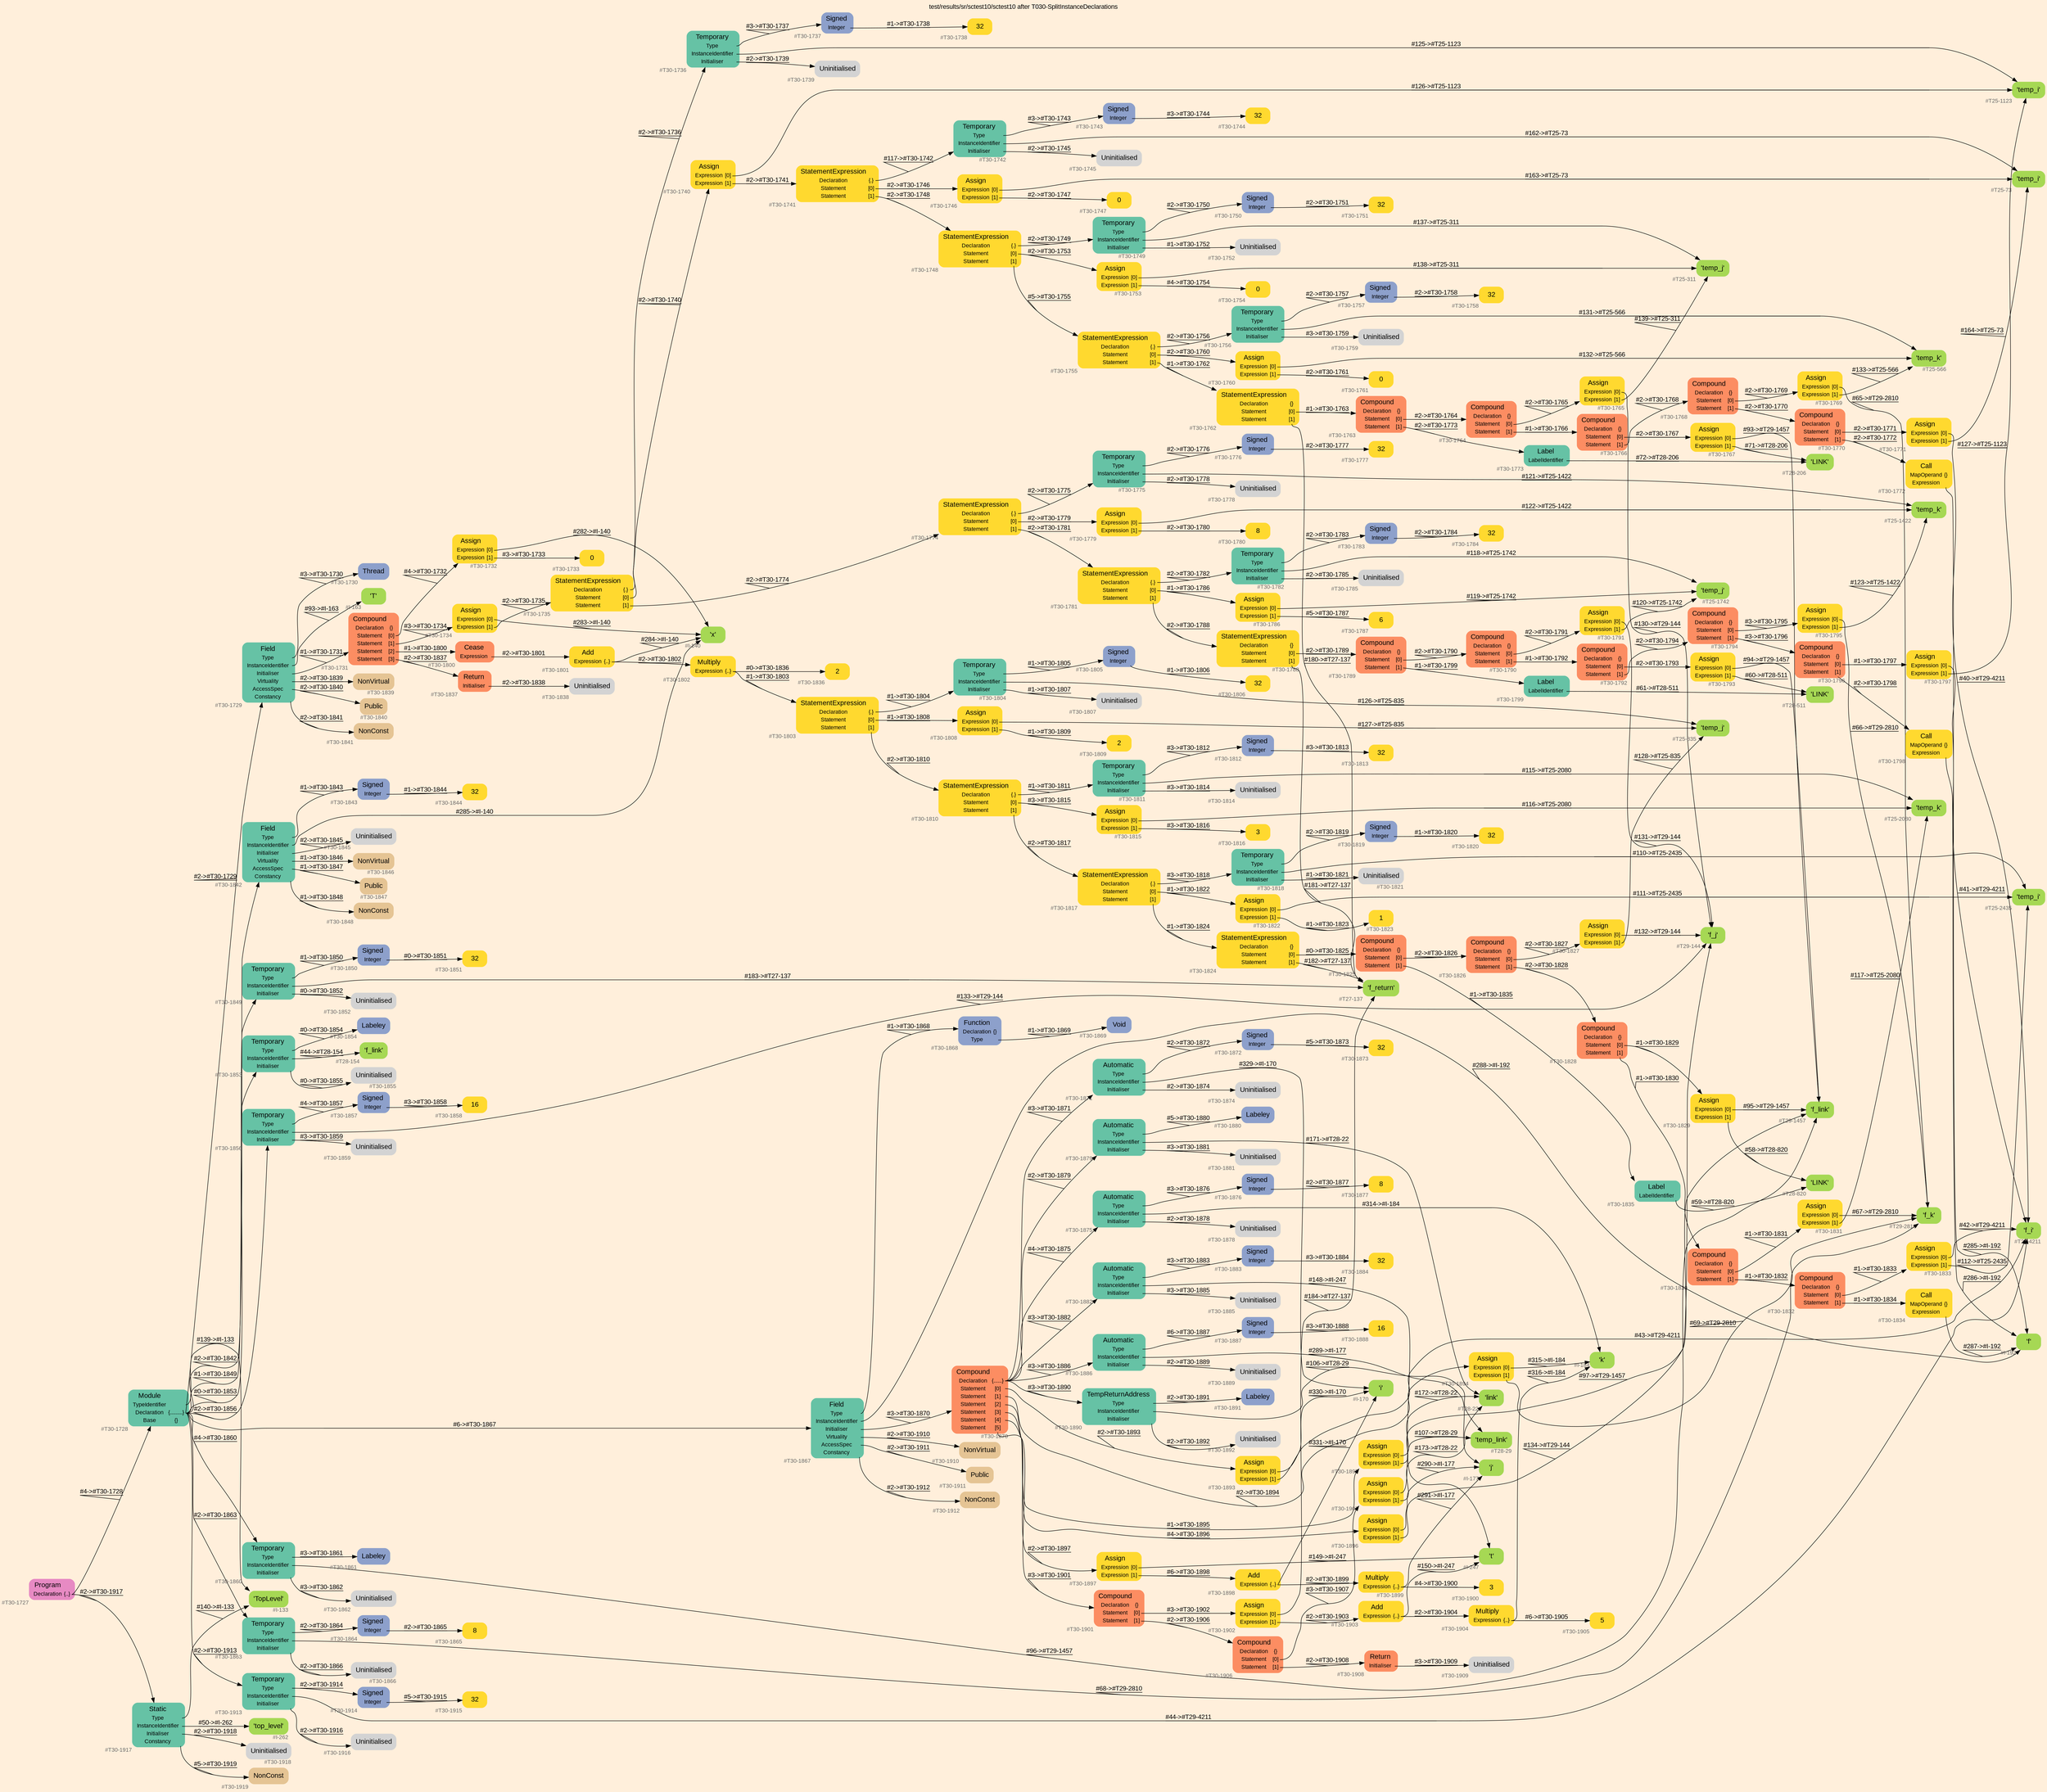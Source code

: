 digraph "test/results/sr/sctest10/sctest10 after T030-SplitInstanceDeclarations" {
label = "test/results/sr/sctest10/sctest10 after T030-SplitInstanceDeclarations"
labelloc = t
graph [
    rankdir = "LR"
    ranksep = 0.3
    bgcolor = antiquewhite1
    color = black
    fontcolor = black
    fontname = "Arial"
];
node [
    fontname = "Arial"
];
edge [
    fontname = "Arial"
];

// -------------------- node figure --------------------
// -------- block #T30-1727 ----------
"#T30-1727" [
    fillcolor = "/set28/4"
    xlabel = "#T30-1727"
    fontsize = "12"
    fontcolor = grey40
    shape = "plaintext"
    label = <<TABLE BORDER="0" CELLBORDER="0" CELLSPACING="0">
     <TR><TD><FONT COLOR="black" POINT-SIZE="15">Program</FONT></TD></TR>
     <TR><TD><FONT COLOR="black" POINT-SIZE="12">Declaration</FONT></TD><TD PORT="port0"><FONT COLOR="black" POINT-SIZE="12">{..}</FONT></TD></TR>
    </TABLE>>
    style = "rounded,filled"
];

// -------- block #T30-1728 ----------
"#T30-1728" [
    fillcolor = "/set28/1"
    xlabel = "#T30-1728"
    fontsize = "12"
    fontcolor = grey40
    shape = "plaintext"
    label = <<TABLE BORDER="0" CELLBORDER="0" CELLSPACING="0">
     <TR><TD><FONT COLOR="black" POINT-SIZE="15">Module</FONT></TD></TR>
     <TR><TD><FONT COLOR="black" POINT-SIZE="12">TypeIdentifier</FONT></TD><TD PORT="port0"></TD></TR>
     <TR><TD><FONT COLOR="black" POINT-SIZE="12">Declaration</FONT></TD><TD PORT="port1"><FONT COLOR="black" POINT-SIZE="12">{.........}</FONT></TD></TR>
     <TR><TD><FONT COLOR="black" POINT-SIZE="12">Base</FONT></TD><TD PORT="port2"><FONT COLOR="black" POINT-SIZE="12">{}</FONT></TD></TR>
    </TABLE>>
    style = "rounded,filled"
];

// -------- block #I-133 ----------
"#I-133" [
    fillcolor = "/set28/5"
    xlabel = "#I-133"
    fontsize = "12"
    fontcolor = grey40
    shape = "plaintext"
    label = <<TABLE BORDER="0" CELLBORDER="0" CELLSPACING="0">
     <TR><TD><FONT COLOR="black" POINT-SIZE="15">'TopLevel'</FONT></TD></TR>
    </TABLE>>
    style = "rounded,filled"
];

// -------- block #T30-1729 ----------
"#T30-1729" [
    fillcolor = "/set28/1"
    xlabel = "#T30-1729"
    fontsize = "12"
    fontcolor = grey40
    shape = "plaintext"
    label = <<TABLE BORDER="0" CELLBORDER="0" CELLSPACING="0">
     <TR><TD><FONT COLOR="black" POINT-SIZE="15">Field</FONT></TD></TR>
     <TR><TD><FONT COLOR="black" POINT-SIZE="12">Type</FONT></TD><TD PORT="port0"></TD></TR>
     <TR><TD><FONT COLOR="black" POINT-SIZE="12">InstanceIdentifier</FONT></TD><TD PORT="port1"></TD></TR>
     <TR><TD><FONT COLOR="black" POINT-SIZE="12">Initialiser</FONT></TD><TD PORT="port2"></TD></TR>
     <TR><TD><FONT COLOR="black" POINT-SIZE="12">Virtuality</FONT></TD><TD PORT="port3"></TD></TR>
     <TR><TD><FONT COLOR="black" POINT-SIZE="12">AccessSpec</FONT></TD><TD PORT="port4"></TD></TR>
     <TR><TD><FONT COLOR="black" POINT-SIZE="12">Constancy</FONT></TD><TD PORT="port5"></TD></TR>
    </TABLE>>
    style = "rounded,filled"
];

// -------- block #T30-1730 ----------
"#T30-1730" [
    fillcolor = "/set28/3"
    xlabel = "#T30-1730"
    fontsize = "12"
    fontcolor = grey40
    shape = "plaintext"
    label = <<TABLE BORDER="0" CELLBORDER="0" CELLSPACING="0">
     <TR><TD><FONT COLOR="black" POINT-SIZE="15">Thread</FONT></TD></TR>
    </TABLE>>
    style = "rounded,filled"
];

// -------- block #I-163 ----------
"#I-163" [
    fillcolor = "/set28/5"
    xlabel = "#I-163"
    fontsize = "12"
    fontcolor = grey40
    shape = "plaintext"
    label = <<TABLE BORDER="0" CELLBORDER="0" CELLSPACING="0">
     <TR><TD><FONT COLOR="black" POINT-SIZE="15">'T'</FONT></TD></TR>
    </TABLE>>
    style = "rounded,filled"
];

// -------- block #T30-1731 ----------
"#T30-1731" [
    fillcolor = "/set28/2"
    xlabel = "#T30-1731"
    fontsize = "12"
    fontcolor = grey40
    shape = "plaintext"
    label = <<TABLE BORDER="0" CELLBORDER="0" CELLSPACING="0">
     <TR><TD><FONT COLOR="black" POINT-SIZE="15">Compound</FONT></TD></TR>
     <TR><TD><FONT COLOR="black" POINT-SIZE="12">Declaration</FONT></TD><TD PORT="port0"><FONT COLOR="black" POINT-SIZE="12">{}</FONT></TD></TR>
     <TR><TD><FONT COLOR="black" POINT-SIZE="12">Statement</FONT></TD><TD PORT="port1"><FONT COLOR="black" POINT-SIZE="12">[0]</FONT></TD></TR>
     <TR><TD><FONT COLOR="black" POINT-SIZE="12">Statement</FONT></TD><TD PORT="port2"><FONT COLOR="black" POINT-SIZE="12">[1]</FONT></TD></TR>
     <TR><TD><FONT COLOR="black" POINT-SIZE="12">Statement</FONT></TD><TD PORT="port3"><FONT COLOR="black" POINT-SIZE="12">[2]</FONT></TD></TR>
     <TR><TD><FONT COLOR="black" POINT-SIZE="12">Statement</FONT></TD><TD PORT="port4"><FONT COLOR="black" POINT-SIZE="12">[3]</FONT></TD></TR>
    </TABLE>>
    style = "rounded,filled"
];

// -------- block #T30-1732 ----------
"#T30-1732" [
    fillcolor = "/set28/6"
    xlabel = "#T30-1732"
    fontsize = "12"
    fontcolor = grey40
    shape = "plaintext"
    label = <<TABLE BORDER="0" CELLBORDER="0" CELLSPACING="0">
     <TR><TD><FONT COLOR="black" POINT-SIZE="15">Assign</FONT></TD></TR>
     <TR><TD><FONT COLOR="black" POINT-SIZE="12">Expression</FONT></TD><TD PORT="port0"><FONT COLOR="black" POINT-SIZE="12">[0]</FONT></TD></TR>
     <TR><TD><FONT COLOR="black" POINT-SIZE="12">Expression</FONT></TD><TD PORT="port1"><FONT COLOR="black" POINT-SIZE="12">[1]</FONT></TD></TR>
    </TABLE>>
    style = "rounded,filled"
];

// -------- block #I-140 ----------
"#I-140" [
    fillcolor = "/set28/5"
    xlabel = "#I-140"
    fontsize = "12"
    fontcolor = grey40
    shape = "plaintext"
    label = <<TABLE BORDER="0" CELLBORDER="0" CELLSPACING="0">
     <TR><TD><FONT COLOR="black" POINT-SIZE="15">'x'</FONT></TD></TR>
    </TABLE>>
    style = "rounded,filled"
];

// -------- block #T30-1733 ----------
"#T30-1733" [
    fillcolor = "/set28/6"
    xlabel = "#T30-1733"
    fontsize = "12"
    fontcolor = grey40
    shape = "plaintext"
    label = <<TABLE BORDER="0" CELLBORDER="0" CELLSPACING="0">
     <TR><TD><FONT COLOR="black" POINT-SIZE="15">0</FONT></TD></TR>
    </TABLE>>
    style = "rounded,filled"
];

// -------- block #T30-1734 ----------
"#T30-1734" [
    fillcolor = "/set28/6"
    xlabel = "#T30-1734"
    fontsize = "12"
    fontcolor = grey40
    shape = "plaintext"
    label = <<TABLE BORDER="0" CELLBORDER="0" CELLSPACING="0">
     <TR><TD><FONT COLOR="black" POINT-SIZE="15">Assign</FONT></TD></TR>
     <TR><TD><FONT COLOR="black" POINT-SIZE="12">Expression</FONT></TD><TD PORT="port0"><FONT COLOR="black" POINT-SIZE="12">[0]</FONT></TD></TR>
     <TR><TD><FONT COLOR="black" POINT-SIZE="12">Expression</FONT></TD><TD PORT="port1"><FONT COLOR="black" POINT-SIZE="12">[1]</FONT></TD></TR>
    </TABLE>>
    style = "rounded,filled"
];

// -------- block #T30-1735 ----------
"#T30-1735" [
    fillcolor = "/set28/6"
    xlabel = "#T30-1735"
    fontsize = "12"
    fontcolor = grey40
    shape = "plaintext"
    label = <<TABLE BORDER="0" CELLBORDER="0" CELLSPACING="0">
     <TR><TD><FONT COLOR="black" POINT-SIZE="15">StatementExpression</FONT></TD></TR>
     <TR><TD><FONT COLOR="black" POINT-SIZE="12">Declaration</FONT></TD><TD PORT="port0"><FONT COLOR="black" POINT-SIZE="12">{.}</FONT></TD></TR>
     <TR><TD><FONT COLOR="black" POINT-SIZE="12">Statement</FONT></TD><TD PORT="port1"><FONT COLOR="black" POINT-SIZE="12">[0]</FONT></TD></TR>
     <TR><TD><FONT COLOR="black" POINT-SIZE="12">Statement</FONT></TD><TD PORT="port2"><FONT COLOR="black" POINT-SIZE="12">[1]</FONT></TD></TR>
    </TABLE>>
    style = "rounded,filled"
];

// -------- block #T30-1736 ----------
"#T30-1736" [
    fillcolor = "/set28/1"
    xlabel = "#T30-1736"
    fontsize = "12"
    fontcolor = grey40
    shape = "plaintext"
    label = <<TABLE BORDER="0" CELLBORDER="0" CELLSPACING="0">
     <TR><TD><FONT COLOR="black" POINT-SIZE="15">Temporary</FONT></TD></TR>
     <TR><TD><FONT COLOR="black" POINT-SIZE="12">Type</FONT></TD><TD PORT="port0"></TD></TR>
     <TR><TD><FONT COLOR="black" POINT-SIZE="12">InstanceIdentifier</FONT></TD><TD PORT="port1"></TD></TR>
     <TR><TD><FONT COLOR="black" POINT-SIZE="12">Initialiser</FONT></TD><TD PORT="port2"></TD></TR>
    </TABLE>>
    style = "rounded,filled"
];

// -------- block #T30-1737 ----------
"#T30-1737" [
    fillcolor = "/set28/3"
    xlabel = "#T30-1737"
    fontsize = "12"
    fontcolor = grey40
    shape = "plaintext"
    label = <<TABLE BORDER="0" CELLBORDER="0" CELLSPACING="0">
     <TR><TD><FONT COLOR="black" POINT-SIZE="15">Signed</FONT></TD></TR>
     <TR><TD><FONT COLOR="black" POINT-SIZE="12">Integer</FONT></TD><TD PORT="port0"></TD></TR>
    </TABLE>>
    style = "rounded,filled"
];

// -------- block #T30-1738 ----------
"#T30-1738" [
    fillcolor = "/set28/6"
    xlabel = "#T30-1738"
    fontsize = "12"
    fontcolor = grey40
    shape = "plaintext"
    label = <<TABLE BORDER="0" CELLBORDER="0" CELLSPACING="0">
     <TR><TD><FONT COLOR="black" POINT-SIZE="15">32</FONT></TD></TR>
    </TABLE>>
    style = "rounded,filled"
];

// -------- block #T25-1123 ----------
"#T25-1123" [
    fillcolor = "/set28/5"
    xlabel = "#T25-1123"
    fontsize = "12"
    fontcolor = grey40
    shape = "plaintext"
    label = <<TABLE BORDER="0" CELLBORDER="0" CELLSPACING="0">
     <TR><TD><FONT COLOR="black" POINT-SIZE="15">'temp_i'</FONT></TD></TR>
    </TABLE>>
    style = "rounded,filled"
];

// -------- block #T30-1739 ----------
"#T30-1739" [
    xlabel = "#T30-1739"
    fontsize = "12"
    fontcolor = grey40
    shape = "plaintext"
    label = <<TABLE BORDER="0" CELLBORDER="0" CELLSPACING="0">
     <TR><TD><FONT COLOR="black" POINT-SIZE="15">Uninitialised</FONT></TD></TR>
    </TABLE>>
    style = "rounded,filled"
];

// -------- block #T30-1740 ----------
"#T30-1740" [
    fillcolor = "/set28/6"
    xlabel = "#T30-1740"
    fontsize = "12"
    fontcolor = grey40
    shape = "plaintext"
    label = <<TABLE BORDER="0" CELLBORDER="0" CELLSPACING="0">
     <TR><TD><FONT COLOR="black" POINT-SIZE="15">Assign</FONT></TD></TR>
     <TR><TD><FONT COLOR="black" POINT-SIZE="12">Expression</FONT></TD><TD PORT="port0"><FONT COLOR="black" POINT-SIZE="12">[0]</FONT></TD></TR>
     <TR><TD><FONT COLOR="black" POINT-SIZE="12">Expression</FONT></TD><TD PORT="port1"><FONT COLOR="black" POINT-SIZE="12">[1]</FONT></TD></TR>
    </TABLE>>
    style = "rounded,filled"
];

// -------- block #T30-1741 ----------
"#T30-1741" [
    fillcolor = "/set28/6"
    xlabel = "#T30-1741"
    fontsize = "12"
    fontcolor = grey40
    shape = "plaintext"
    label = <<TABLE BORDER="0" CELLBORDER="0" CELLSPACING="0">
     <TR><TD><FONT COLOR="black" POINT-SIZE="15">StatementExpression</FONT></TD></TR>
     <TR><TD><FONT COLOR="black" POINT-SIZE="12">Declaration</FONT></TD><TD PORT="port0"><FONT COLOR="black" POINT-SIZE="12">{.}</FONT></TD></TR>
     <TR><TD><FONT COLOR="black" POINT-SIZE="12">Statement</FONT></TD><TD PORT="port1"><FONT COLOR="black" POINT-SIZE="12">[0]</FONT></TD></TR>
     <TR><TD><FONT COLOR="black" POINT-SIZE="12">Statement</FONT></TD><TD PORT="port2"><FONT COLOR="black" POINT-SIZE="12">[1]</FONT></TD></TR>
    </TABLE>>
    style = "rounded,filled"
];

// -------- block #T30-1742 ----------
"#T30-1742" [
    fillcolor = "/set28/1"
    xlabel = "#T30-1742"
    fontsize = "12"
    fontcolor = grey40
    shape = "plaintext"
    label = <<TABLE BORDER="0" CELLBORDER="0" CELLSPACING="0">
     <TR><TD><FONT COLOR="black" POINT-SIZE="15">Temporary</FONT></TD></TR>
     <TR><TD><FONT COLOR="black" POINT-SIZE="12">Type</FONT></TD><TD PORT="port0"></TD></TR>
     <TR><TD><FONT COLOR="black" POINT-SIZE="12">InstanceIdentifier</FONT></TD><TD PORT="port1"></TD></TR>
     <TR><TD><FONT COLOR="black" POINT-SIZE="12">Initialiser</FONT></TD><TD PORT="port2"></TD></TR>
    </TABLE>>
    style = "rounded,filled"
];

// -------- block #T30-1743 ----------
"#T30-1743" [
    fillcolor = "/set28/3"
    xlabel = "#T30-1743"
    fontsize = "12"
    fontcolor = grey40
    shape = "plaintext"
    label = <<TABLE BORDER="0" CELLBORDER="0" CELLSPACING="0">
     <TR><TD><FONT COLOR="black" POINT-SIZE="15">Signed</FONT></TD></TR>
     <TR><TD><FONT COLOR="black" POINT-SIZE="12">Integer</FONT></TD><TD PORT="port0"></TD></TR>
    </TABLE>>
    style = "rounded,filled"
];

// -------- block #T30-1744 ----------
"#T30-1744" [
    fillcolor = "/set28/6"
    xlabel = "#T30-1744"
    fontsize = "12"
    fontcolor = grey40
    shape = "plaintext"
    label = <<TABLE BORDER="0" CELLBORDER="0" CELLSPACING="0">
     <TR><TD><FONT COLOR="black" POINT-SIZE="15">32</FONT></TD></TR>
    </TABLE>>
    style = "rounded,filled"
];

// -------- block #T25-73 ----------
"#T25-73" [
    fillcolor = "/set28/5"
    xlabel = "#T25-73"
    fontsize = "12"
    fontcolor = grey40
    shape = "plaintext"
    label = <<TABLE BORDER="0" CELLBORDER="0" CELLSPACING="0">
     <TR><TD><FONT COLOR="black" POINT-SIZE="15">'temp_i'</FONT></TD></TR>
    </TABLE>>
    style = "rounded,filled"
];

// -------- block #T30-1745 ----------
"#T30-1745" [
    xlabel = "#T30-1745"
    fontsize = "12"
    fontcolor = grey40
    shape = "plaintext"
    label = <<TABLE BORDER="0" CELLBORDER="0" CELLSPACING="0">
     <TR><TD><FONT COLOR="black" POINT-SIZE="15">Uninitialised</FONT></TD></TR>
    </TABLE>>
    style = "rounded,filled"
];

// -------- block #T30-1746 ----------
"#T30-1746" [
    fillcolor = "/set28/6"
    xlabel = "#T30-1746"
    fontsize = "12"
    fontcolor = grey40
    shape = "plaintext"
    label = <<TABLE BORDER="0" CELLBORDER="0" CELLSPACING="0">
     <TR><TD><FONT COLOR="black" POINT-SIZE="15">Assign</FONT></TD></TR>
     <TR><TD><FONT COLOR="black" POINT-SIZE="12">Expression</FONT></TD><TD PORT="port0"><FONT COLOR="black" POINT-SIZE="12">[0]</FONT></TD></TR>
     <TR><TD><FONT COLOR="black" POINT-SIZE="12">Expression</FONT></TD><TD PORT="port1"><FONT COLOR="black" POINT-SIZE="12">[1]</FONT></TD></TR>
    </TABLE>>
    style = "rounded,filled"
];

// -------- block #T30-1747 ----------
"#T30-1747" [
    fillcolor = "/set28/6"
    xlabel = "#T30-1747"
    fontsize = "12"
    fontcolor = grey40
    shape = "plaintext"
    label = <<TABLE BORDER="0" CELLBORDER="0" CELLSPACING="0">
     <TR><TD><FONT COLOR="black" POINT-SIZE="15">0</FONT></TD></TR>
    </TABLE>>
    style = "rounded,filled"
];

// -------- block #T30-1748 ----------
"#T30-1748" [
    fillcolor = "/set28/6"
    xlabel = "#T30-1748"
    fontsize = "12"
    fontcolor = grey40
    shape = "plaintext"
    label = <<TABLE BORDER="0" CELLBORDER="0" CELLSPACING="0">
     <TR><TD><FONT COLOR="black" POINT-SIZE="15">StatementExpression</FONT></TD></TR>
     <TR><TD><FONT COLOR="black" POINT-SIZE="12">Declaration</FONT></TD><TD PORT="port0"><FONT COLOR="black" POINT-SIZE="12">{.}</FONT></TD></TR>
     <TR><TD><FONT COLOR="black" POINT-SIZE="12">Statement</FONT></TD><TD PORT="port1"><FONT COLOR="black" POINT-SIZE="12">[0]</FONT></TD></TR>
     <TR><TD><FONT COLOR="black" POINT-SIZE="12">Statement</FONT></TD><TD PORT="port2"><FONT COLOR="black" POINT-SIZE="12">[1]</FONT></TD></TR>
    </TABLE>>
    style = "rounded,filled"
];

// -------- block #T30-1749 ----------
"#T30-1749" [
    fillcolor = "/set28/1"
    xlabel = "#T30-1749"
    fontsize = "12"
    fontcolor = grey40
    shape = "plaintext"
    label = <<TABLE BORDER="0" CELLBORDER="0" CELLSPACING="0">
     <TR><TD><FONT COLOR="black" POINT-SIZE="15">Temporary</FONT></TD></TR>
     <TR><TD><FONT COLOR="black" POINT-SIZE="12">Type</FONT></TD><TD PORT="port0"></TD></TR>
     <TR><TD><FONT COLOR="black" POINT-SIZE="12">InstanceIdentifier</FONT></TD><TD PORT="port1"></TD></TR>
     <TR><TD><FONT COLOR="black" POINT-SIZE="12">Initialiser</FONT></TD><TD PORT="port2"></TD></TR>
    </TABLE>>
    style = "rounded,filled"
];

// -------- block #T30-1750 ----------
"#T30-1750" [
    fillcolor = "/set28/3"
    xlabel = "#T30-1750"
    fontsize = "12"
    fontcolor = grey40
    shape = "plaintext"
    label = <<TABLE BORDER="0" CELLBORDER="0" CELLSPACING="0">
     <TR><TD><FONT COLOR="black" POINT-SIZE="15">Signed</FONT></TD></TR>
     <TR><TD><FONT COLOR="black" POINT-SIZE="12">Integer</FONT></TD><TD PORT="port0"></TD></TR>
    </TABLE>>
    style = "rounded,filled"
];

// -------- block #T30-1751 ----------
"#T30-1751" [
    fillcolor = "/set28/6"
    xlabel = "#T30-1751"
    fontsize = "12"
    fontcolor = grey40
    shape = "plaintext"
    label = <<TABLE BORDER="0" CELLBORDER="0" CELLSPACING="0">
     <TR><TD><FONT COLOR="black" POINT-SIZE="15">32</FONT></TD></TR>
    </TABLE>>
    style = "rounded,filled"
];

// -------- block #T25-311 ----------
"#T25-311" [
    fillcolor = "/set28/5"
    xlabel = "#T25-311"
    fontsize = "12"
    fontcolor = grey40
    shape = "plaintext"
    label = <<TABLE BORDER="0" CELLBORDER="0" CELLSPACING="0">
     <TR><TD><FONT COLOR="black" POINT-SIZE="15">'temp_j'</FONT></TD></TR>
    </TABLE>>
    style = "rounded,filled"
];

// -------- block #T30-1752 ----------
"#T30-1752" [
    xlabel = "#T30-1752"
    fontsize = "12"
    fontcolor = grey40
    shape = "plaintext"
    label = <<TABLE BORDER="0" CELLBORDER="0" CELLSPACING="0">
     <TR><TD><FONT COLOR="black" POINT-SIZE="15">Uninitialised</FONT></TD></TR>
    </TABLE>>
    style = "rounded,filled"
];

// -------- block #T30-1753 ----------
"#T30-1753" [
    fillcolor = "/set28/6"
    xlabel = "#T30-1753"
    fontsize = "12"
    fontcolor = grey40
    shape = "plaintext"
    label = <<TABLE BORDER="0" CELLBORDER="0" CELLSPACING="0">
     <TR><TD><FONT COLOR="black" POINT-SIZE="15">Assign</FONT></TD></TR>
     <TR><TD><FONT COLOR="black" POINT-SIZE="12">Expression</FONT></TD><TD PORT="port0"><FONT COLOR="black" POINT-SIZE="12">[0]</FONT></TD></TR>
     <TR><TD><FONT COLOR="black" POINT-SIZE="12">Expression</FONT></TD><TD PORT="port1"><FONT COLOR="black" POINT-SIZE="12">[1]</FONT></TD></TR>
    </TABLE>>
    style = "rounded,filled"
];

// -------- block #T30-1754 ----------
"#T30-1754" [
    fillcolor = "/set28/6"
    xlabel = "#T30-1754"
    fontsize = "12"
    fontcolor = grey40
    shape = "plaintext"
    label = <<TABLE BORDER="0" CELLBORDER="0" CELLSPACING="0">
     <TR><TD><FONT COLOR="black" POINT-SIZE="15">0</FONT></TD></TR>
    </TABLE>>
    style = "rounded,filled"
];

// -------- block #T30-1755 ----------
"#T30-1755" [
    fillcolor = "/set28/6"
    xlabel = "#T30-1755"
    fontsize = "12"
    fontcolor = grey40
    shape = "plaintext"
    label = <<TABLE BORDER="0" CELLBORDER="0" CELLSPACING="0">
     <TR><TD><FONT COLOR="black" POINT-SIZE="15">StatementExpression</FONT></TD></TR>
     <TR><TD><FONT COLOR="black" POINT-SIZE="12">Declaration</FONT></TD><TD PORT="port0"><FONT COLOR="black" POINT-SIZE="12">{.}</FONT></TD></TR>
     <TR><TD><FONT COLOR="black" POINT-SIZE="12">Statement</FONT></TD><TD PORT="port1"><FONT COLOR="black" POINT-SIZE="12">[0]</FONT></TD></TR>
     <TR><TD><FONT COLOR="black" POINT-SIZE="12">Statement</FONT></TD><TD PORT="port2"><FONT COLOR="black" POINT-SIZE="12">[1]</FONT></TD></TR>
    </TABLE>>
    style = "rounded,filled"
];

// -------- block #T30-1756 ----------
"#T30-1756" [
    fillcolor = "/set28/1"
    xlabel = "#T30-1756"
    fontsize = "12"
    fontcolor = grey40
    shape = "plaintext"
    label = <<TABLE BORDER="0" CELLBORDER="0" CELLSPACING="0">
     <TR><TD><FONT COLOR="black" POINT-SIZE="15">Temporary</FONT></TD></TR>
     <TR><TD><FONT COLOR="black" POINT-SIZE="12">Type</FONT></TD><TD PORT="port0"></TD></TR>
     <TR><TD><FONT COLOR="black" POINT-SIZE="12">InstanceIdentifier</FONT></TD><TD PORT="port1"></TD></TR>
     <TR><TD><FONT COLOR="black" POINT-SIZE="12">Initialiser</FONT></TD><TD PORT="port2"></TD></TR>
    </TABLE>>
    style = "rounded,filled"
];

// -------- block #T30-1757 ----------
"#T30-1757" [
    fillcolor = "/set28/3"
    xlabel = "#T30-1757"
    fontsize = "12"
    fontcolor = grey40
    shape = "plaintext"
    label = <<TABLE BORDER="0" CELLBORDER="0" CELLSPACING="0">
     <TR><TD><FONT COLOR="black" POINT-SIZE="15">Signed</FONT></TD></TR>
     <TR><TD><FONT COLOR="black" POINT-SIZE="12">Integer</FONT></TD><TD PORT="port0"></TD></TR>
    </TABLE>>
    style = "rounded,filled"
];

// -------- block #T30-1758 ----------
"#T30-1758" [
    fillcolor = "/set28/6"
    xlabel = "#T30-1758"
    fontsize = "12"
    fontcolor = grey40
    shape = "plaintext"
    label = <<TABLE BORDER="0" CELLBORDER="0" CELLSPACING="0">
     <TR><TD><FONT COLOR="black" POINT-SIZE="15">32</FONT></TD></TR>
    </TABLE>>
    style = "rounded,filled"
];

// -------- block #T25-566 ----------
"#T25-566" [
    fillcolor = "/set28/5"
    xlabel = "#T25-566"
    fontsize = "12"
    fontcolor = grey40
    shape = "plaintext"
    label = <<TABLE BORDER="0" CELLBORDER="0" CELLSPACING="0">
     <TR><TD><FONT COLOR="black" POINT-SIZE="15">'temp_k'</FONT></TD></TR>
    </TABLE>>
    style = "rounded,filled"
];

// -------- block #T30-1759 ----------
"#T30-1759" [
    xlabel = "#T30-1759"
    fontsize = "12"
    fontcolor = grey40
    shape = "plaintext"
    label = <<TABLE BORDER="0" CELLBORDER="0" CELLSPACING="0">
     <TR><TD><FONT COLOR="black" POINT-SIZE="15">Uninitialised</FONT></TD></TR>
    </TABLE>>
    style = "rounded,filled"
];

// -------- block #T30-1760 ----------
"#T30-1760" [
    fillcolor = "/set28/6"
    xlabel = "#T30-1760"
    fontsize = "12"
    fontcolor = grey40
    shape = "plaintext"
    label = <<TABLE BORDER="0" CELLBORDER="0" CELLSPACING="0">
     <TR><TD><FONT COLOR="black" POINT-SIZE="15">Assign</FONT></TD></TR>
     <TR><TD><FONT COLOR="black" POINT-SIZE="12">Expression</FONT></TD><TD PORT="port0"><FONT COLOR="black" POINT-SIZE="12">[0]</FONT></TD></TR>
     <TR><TD><FONT COLOR="black" POINT-SIZE="12">Expression</FONT></TD><TD PORT="port1"><FONT COLOR="black" POINT-SIZE="12">[1]</FONT></TD></TR>
    </TABLE>>
    style = "rounded,filled"
];

// -------- block #T30-1761 ----------
"#T30-1761" [
    fillcolor = "/set28/6"
    xlabel = "#T30-1761"
    fontsize = "12"
    fontcolor = grey40
    shape = "plaintext"
    label = <<TABLE BORDER="0" CELLBORDER="0" CELLSPACING="0">
     <TR><TD><FONT COLOR="black" POINT-SIZE="15">0</FONT></TD></TR>
    </TABLE>>
    style = "rounded,filled"
];

// -------- block #T30-1762 ----------
"#T30-1762" [
    fillcolor = "/set28/6"
    xlabel = "#T30-1762"
    fontsize = "12"
    fontcolor = grey40
    shape = "plaintext"
    label = <<TABLE BORDER="0" CELLBORDER="0" CELLSPACING="0">
     <TR><TD><FONT COLOR="black" POINT-SIZE="15">StatementExpression</FONT></TD></TR>
     <TR><TD><FONT COLOR="black" POINT-SIZE="12">Declaration</FONT></TD><TD PORT="port0"><FONT COLOR="black" POINT-SIZE="12">{}</FONT></TD></TR>
     <TR><TD><FONT COLOR="black" POINT-SIZE="12">Statement</FONT></TD><TD PORT="port1"><FONT COLOR="black" POINT-SIZE="12">[0]</FONT></TD></TR>
     <TR><TD><FONT COLOR="black" POINT-SIZE="12">Statement</FONT></TD><TD PORT="port2"><FONT COLOR="black" POINT-SIZE="12">[1]</FONT></TD></TR>
    </TABLE>>
    style = "rounded,filled"
];

// -------- block #T30-1763 ----------
"#T30-1763" [
    fillcolor = "/set28/2"
    xlabel = "#T30-1763"
    fontsize = "12"
    fontcolor = grey40
    shape = "plaintext"
    label = <<TABLE BORDER="0" CELLBORDER="0" CELLSPACING="0">
     <TR><TD><FONT COLOR="black" POINT-SIZE="15">Compound</FONT></TD></TR>
     <TR><TD><FONT COLOR="black" POINT-SIZE="12">Declaration</FONT></TD><TD PORT="port0"><FONT COLOR="black" POINT-SIZE="12">{}</FONT></TD></TR>
     <TR><TD><FONT COLOR="black" POINT-SIZE="12">Statement</FONT></TD><TD PORT="port1"><FONT COLOR="black" POINT-SIZE="12">[0]</FONT></TD></TR>
     <TR><TD><FONT COLOR="black" POINT-SIZE="12">Statement</FONT></TD><TD PORT="port2"><FONT COLOR="black" POINT-SIZE="12">[1]</FONT></TD></TR>
    </TABLE>>
    style = "rounded,filled"
];

// -------- block #T30-1764 ----------
"#T30-1764" [
    fillcolor = "/set28/2"
    xlabel = "#T30-1764"
    fontsize = "12"
    fontcolor = grey40
    shape = "plaintext"
    label = <<TABLE BORDER="0" CELLBORDER="0" CELLSPACING="0">
     <TR><TD><FONT COLOR="black" POINT-SIZE="15">Compound</FONT></TD></TR>
     <TR><TD><FONT COLOR="black" POINT-SIZE="12">Declaration</FONT></TD><TD PORT="port0"><FONT COLOR="black" POINT-SIZE="12">{}</FONT></TD></TR>
     <TR><TD><FONT COLOR="black" POINT-SIZE="12">Statement</FONT></TD><TD PORT="port1"><FONT COLOR="black" POINT-SIZE="12">[0]</FONT></TD></TR>
     <TR><TD><FONT COLOR="black" POINT-SIZE="12">Statement</FONT></TD><TD PORT="port2"><FONT COLOR="black" POINT-SIZE="12">[1]</FONT></TD></TR>
    </TABLE>>
    style = "rounded,filled"
];

// -------- block #T30-1765 ----------
"#T30-1765" [
    fillcolor = "/set28/6"
    xlabel = "#T30-1765"
    fontsize = "12"
    fontcolor = grey40
    shape = "plaintext"
    label = <<TABLE BORDER="0" CELLBORDER="0" CELLSPACING="0">
     <TR><TD><FONT COLOR="black" POINT-SIZE="15">Assign</FONT></TD></TR>
     <TR><TD><FONT COLOR="black" POINT-SIZE="12">Expression</FONT></TD><TD PORT="port0"><FONT COLOR="black" POINT-SIZE="12">[0]</FONT></TD></TR>
     <TR><TD><FONT COLOR="black" POINT-SIZE="12">Expression</FONT></TD><TD PORT="port1"><FONT COLOR="black" POINT-SIZE="12">[1]</FONT></TD></TR>
    </TABLE>>
    style = "rounded,filled"
];

// -------- block #T29-144 ----------
"#T29-144" [
    fillcolor = "/set28/5"
    xlabel = "#T29-144"
    fontsize = "12"
    fontcolor = grey40
    shape = "plaintext"
    label = <<TABLE BORDER="0" CELLBORDER="0" CELLSPACING="0">
     <TR><TD><FONT COLOR="black" POINT-SIZE="15">'f_j'</FONT></TD></TR>
    </TABLE>>
    style = "rounded,filled"
];

// -------- block #T30-1766 ----------
"#T30-1766" [
    fillcolor = "/set28/2"
    xlabel = "#T30-1766"
    fontsize = "12"
    fontcolor = grey40
    shape = "plaintext"
    label = <<TABLE BORDER="0" CELLBORDER="0" CELLSPACING="0">
     <TR><TD><FONT COLOR="black" POINT-SIZE="15">Compound</FONT></TD></TR>
     <TR><TD><FONT COLOR="black" POINT-SIZE="12">Declaration</FONT></TD><TD PORT="port0"><FONT COLOR="black" POINT-SIZE="12">{}</FONT></TD></TR>
     <TR><TD><FONT COLOR="black" POINT-SIZE="12">Statement</FONT></TD><TD PORT="port1"><FONT COLOR="black" POINT-SIZE="12">[0]</FONT></TD></TR>
     <TR><TD><FONT COLOR="black" POINT-SIZE="12">Statement</FONT></TD><TD PORT="port2"><FONT COLOR="black" POINT-SIZE="12">[1]</FONT></TD></TR>
    </TABLE>>
    style = "rounded,filled"
];

// -------- block #T30-1767 ----------
"#T30-1767" [
    fillcolor = "/set28/6"
    xlabel = "#T30-1767"
    fontsize = "12"
    fontcolor = grey40
    shape = "plaintext"
    label = <<TABLE BORDER="0" CELLBORDER="0" CELLSPACING="0">
     <TR><TD><FONT COLOR="black" POINT-SIZE="15">Assign</FONT></TD></TR>
     <TR><TD><FONT COLOR="black" POINT-SIZE="12">Expression</FONT></TD><TD PORT="port0"><FONT COLOR="black" POINT-SIZE="12">[0]</FONT></TD></TR>
     <TR><TD><FONT COLOR="black" POINT-SIZE="12">Expression</FONT></TD><TD PORT="port1"><FONT COLOR="black" POINT-SIZE="12">[1]</FONT></TD></TR>
    </TABLE>>
    style = "rounded,filled"
];

// -------- block #T29-1457 ----------
"#T29-1457" [
    fillcolor = "/set28/5"
    xlabel = "#T29-1457"
    fontsize = "12"
    fontcolor = grey40
    shape = "plaintext"
    label = <<TABLE BORDER="0" CELLBORDER="0" CELLSPACING="0">
     <TR><TD><FONT COLOR="black" POINT-SIZE="15">'f_link'</FONT></TD></TR>
    </TABLE>>
    style = "rounded,filled"
];

// -------- block #T28-206 ----------
"#T28-206" [
    fillcolor = "/set28/5"
    xlabel = "#T28-206"
    fontsize = "12"
    fontcolor = grey40
    shape = "plaintext"
    label = <<TABLE BORDER="0" CELLBORDER="0" CELLSPACING="0">
     <TR><TD><FONT COLOR="black" POINT-SIZE="15">'LINK'</FONT></TD></TR>
    </TABLE>>
    style = "rounded,filled"
];

// -------- block #T30-1768 ----------
"#T30-1768" [
    fillcolor = "/set28/2"
    xlabel = "#T30-1768"
    fontsize = "12"
    fontcolor = grey40
    shape = "plaintext"
    label = <<TABLE BORDER="0" CELLBORDER="0" CELLSPACING="0">
     <TR><TD><FONT COLOR="black" POINT-SIZE="15">Compound</FONT></TD></TR>
     <TR><TD><FONT COLOR="black" POINT-SIZE="12">Declaration</FONT></TD><TD PORT="port0"><FONT COLOR="black" POINT-SIZE="12">{}</FONT></TD></TR>
     <TR><TD><FONT COLOR="black" POINT-SIZE="12">Statement</FONT></TD><TD PORT="port1"><FONT COLOR="black" POINT-SIZE="12">[0]</FONT></TD></TR>
     <TR><TD><FONT COLOR="black" POINT-SIZE="12">Statement</FONT></TD><TD PORT="port2"><FONT COLOR="black" POINT-SIZE="12">[1]</FONT></TD></TR>
    </TABLE>>
    style = "rounded,filled"
];

// -------- block #T30-1769 ----------
"#T30-1769" [
    fillcolor = "/set28/6"
    xlabel = "#T30-1769"
    fontsize = "12"
    fontcolor = grey40
    shape = "plaintext"
    label = <<TABLE BORDER="0" CELLBORDER="0" CELLSPACING="0">
     <TR><TD><FONT COLOR="black" POINT-SIZE="15">Assign</FONT></TD></TR>
     <TR><TD><FONT COLOR="black" POINT-SIZE="12">Expression</FONT></TD><TD PORT="port0"><FONT COLOR="black" POINT-SIZE="12">[0]</FONT></TD></TR>
     <TR><TD><FONT COLOR="black" POINT-SIZE="12">Expression</FONT></TD><TD PORT="port1"><FONT COLOR="black" POINT-SIZE="12">[1]</FONT></TD></TR>
    </TABLE>>
    style = "rounded,filled"
];

// -------- block #T29-2810 ----------
"#T29-2810" [
    fillcolor = "/set28/5"
    xlabel = "#T29-2810"
    fontsize = "12"
    fontcolor = grey40
    shape = "plaintext"
    label = <<TABLE BORDER="0" CELLBORDER="0" CELLSPACING="0">
     <TR><TD><FONT COLOR="black" POINT-SIZE="15">'f_k'</FONT></TD></TR>
    </TABLE>>
    style = "rounded,filled"
];

// -------- block #T30-1770 ----------
"#T30-1770" [
    fillcolor = "/set28/2"
    xlabel = "#T30-1770"
    fontsize = "12"
    fontcolor = grey40
    shape = "plaintext"
    label = <<TABLE BORDER="0" CELLBORDER="0" CELLSPACING="0">
     <TR><TD><FONT COLOR="black" POINT-SIZE="15">Compound</FONT></TD></TR>
     <TR><TD><FONT COLOR="black" POINT-SIZE="12">Declaration</FONT></TD><TD PORT="port0"><FONT COLOR="black" POINT-SIZE="12">{}</FONT></TD></TR>
     <TR><TD><FONT COLOR="black" POINT-SIZE="12">Statement</FONT></TD><TD PORT="port1"><FONT COLOR="black" POINT-SIZE="12">[0]</FONT></TD></TR>
     <TR><TD><FONT COLOR="black" POINT-SIZE="12">Statement</FONT></TD><TD PORT="port2"><FONT COLOR="black" POINT-SIZE="12">[1]</FONT></TD></TR>
    </TABLE>>
    style = "rounded,filled"
];

// -------- block #T30-1771 ----------
"#T30-1771" [
    fillcolor = "/set28/6"
    xlabel = "#T30-1771"
    fontsize = "12"
    fontcolor = grey40
    shape = "plaintext"
    label = <<TABLE BORDER="0" CELLBORDER="0" CELLSPACING="0">
     <TR><TD><FONT COLOR="black" POINT-SIZE="15">Assign</FONT></TD></TR>
     <TR><TD><FONT COLOR="black" POINT-SIZE="12">Expression</FONT></TD><TD PORT="port0"><FONT COLOR="black" POINT-SIZE="12">[0]</FONT></TD></TR>
     <TR><TD><FONT COLOR="black" POINT-SIZE="12">Expression</FONT></TD><TD PORT="port1"><FONT COLOR="black" POINT-SIZE="12">[1]</FONT></TD></TR>
    </TABLE>>
    style = "rounded,filled"
];

// -------- block #T29-4211 ----------
"#T29-4211" [
    fillcolor = "/set28/5"
    xlabel = "#T29-4211"
    fontsize = "12"
    fontcolor = grey40
    shape = "plaintext"
    label = <<TABLE BORDER="0" CELLBORDER="0" CELLSPACING="0">
     <TR><TD><FONT COLOR="black" POINT-SIZE="15">'f_i'</FONT></TD></TR>
    </TABLE>>
    style = "rounded,filled"
];

// -------- block #T30-1772 ----------
"#T30-1772" [
    fillcolor = "/set28/6"
    xlabel = "#T30-1772"
    fontsize = "12"
    fontcolor = grey40
    shape = "plaintext"
    label = <<TABLE BORDER="0" CELLBORDER="0" CELLSPACING="0">
     <TR><TD><FONT COLOR="black" POINT-SIZE="15">Call</FONT></TD></TR>
     <TR><TD><FONT COLOR="black" POINT-SIZE="12">MapOperand</FONT></TD><TD PORT="port0"><FONT COLOR="black" POINT-SIZE="12">{}</FONT></TD></TR>
     <TR><TD><FONT COLOR="black" POINT-SIZE="12">Expression</FONT></TD><TD PORT="port1"></TD></TR>
    </TABLE>>
    style = "rounded,filled"
];

// -------- block #I-192 ----------
"#I-192" [
    fillcolor = "/set28/5"
    xlabel = "#I-192"
    fontsize = "12"
    fontcolor = grey40
    shape = "plaintext"
    label = <<TABLE BORDER="0" CELLBORDER="0" CELLSPACING="0">
     <TR><TD><FONT COLOR="black" POINT-SIZE="15">'f'</FONT></TD></TR>
    </TABLE>>
    style = "rounded,filled"
];

// -------- block #T30-1773 ----------
"#T30-1773" [
    fillcolor = "/set28/1"
    xlabel = "#T30-1773"
    fontsize = "12"
    fontcolor = grey40
    shape = "plaintext"
    label = <<TABLE BORDER="0" CELLBORDER="0" CELLSPACING="0">
     <TR><TD><FONT COLOR="black" POINT-SIZE="15">Label</FONT></TD></TR>
     <TR><TD><FONT COLOR="black" POINT-SIZE="12">LabelIdentifier</FONT></TD><TD PORT="port0"></TD></TR>
    </TABLE>>
    style = "rounded,filled"
];

// -------- block #T27-137 ----------
"#T27-137" [
    fillcolor = "/set28/5"
    xlabel = "#T27-137"
    fontsize = "12"
    fontcolor = grey40
    shape = "plaintext"
    label = <<TABLE BORDER="0" CELLBORDER="0" CELLSPACING="0">
     <TR><TD><FONT COLOR="black" POINT-SIZE="15">'f_return'</FONT></TD></TR>
    </TABLE>>
    style = "rounded,filled"
];

// -------- block #T30-1774 ----------
"#T30-1774" [
    fillcolor = "/set28/6"
    xlabel = "#T30-1774"
    fontsize = "12"
    fontcolor = grey40
    shape = "plaintext"
    label = <<TABLE BORDER="0" CELLBORDER="0" CELLSPACING="0">
     <TR><TD><FONT COLOR="black" POINT-SIZE="15">StatementExpression</FONT></TD></TR>
     <TR><TD><FONT COLOR="black" POINT-SIZE="12">Declaration</FONT></TD><TD PORT="port0"><FONT COLOR="black" POINT-SIZE="12">{.}</FONT></TD></TR>
     <TR><TD><FONT COLOR="black" POINT-SIZE="12">Statement</FONT></TD><TD PORT="port1"><FONT COLOR="black" POINT-SIZE="12">[0]</FONT></TD></TR>
     <TR><TD><FONT COLOR="black" POINT-SIZE="12">Statement</FONT></TD><TD PORT="port2"><FONT COLOR="black" POINT-SIZE="12">[1]</FONT></TD></TR>
    </TABLE>>
    style = "rounded,filled"
];

// -------- block #T30-1775 ----------
"#T30-1775" [
    fillcolor = "/set28/1"
    xlabel = "#T30-1775"
    fontsize = "12"
    fontcolor = grey40
    shape = "plaintext"
    label = <<TABLE BORDER="0" CELLBORDER="0" CELLSPACING="0">
     <TR><TD><FONT COLOR="black" POINT-SIZE="15">Temporary</FONT></TD></TR>
     <TR><TD><FONT COLOR="black" POINT-SIZE="12">Type</FONT></TD><TD PORT="port0"></TD></TR>
     <TR><TD><FONT COLOR="black" POINT-SIZE="12">InstanceIdentifier</FONT></TD><TD PORT="port1"></TD></TR>
     <TR><TD><FONT COLOR="black" POINT-SIZE="12">Initialiser</FONT></TD><TD PORT="port2"></TD></TR>
    </TABLE>>
    style = "rounded,filled"
];

// -------- block #T30-1776 ----------
"#T30-1776" [
    fillcolor = "/set28/3"
    xlabel = "#T30-1776"
    fontsize = "12"
    fontcolor = grey40
    shape = "plaintext"
    label = <<TABLE BORDER="0" CELLBORDER="0" CELLSPACING="0">
     <TR><TD><FONT COLOR="black" POINT-SIZE="15">Signed</FONT></TD></TR>
     <TR><TD><FONT COLOR="black" POINT-SIZE="12">Integer</FONT></TD><TD PORT="port0"></TD></TR>
    </TABLE>>
    style = "rounded,filled"
];

// -------- block #T30-1777 ----------
"#T30-1777" [
    fillcolor = "/set28/6"
    xlabel = "#T30-1777"
    fontsize = "12"
    fontcolor = grey40
    shape = "plaintext"
    label = <<TABLE BORDER="0" CELLBORDER="0" CELLSPACING="0">
     <TR><TD><FONT COLOR="black" POINT-SIZE="15">32</FONT></TD></TR>
    </TABLE>>
    style = "rounded,filled"
];

// -------- block #T25-1422 ----------
"#T25-1422" [
    fillcolor = "/set28/5"
    xlabel = "#T25-1422"
    fontsize = "12"
    fontcolor = grey40
    shape = "plaintext"
    label = <<TABLE BORDER="0" CELLBORDER="0" CELLSPACING="0">
     <TR><TD><FONT COLOR="black" POINT-SIZE="15">'temp_k'</FONT></TD></TR>
    </TABLE>>
    style = "rounded,filled"
];

// -------- block #T30-1778 ----------
"#T30-1778" [
    xlabel = "#T30-1778"
    fontsize = "12"
    fontcolor = grey40
    shape = "plaintext"
    label = <<TABLE BORDER="0" CELLBORDER="0" CELLSPACING="0">
     <TR><TD><FONT COLOR="black" POINT-SIZE="15">Uninitialised</FONT></TD></TR>
    </TABLE>>
    style = "rounded,filled"
];

// -------- block #T30-1779 ----------
"#T30-1779" [
    fillcolor = "/set28/6"
    xlabel = "#T30-1779"
    fontsize = "12"
    fontcolor = grey40
    shape = "plaintext"
    label = <<TABLE BORDER="0" CELLBORDER="0" CELLSPACING="0">
     <TR><TD><FONT COLOR="black" POINT-SIZE="15">Assign</FONT></TD></TR>
     <TR><TD><FONT COLOR="black" POINT-SIZE="12">Expression</FONT></TD><TD PORT="port0"><FONT COLOR="black" POINT-SIZE="12">[0]</FONT></TD></TR>
     <TR><TD><FONT COLOR="black" POINT-SIZE="12">Expression</FONT></TD><TD PORT="port1"><FONT COLOR="black" POINT-SIZE="12">[1]</FONT></TD></TR>
    </TABLE>>
    style = "rounded,filled"
];

// -------- block #T30-1780 ----------
"#T30-1780" [
    fillcolor = "/set28/6"
    xlabel = "#T30-1780"
    fontsize = "12"
    fontcolor = grey40
    shape = "plaintext"
    label = <<TABLE BORDER="0" CELLBORDER="0" CELLSPACING="0">
     <TR><TD><FONT COLOR="black" POINT-SIZE="15">8</FONT></TD></TR>
    </TABLE>>
    style = "rounded,filled"
];

// -------- block #T30-1781 ----------
"#T30-1781" [
    fillcolor = "/set28/6"
    xlabel = "#T30-1781"
    fontsize = "12"
    fontcolor = grey40
    shape = "plaintext"
    label = <<TABLE BORDER="0" CELLBORDER="0" CELLSPACING="0">
     <TR><TD><FONT COLOR="black" POINT-SIZE="15">StatementExpression</FONT></TD></TR>
     <TR><TD><FONT COLOR="black" POINT-SIZE="12">Declaration</FONT></TD><TD PORT="port0"><FONT COLOR="black" POINT-SIZE="12">{.}</FONT></TD></TR>
     <TR><TD><FONT COLOR="black" POINT-SIZE="12">Statement</FONT></TD><TD PORT="port1"><FONT COLOR="black" POINT-SIZE="12">[0]</FONT></TD></TR>
     <TR><TD><FONT COLOR="black" POINT-SIZE="12">Statement</FONT></TD><TD PORT="port2"><FONT COLOR="black" POINT-SIZE="12">[1]</FONT></TD></TR>
    </TABLE>>
    style = "rounded,filled"
];

// -------- block #T30-1782 ----------
"#T30-1782" [
    fillcolor = "/set28/1"
    xlabel = "#T30-1782"
    fontsize = "12"
    fontcolor = grey40
    shape = "plaintext"
    label = <<TABLE BORDER="0" CELLBORDER="0" CELLSPACING="0">
     <TR><TD><FONT COLOR="black" POINT-SIZE="15">Temporary</FONT></TD></TR>
     <TR><TD><FONT COLOR="black" POINT-SIZE="12">Type</FONT></TD><TD PORT="port0"></TD></TR>
     <TR><TD><FONT COLOR="black" POINT-SIZE="12">InstanceIdentifier</FONT></TD><TD PORT="port1"></TD></TR>
     <TR><TD><FONT COLOR="black" POINT-SIZE="12">Initialiser</FONT></TD><TD PORT="port2"></TD></TR>
    </TABLE>>
    style = "rounded,filled"
];

// -------- block #T30-1783 ----------
"#T30-1783" [
    fillcolor = "/set28/3"
    xlabel = "#T30-1783"
    fontsize = "12"
    fontcolor = grey40
    shape = "plaintext"
    label = <<TABLE BORDER="0" CELLBORDER="0" CELLSPACING="0">
     <TR><TD><FONT COLOR="black" POINT-SIZE="15">Signed</FONT></TD></TR>
     <TR><TD><FONT COLOR="black" POINT-SIZE="12">Integer</FONT></TD><TD PORT="port0"></TD></TR>
    </TABLE>>
    style = "rounded,filled"
];

// -------- block #T30-1784 ----------
"#T30-1784" [
    fillcolor = "/set28/6"
    xlabel = "#T30-1784"
    fontsize = "12"
    fontcolor = grey40
    shape = "plaintext"
    label = <<TABLE BORDER="0" CELLBORDER="0" CELLSPACING="0">
     <TR><TD><FONT COLOR="black" POINT-SIZE="15">32</FONT></TD></TR>
    </TABLE>>
    style = "rounded,filled"
];

// -------- block #T25-1742 ----------
"#T25-1742" [
    fillcolor = "/set28/5"
    xlabel = "#T25-1742"
    fontsize = "12"
    fontcolor = grey40
    shape = "plaintext"
    label = <<TABLE BORDER="0" CELLBORDER="0" CELLSPACING="0">
     <TR><TD><FONT COLOR="black" POINT-SIZE="15">'temp_j'</FONT></TD></TR>
    </TABLE>>
    style = "rounded,filled"
];

// -------- block #T30-1785 ----------
"#T30-1785" [
    xlabel = "#T30-1785"
    fontsize = "12"
    fontcolor = grey40
    shape = "plaintext"
    label = <<TABLE BORDER="0" CELLBORDER="0" CELLSPACING="0">
     <TR><TD><FONT COLOR="black" POINT-SIZE="15">Uninitialised</FONT></TD></TR>
    </TABLE>>
    style = "rounded,filled"
];

// -------- block #T30-1786 ----------
"#T30-1786" [
    fillcolor = "/set28/6"
    xlabel = "#T30-1786"
    fontsize = "12"
    fontcolor = grey40
    shape = "plaintext"
    label = <<TABLE BORDER="0" CELLBORDER="0" CELLSPACING="0">
     <TR><TD><FONT COLOR="black" POINT-SIZE="15">Assign</FONT></TD></TR>
     <TR><TD><FONT COLOR="black" POINT-SIZE="12">Expression</FONT></TD><TD PORT="port0"><FONT COLOR="black" POINT-SIZE="12">[0]</FONT></TD></TR>
     <TR><TD><FONT COLOR="black" POINT-SIZE="12">Expression</FONT></TD><TD PORT="port1"><FONT COLOR="black" POINT-SIZE="12">[1]</FONT></TD></TR>
    </TABLE>>
    style = "rounded,filled"
];

// -------- block #T30-1787 ----------
"#T30-1787" [
    fillcolor = "/set28/6"
    xlabel = "#T30-1787"
    fontsize = "12"
    fontcolor = grey40
    shape = "plaintext"
    label = <<TABLE BORDER="0" CELLBORDER="0" CELLSPACING="0">
     <TR><TD><FONT COLOR="black" POINT-SIZE="15">6</FONT></TD></TR>
    </TABLE>>
    style = "rounded,filled"
];

// -------- block #T30-1788 ----------
"#T30-1788" [
    fillcolor = "/set28/6"
    xlabel = "#T30-1788"
    fontsize = "12"
    fontcolor = grey40
    shape = "plaintext"
    label = <<TABLE BORDER="0" CELLBORDER="0" CELLSPACING="0">
     <TR><TD><FONT COLOR="black" POINT-SIZE="15">StatementExpression</FONT></TD></TR>
     <TR><TD><FONT COLOR="black" POINT-SIZE="12">Declaration</FONT></TD><TD PORT="port0"><FONT COLOR="black" POINT-SIZE="12">{}</FONT></TD></TR>
     <TR><TD><FONT COLOR="black" POINT-SIZE="12">Statement</FONT></TD><TD PORT="port1"><FONT COLOR="black" POINT-SIZE="12">[0]</FONT></TD></TR>
     <TR><TD><FONT COLOR="black" POINT-SIZE="12">Statement</FONT></TD><TD PORT="port2"><FONT COLOR="black" POINT-SIZE="12">[1]</FONT></TD></TR>
    </TABLE>>
    style = "rounded,filled"
];

// -------- block #T30-1789 ----------
"#T30-1789" [
    fillcolor = "/set28/2"
    xlabel = "#T30-1789"
    fontsize = "12"
    fontcolor = grey40
    shape = "plaintext"
    label = <<TABLE BORDER="0" CELLBORDER="0" CELLSPACING="0">
     <TR><TD><FONT COLOR="black" POINT-SIZE="15">Compound</FONT></TD></TR>
     <TR><TD><FONT COLOR="black" POINT-SIZE="12">Declaration</FONT></TD><TD PORT="port0"><FONT COLOR="black" POINT-SIZE="12">{}</FONT></TD></TR>
     <TR><TD><FONT COLOR="black" POINT-SIZE="12">Statement</FONT></TD><TD PORT="port1"><FONT COLOR="black" POINT-SIZE="12">[0]</FONT></TD></TR>
     <TR><TD><FONT COLOR="black" POINT-SIZE="12">Statement</FONT></TD><TD PORT="port2"><FONT COLOR="black" POINT-SIZE="12">[1]</FONT></TD></TR>
    </TABLE>>
    style = "rounded,filled"
];

// -------- block #T30-1790 ----------
"#T30-1790" [
    fillcolor = "/set28/2"
    xlabel = "#T30-1790"
    fontsize = "12"
    fontcolor = grey40
    shape = "plaintext"
    label = <<TABLE BORDER="0" CELLBORDER="0" CELLSPACING="0">
     <TR><TD><FONT COLOR="black" POINT-SIZE="15">Compound</FONT></TD></TR>
     <TR><TD><FONT COLOR="black" POINT-SIZE="12">Declaration</FONT></TD><TD PORT="port0"><FONT COLOR="black" POINT-SIZE="12">{}</FONT></TD></TR>
     <TR><TD><FONT COLOR="black" POINT-SIZE="12">Statement</FONT></TD><TD PORT="port1"><FONT COLOR="black" POINT-SIZE="12">[0]</FONT></TD></TR>
     <TR><TD><FONT COLOR="black" POINT-SIZE="12">Statement</FONT></TD><TD PORT="port2"><FONT COLOR="black" POINT-SIZE="12">[1]</FONT></TD></TR>
    </TABLE>>
    style = "rounded,filled"
];

// -------- block #T30-1791 ----------
"#T30-1791" [
    fillcolor = "/set28/6"
    xlabel = "#T30-1791"
    fontsize = "12"
    fontcolor = grey40
    shape = "plaintext"
    label = <<TABLE BORDER="0" CELLBORDER="0" CELLSPACING="0">
     <TR><TD><FONT COLOR="black" POINT-SIZE="15">Assign</FONT></TD></TR>
     <TR><TD><FONT COLOR="black" POINT-SIZE="12">Expression</FONT></TD><TD PORT="port0"><FONT COLOR="black" POINT-SIZE="12">[0]</FONT></TD></TR>
     <TR><TD><FONT COLOR="black" POINT-SIZE="12">Expression</FONT></TD><TD PORT="port1"><FONT COLOR="black" POINT-SIZE="12">[1]</FONT></TD></TR>
    </TABLE>>
    style = "rounded,filled"
];

// -------- block #T30-1792 ----------
"#T30-1792" [
    fillcolor = "/set28/2"
    xlabel = "#T30-1792"
    fontsize = "12"
    fontcolor = grey40
    shape = "plaintext"
    label = <<TABLE BORDER="0" CELLBORDER="0" CELLSPACING="0">
     <TR><TD><FONT COLOR="black" POINT-SIZE="15">Compound</FONT></TD></TR>
     <TR><TD><FONT COLOR="black" POINT-SIZE="12">Declaration</FONT></TD><TD PORT="port0"><FONT COLOR="black" POINT-SIZE="12">{}</FONT></TD></TR>
     <TR><TD><FONT COLOR="black" POINT-SIZE="12">Statement</FONT></TD><TD PORT="port1"><FONT COLOR="black" POINT-SIZE="12">[0]</FONT></TD></TR>
     <TR><TD><FONT COLOR="black" POINT-SIZE="12">Statement</FONT></TD><TD PORT="port2"><FONT COLOR="black" POINT-SIZE="12">[1]</FONT></TD></TR>
    </TABLE>>
    style = "rounded,filled"
];

// -------- block #T30-1793 ----------
"#T30-1793" [
    fillcolor = "/set28/6"
    xlabel = "#T30-1793"
    fontsize = "12"
    fontcolor = grey40
    shape = "plaintext"
    label = <<TABLE BORDER="0" CELLBORDER="0" CELLSPACING="0">
     <TR><TD><FONT COLOR="black" POINT-SIZE="15">Assign</FONT></TD></TR>
     <TR><TD><FONT COLOR="black" POINT-SIZE="12">Expression</FONT></TD><TD PORT="port0"><FONT COLOR="black" POINT-SIZE="12">[0]</FONT></TD></TR>
     <TR><TD><FONT COLOR="black" POINT-SIZE="12">Expression</FONT></TD><TD PORT="port1"><FONT COLOR="black" POINT-SIZE="12">[1]</FONT></TD></TR>
    </TABLE>>
    style = "rounded,filled"
];

// -------- block #T28-511 ----------
"#T28-511" [
    fillcolor = "/set28/5"
    xlabel = "#T28-511"
    fontsize = "12"
    fontcolor = grey40
    shape = "plaintext"
    label = <<TABLE BORDER="0" CELLBORDER="0" CELLSPACING="0">
     <TR><TD><FONT COLOR="black" POINT-SIZE="15">'LINK'</FONT></TD></TR>
    </TABLE>>
    style = "rounded,filled"
];

// -------- block #T30-1794 ----------
"#T30-1794" [
    fillcolor = "/set28/2"
    xlabel = "#T30-1794"
    fontsize = "12"
    fontcolor = grey40
    shape = "plaintext"
    label = <<TABLE BORDER="0" CELLBORDER="0" CELLSPACING="0">
     <TR><TD><FONT COLOR="black" POINT-SIZE="15">Compound</FONT></TD></TR>
     <TR><TD><FONT COLOR="black" POINT-SIZE="12">Declaration</FONT></TD><TD PORT="port0"><FONT COLOR="black" POINT-SIZE="12">{}</FONT></TD></TR>
     <TR><TD><FONT COLOR="black" POINT-SIZE="12">Statement</FONT></TD><TD PORT="port1"><FONT COLOR="black" POINT-SIZE="12">[0]</FONT></TD></TR>
     <TR><TD><FONT COLOR="black" POINT-SIZE="12">Statement</FONT></TD><TD PORT="port2"><FONT COLOR="black" POINT-SIZE="12">[1]</FONT></TD></TR>
    </TABLE>>
    style = "rounded,filled"
];

// -------- block #T30-1795 ----------
"#T30-1795" [
    fillcolor = "/set28/6"
    xlabel = "#T30-1795"
    fontsize = "12"
    fontcolor = grey40
    shape = "plaintext"
    label = <<TABLE BORDER="0" CELLBORDER="0" CELLSPACING="0">
     <TR><TD><FONT COLOR="black" POINT-SIZE="15">Assign</FONT></TD></TR>
     <TR><TD><FONT COLOR="black" POINT-SIZE="12">Expression</FONT></TD><TD PORT="port0"><FONT COLOR="black" POINT-SIZE="12">[0]</FONT></TD></TR>
     <TR><TD><FONT COLOR="black" POINT-SIZE="12">Expression</FONT></TD><TD PORT="port1"><FONT COLOR="black" POINT-SIZE="12">[1]</FONT></TD></TR>
    </TABLE>>
    style = "rounded,filled"
];

// -------- block #T30-1796 ----------
"#T30-1796" [
    fillcolor = "/set28/2"
    xlabel = "#T30-1796"
    fontsize = "12"
    fontcolor = grey40
    shape = "plaintext"
    label = <<TABLE BORDER="0" CELLBORDER="0" CELLSPACING="0">
     <TR><TD><FONT COLOR="black" POINT-SIZE="15">Compound</FONT></TD></TR>
     <TR><TD><FONT COLOR="black" POINT-SIZE="12">Declaration</FONT></TD><TD PORT="port0"><FONT COLOR="black" POINT-SIZE="12">{}</FONT></TD></TR>
     <TR><TD><FONT COLOR="black" POINT-SIZE="12">Statement</FONT></TD><TD PORT="port1"><FONT COLOR="black" POINT-SIZE="12">[0]</FONT></TD></TR>
     <TR><TD><FONT COLOR="black" POINT-SIZE="12">Statement</FONT></TD><TD PORT="port2"><FONT COLOR="black" POINT-SIZE="12">[1]</FONT></TD></TR>
    </TABLE>>
    style = "rounded,filled"
];

// -------- block #T30-1797 ----------
"#T30-1797" [
    fillcolor = "/set28/6"
    xlabel = "#T30-1797"
    fontsize = "12"
    fontcolor = grey40
    shape = "plaintext"
    label = <<TABLE BORDER="0" CELLBORDER="0" CELLSPACING="0">
     <TR><TD><FONT COLOR="black" POINT-SIZE="15">Assign</FONT></TD></TR>
     <TR><TD><FONT COLOR="black" POINT-SIZE="12">Expression</FONT></TD><TD PORT="port0"><FONT COLOR="black" POINT-SIZE="12">[0]</FONT></TD></TR>
     <TR><TD><FONT COLOR="black" POINT-SIZE="12">Expression</FONT></TD><TD PORT="port1"><FONT COLOR="black" POINT-SIZE="12">[1]</FONT></TD></TR>
    </TABLE>>
    style = "rounded,filled"
];

// -------- block #T30-1798 ----------
"#T30-1798" [
    fillcolor = "/set28/6"
    xlabel = "#T30-1798"
    fontsize = "12"
    fontcolor = grey40
    shape = "plaintext"
    label = <<TABLE BORDER="0" CELLBORDER="0" CELLSPACING="0">
     <TR><TD><FONT COLOR="black" POINT-SIZE="15">Call</FONT></TD></TR>
     <TR><TD><FONT COLOR="black" POINT-SIZE="12">MapOperand</FONT></TD><TD PORT="port0"><FONT COLOR="black" POINT-SIZE="12">{}</FONT></TD></TR>
     <TR><TD><FONT COLOR="black" POINT-SIZE="12">Expression</FONT></TD><TD PORT="port1"></TD></TR>
    </TABLE>>
    style = "rounded,filled"
];

// -------- block #T30-1799 ----------
"#T30-1799" [
    fillcolor = "/set28/1"
    xlabel = "#T30-1799"
    fontsize = "12"
    fontcolor = grey40
    shape = "plaintext"
    label = <<TABLE BORDER="0" CELLBORDER="0" CELLSPACING="0">
     <TR><TD><FONT COLOR="black" POINT-SIZE="15">Label</FONT></TD></TR>
     <TR><TD><FONT COLOR="black" POINT-SIZE="12">LabelIdentifier</FONT></TD><TD PORT="port0"></TD></TR>
    </TABLE>>
    style = "rounded,filled"
];

// -------- block #T30-1800 ----------
"#T30-1800" [
    fillcolor = "/set28/2"
    xlabel = "#T30-1800"
    fontsize = "12"
    fontcolor = grey40
    shape = "plaintext"
    label = <<TABLE BORDER="0" CELLBORDER="0" CELLSPACING="0">
     <TR><TD><FONT COLOR="black" POINT-SIZE="15">Cease</FONT></TD></TR>
     <TR><TD><FONT COLOR="black" POINT-SIZE="12">Expression</FONT></TD><TD PORT="port0"></TD></TR>
    </TABLE>>
    style = "rounded,filled"
];

// -------- block #T30-1801 ----------
"#T30-1801" [
    fillcolor = "/set28/6"
    xlabel = "#T30-1801"
    fontsize = "12"
    fontcolor = grey40
    shape = "plaintext"
    label = <<TABLE BORDER="0" CELLBORDER="0" CELLSPACING="0">
     <TR><TD><FONT COLOR="black" POINT-SIZE="15">Add</FONT></TD></TR>
     <TR><TD><FONT COLOR="black" POINT-SIZE="12">Expression</FONT></TD><TD PORT="port0"><FONT COLOR="black" POINT-SIZE="12">{..}</FONT></TD></TR>
    </TABLE>>
    style = "rounded,filled"
];

// -------- block #T30-1802 ----------
"#T30-1802" [
    fillcolor = "/set28/6"
    xlabel = "#T30-1802"
    fontsize = "12"
    fontcolor = grey40
    shape = "plaintext"
    label = <<TABLE BORDER="0" CELLBORDER="0" CELLSPACING="0">
     <TR><TD><FONT COLOR="black" POINT-SIZE="15">Multiply</FONT></TD></TR>
     <TR><TD><FONT COLOR="black" POINT-SIZE="12">Expression</FONT></TD><TD PORT="port0"><FONT COLOR="black" POINT-SIZE="12">{..}</FONT></TD></TR>
    </TABLE>>
    style = "rounded,filled"
];

// -------- block #T30-1803 ----------
"#T30-1803" [
    fillcolor = "/set28/6"
    xlabel = "#T30-1803"
    fontsize = "12"
    fontcolor = grey40
    shape = "plaintext"
    label = <<TABLE BORDER="0" CELLBORDER="0" CELLSPACING="0">
     <TR><TD><FONT COLOR="black" POINT-SIZE="15">StatementExpression</FONT></TD></TR>
     <TR><TD><FONT COLOR="black" POINT-SIZE="12">Declaration</FONT></TD><TD PORT="port0"><FONT COLOR="black" POINT-SIZE="12">{.}</FONT></TD></TR>
     <TR><TD><FONT COLOR="black" POINT-SIZE="12">Statement</FONT></TD><TD PORT="port1"><FONT COLOR="black" POINT-SIZE="12">[0]</FONT></TD></TR>
     <TR><TD><FONT COLOR="black" POINT-SIZE="12">Statement</FONT></TD><TD PORT="port2"><FONT COLOR="black" POINT-SIZE="12">[1]</FONT></TD></TR>
    </TABLE>>
    style = "rounded,filled"
];

// -------- block #T30-1804 ----------
"#T30-1804" [
    fillcolor = "/set28/1"
    xlabel = "#T30-1804"
    fontsize = "12"
    fontcolor = grey40
    shape = "plaintext"
    label = <<TABLE BORDER="0" CELLBORDER="0" CELLSPACING="0">
     <TR><TD><FONT COLOR="black" POINT-SIZE="15">Temporary</FONT></TD></TR>
     <TR><TD><FONT COLOR="black" POINT-SIZE="12">Type</FONT></TD><TD PORT="port0"></TD></TR>
     <TR><TD><FONT COLOR="black" POINT-SIZE="12">InstanceIdentifier</FONT></TD><TD PORT="port1"></TD></TR>
     <TR><TD><FONT COLOR="black" POINT-SIZE="12">Initialiser</FONT></TD><TD PORT="port2"></TD></TR>
    </TABLE>>
    style = "rounded,filled"
];

// -------- block #T30-1805 ----------
"#T30-1805" [
    fillcolor = "/set28/3"
    xlabel = "#T30-1805"
    fontsize = "12"
    fontcolor = grey40
    shape = "plaintext"
    label = <<TABLE BORDER="0" CELLBORDER="0" CELLSPACING="0">
     <TR><TD><FONT COLOR="black" POINT-SIZE="15">Signed</FONT></TD></TR>
     <TR><TD><FONT COLOR="black" POINT-SIZE="12">Integer</FONT></TD><TD PORT="port0"></TD></TR>
    </TABLE>>
    style = "rounded,filled"
];

// -------- block #T30-1806 ----------
"#T30-1806" [
    fillcolor = "/set28/6"
    xlabel = "#T30-1806"
    fontsize = "12"
    fontcolor = grey40
    shape = "plaintext"
    label = <<TABLE BORDER="0" CELLBORDER="0" CELLSPACING="0">
     <TR><TD><FONT COLOR="black" POINT-SIZE="15">32</FONT></TD></TR>
    </TABLE>>
    style = "rounded,filled"
];

// -------- block #T25-835 ----------
"#T25-835" [
    fillcolor = "/set28/5"
    xlabel = "#T25-835"
    fontsize = "12"
    fontcolor = grey40
    shape = "plaintext"
    label = <<TABLE BORDER="0" CELLBORDER="0" CELLSPACING="0">
     <TR><TD><FONT COLOR="black" POINT-SIZE="15">'temp_j'</FONT></TD></TR>
    </TABLE>>
    style = "rounded,filled"
];

// -------- block #T30-1807 ----------
"#T30-1807" [
    xlabel = "#T30-1807"
    fontsize = "12"
    fontcolor = grey40
    shape = "plaintext"
    label = <<TABLE BORDER="0" CELLBORDER="0" CELLSPACING="0">
     <TR><TD><FONT COLOR="black" POINT-SIZE="15">Uninitialised</FONT></TD></TR>
    </TABLE>>
    style = "rounded,filled"
];

// -------- block #T30-1808 ----------
"#T30-1808" [
    fillcolor = "/set28/6"
    xlabel = "#T30-1808"
    fontsize = "12"
    fontcolor = grey40
    shape = "plaintext"
    label = <<TABLE BORDER="0" CELLBORDER="0" CELLSPACING="0">
     <TR><TD><FONT COLOR="black" POINT-SIZE="15">Assign</FONT></TD></TR>
     <TR><TD><FONT COLOR="black" POINT-SIZE="12">Expression</FONT></TD><TD PORT="port0"><FONT COLOR="black" POINT-SIZE="12">[0]</FONT></TD></TR>
     <TR><TD><FONT COLOR="black" POINT-SIZE="12">Expression</FONT></TD><TD PORT="port1"><FONT COLOR="black" POINT-SIZE="12">[1]</FONT></TD></TR>
    </TABLE>>
    style = "rounded,filled"
];

// -------- block #T30-1809 ----------
"#T30-1809" [
    fillcolor = "/set28/6"
    xlabel = "#T30-1809"
    fontsize = "12"
    fontcolor = grey40
    shape = "plaintext"
    label = <<TABLE BORDER="0" CELLBORDER="0" CELLSPACING="0">
     <TR><TD><FONT COLOR="black" POINT-SIZE="15">2</FONT></TD></TR>
    </TABLE>>
    style = "rounded,filled"
];

// -------- block #T30-1810 ----------
"#T30-1810" [
    fillcolor = "/set28/6"
    xlabel = "#T30-1810"
    fontsize = "12"
    fontcolor = grey40
    shape = "plaintext"
    label = <<TABLE BORDER="0" CELLBORDER="0" CELLSPACING="0">
     <TR><TD><FONT COLOR="black" POINT-SIZE="15">StatementExpression</FONT></TD></TR>
     <TR><TD><FONT COLOR="black" POINT-SIZE="12">Declaration</FONT></TD><TD PORT="port0"><FONT COLOR="black" POINT-SIZE="12">{.}</FONT></TD></TR>
     <TR><TD><FONT COLOR="black" POINT-SIZE="12">Statement</FONT></TD><TD PORT="port1"><FONT COLOR="black" POINT-SIZE="12">[0]</FONT></TD></TR>
     <TR><TD><FONT COLOR="black" POINT-SIZE="12">Statement</FONT></TD><TD PORT="port2"><FONT COLOR="black" POINT-SIZE="12">[1]</FONT></TD></TR>
    </TABLE>>
    style = "rounded,filled"
];

// -------- block #T30-1811 ----------
"#T30-1811" [
    fillcolor = "/set28/1"
    xlabel = "#T30-1811"
    fontsize = "12"
    fontcolor = grey40
    shape = "plaintext"
    label = <<TABLE BORDER="0" CELLBORDER="0" CELLSPACING="0">
     <TR><TD><FONT COLOR="black" POINT-SIZE="15">Temporary</FONT></TD></TR>
     <TR><TD><FONT COLOR="black" POINT-SIZE="12">Type</FONT></TD><TD PORT="port0"></TD></TR>
     <TR><TD><FONT COLOR="black" POINT-SIZE="12">InstanceIdentifier</FONT></TD><TD PORT="port1"></TD></TR>
     <TR><TD><FONT COLOR="black" POINT-SIZE="12">Initialiser</FONT></TD><TD PORT="port2"></TD></TR>
    </TABLE>>
    style = "rounded,filled"
];

// -------- block #T30-1812 ----------
"#T30-1812" [
    fillcolor = "/set28/3"
    xlabel = "#T30-1812"
    fontsize = "12"
    fontcolor = grey40
    shape = "plaintext"
    label = <<TABLE BORDER="0" CELLBORDER="0" CELLSPACING="0">
     <TR><TD><FONT COLOR="black" POINT-SIZE="15">Signed</FONT></TD></TR>
     <TR><TD><FONT COLOR="black" POINT-SIZE="12">Integer</FONT></TD><TD PORT="port0"></TD></TR>
    </TABLE>>
    style = "rounded,filled"
];

// -------- block #T30-1813 ----------
"#T30-1813" [
    fillcolor = "/set28/6"
    xlabel = "#T30-1813"
    fontsize = "12"
    fontcolor = grey40
    shape = "plaintext"
    label = <<TABLE BORDER="0" CELLBORDER="0" CELLSPACING="0">
     <TR><TD><FONT COLOR="black" POINT-SIZE="15">32</FONT></TD></TR>
    </TABLE>>
    style = "rounded,filled"
];

// -------- block #T25-2080 ----------
"#T25-2080" [
    fillcolor = "/set28/5"
    xlabel = "#T25-2080"
    fontsize = "12"
    fontcolor = grey40
    shape = "plaintext"
    label = <<TABLE BORDER="0" CELLBORDER="0" CELLSPACING="0">
     <TR><TD><FONT COLOR="black" POINT-SIZE="15">'temp_k'</FONT></TD></TR>
    </TABLE>>
    style = "rounded,filled"
];

// -------- block #T30-1814 ----------
"#T30-1814" [
    xlabel = "#T30-1814"
    fontsize = "12"
    fontcolor = grey40
    shape = "plaintext"
    label = <<TABLE BORDER="0" CELLBORDER="0" CELLSPACING="0">
     <TR><TD><FONT COLOR="black" POINT-SIZE="15">Uninitialised</FONT></TD></TR>
    </TABLE>>
    style = "rounded,filled"
];

// -------- block #T30-1815 ----------
"#T30-1815" [
    fillcolor = "/set28/6"
    xlabel = "#T30-1815"
    fontsize = "12"
    fontcolor = grey40
    shape = "plaintext"
    label = <<TABLE BORDER="0" CELLBORDER="0" CELLSPACING="0">
     <TR><TD><FONT COLOR="black" POINT-SIZE="15">Assign</FONT></TD></TR>
     <TR><TD><FONT COLOR="black" POINT-SIZE="12">Expression</FONT></TD><TD PORT="port0"><FONT COLOR="black" POINT-SIZE="12">[0]</FONT></TD></TR>
     <TR><TD><FONT COLOR="black" POINT-SIZE="12">Expression</FONT></TD><TD PORT="port1"><FONT COLOR="black" POINT-SIZE="12">[1]</FONT></TD></TR>
    </TABLE>>
    style = "rounded,filled"
];

// -------- block #T30-1816 ----------
"#T30-1816" [
    fillcolor = "/set28/6"
    xlabel = "#T30-1816"
    fontsize = "12"
    fontcolor = grey40
    shape = "plaintext"
    label = <<TABLE BORDER="0" CELLBORDER="0" CELLSPACING="0">
     <TR><TD><FONT COLOR="black" POINT-SIZE="15">3</FONT></TD></TR>
    </TABLE>>
    style = "rounded,filled"
];

// -------- block #T30-1817 ----------
"#T30-1817" [
    fillcolor = "/set28/6"
    xlabel = "#T30-1817"
    fontsize = "12"
    fontcolor = grey40
    shape = "plaintext"
    label = <<TABLE BORDER="0" CELLBORDER="0" CELLSPACING="0">
     <TR><TD><FONT COLOR="black" POINT-SIZE="15">StatementExpression</FONT></TD></TR>
     <TR><TD><FONT COLOR="black" POINT-SIZE="12">Declaration</FONT></TD><TD PORT="port0"><FONT COLOR="black" POINT-SIZE="12">{.}</FONT></TD></TR>
     <TR><TD><FONT COLOR="black" POINT-SIZE="12">Statement</FONT></TD><TD PORT="port1"><FONT COLOR="black" POINT-SIZE="12">[0]</FONT></TD></TR>
     <TR><TD><FONT COLOR="black" POINT-SIZE="12">Statement</FONT></TD><TD PORT="port2"><FONT COLOR="black" POINT-SIZE="12">[1]</FONT></TD></TR>
    </TABLE>>
    style = "rounded,filled"
];

// -------- block #T30-1818 ----------
"#T30-1818" [
    fillcolor = "/set28/1"
    xlabel = "#T30-1818"
    fontsize = "12"
    fontcolor = grey40
    shape = "plaintext"
    label = <<TABLE BORDER="0" CELLBORDER="0" CELLSPACING="0">
     <TR><TD><FONT COLOR="black" POINT-SIZE="15">Temporary</FONT></TD></TR>
     <TR><TD><FONT COLOR="black" POINT-SIZE="12">Type</FONT></TD><TD PORT="port0"></TD></TR>
     <TR><TD><FONT COLOR="black" POINT-SIZE="12">InstanceIdentifier</FONT></TD><TD PORT="port1"></TD></TR>
     <TR><TD><FONT COLOR="black" POINT-SIZE="12">Initialiser</FONT></TD><TD PORT="port2"></TD></TR>
    </TABLE>>
    style = "rounded,filled"
];

// -------- block #T30-1819 ----------
"#T30-1819" [
    fillcolor = "/set28/3"
    xlabel = "#T30-1819"
    fontsize = "12"
    fontcolor = grey40
    shape = "plaintext"
    label = <<TABLE BORDER="0" CELLBORDER="0" CELLSPACING="0">
     <TR><TD><FONT COLOR="black" POINT-SIZE="15">Signed</FONT></TD></TR>
     <TR><TD><FONT COLOR="black" POINT-SIZE="12">Integer</FONT></TD><TD PORT="port0"></TD></TR>
    </TABLE>>
    style = "rounded,filled"
];

// -------- block #T30-1820 ----------
"#T30-1820" [
    fillcolor = "/set28/6"
    xlabel = "#T30-1820"
    fontsize = "12"
    fontcolor = grey40
    shape = "plaintext"
    label = <<TABLE BORDER="0" CELLBORDER="0" CELLSPACING="0">
     <TR><TD><FONT COLOR="black" POINT-SIZE="15">32</FONT></TD></TR>
    </TABLE>>
    style = "rounded,filled"
];

// -------- block #T25-2435 ----------
"#T25-2435" [
    fillcolor = "/set28/5"
    xlabel = "#T25-2435"
    fontsize = "12"
    fontcolor = grey40
    shape = "plaintext"
    label = <<TABLE BORDER="0" CELLBORDER="0" CELLSPACING="0">
     <TR><TD><FONT COLOR="black" POINT-SIZE="15">'temp_i'</FONT></TD></TR>
    </TABLE>>
    style = "rounded,filled"
];

// -------- block #T30-1821 ----------
"#T30-1821" [
    xlabel = "#T30-1821"
    fontsize = "12"
    fontcolor = grey40
    shape = "plaintext"
    label = <<TABLE BORDER="0" CELLBORDER="0" CELLSPACING="0">
     <TR><TD><FONT COLOR="black" POINT-SIZE="15">Uninitialised</FONT></TD></TR>
    </TABLE>>
    style = "rounded,filled"
];

// -------- block #T30-1822 ----------
"#T30-1822" [
    fillcolor = "/set28/6"
    xlabel = "#T30-1822"
    fontsize = "12"
    fontcolor = grey40
    shape = "plaintext"
    label = <<TABLE BORDER="0" CELLBORDER="0" CELLSPACING="0">
     <TR><TD><FONT COLOR="black" POINT-SIZE="15">Assign</FONT></TD></TR>
     <TR><TD><FONT COLOR="black" POINT-SIZE="12">Expression</FONT></TD><TD PORT="port0"><FONT COLOR="black" POINT-SIZE="12">[0]</FONT></TD></TR>
     <TR><TD><FONT COLOR="black" POINT-SIZE="12">Expression</FONT></TD><TD PORT="port1"><FONT COLOR="black" POINT-SIZE="12">[1]</FONT></TD></TR>
    </TABLE>>
    style = "rounded,filled"
];

// -------- block #T30-1823 ----------
"#T30-1823" [
    fillcolor = "/set28/6"
    xlabel = "#T30-1823"
    fontsize = "12"
    fontcolor = grey40
    shape = "plaintext"
    label = <<TABLE BORDER="0" CELLBORDER="0" CELLSPACING="0">
     <TR><TD><FONT COLOR="black" POINT-SIZE="15">1</FONT></TD></TR>
    </TABLE>>
    style = "rounded,filled"
];

// -------- block #T30-1824 ----------
"#T30-1824" [
    fillcolor = "/set28/6"
    xlabel = "#T30-1824"
    fontsize = "12"
    fontcolor = grey40
    shape = "plaintext"
    label = <<TABLE BORDER="0" CELLBORDER="0" CELLSPACING="0">
     <TR><TD><FONT COLOR="black" POINT-SIZE="15">StatementExpression</FONT></TD></TR>
     <TR><TD><FONT COLOR="black" POINT-SIZE="12">Declaration</FONT></TD><TD PORT="port0"><FONT COLOR="black" POINT-SIZE="12">{}</FONT></TD></TR>
     <TR><TD><FONT COLOR="black" POINT-SIZE="12">Statement</FONT></TD><TD PORT="port1"><FONT COLOR="black" POINT-SIZE="12">[0]</FONT></TD></TR>
     <TR><TD><FONT COLOR="black" POINT-SIZE="12">Statement</FONT></TD><TD PORT="port2"><FONT COLOR="black" POINT-SIZE="12">[1]</FONT></TD></TR>
    </TABLE>>
    style = "rounded,filled"
];

// -------- block #T30-1825 ----------
"#T30-1825" [
    fillcolor = "/set28/2"
    xlabel = "#T30-1825"
    fontsize = "12"
    fontcolor = grey40
    shape = "plaintext"
    label = <<TABLE BORDER="0" CELLBORDER="0" CELLSPACING="0">
     <TR><TD><FONT COLOR="black" POINT-SIZE="15">Compound</FONT></TD></TR>
     <TR><TD><FONT COLOR="black" POINT-SIZE="12">Declaration</FONT></TD><TD PORT="port0"><FONT COLOR="black" POINT-SIZE="12">{}</FONT></TD></TR>
     <TR><TD><FONT COLOR="black" POINT-SIZE="12">Statement</FONT></TD><TD PORT="port1"><FONT COLOR="black" POINT-SIZE="12">[0]</FONT></TD></TR>
     <TR><TD><FONT COLOR="black" POINT-SIZE="12">Statement</FONT></TD><TD PORT="port2"><FONT COLOR="black" POINT-SIZE="12">[1]</FONT></TD></TR>
    </TABLE>>
    style = "rounded,filled"
];

// -------- block #T30-1826 ----------
"#T30-1826" [
    fillcolor = "/set28/2"
    xlabel = "#T30-1826"
    fontsize = "12"
    fontcolor = grey40
    shape = "plaintext"
    label = <<TABLE BORDER="0" CELLBORDER="0" CELLSPACING="0">
     <TR><TD><FONT COLOR="black" POINT-SIZE="15">Compound</FONT></TD></TR>
     <TR><TD><FONT COLOR="black" POINT-SIZE="12">Declaration</FONT></TD><TD PORT="port0"><FONT COLOR="black" POINT-SIZE="12">{}</FONT></TD></TR>
     <TR><TD><FONT COLOR="black" POINT-SIZE="12">Statement</FONT></TD><TD PORT="port1"><FONT COLOR="black" POINT-SIZE="12">[0]</FONT></TD></TR>
     <TR><TD><FONT COLOR="black" POINT-SIZE="12">Statement</FONT></TD><TD PORT="port2"><FONT COLOR="black" POINT-SIZE="12">[1]</FONT></TD></TR>
    </TABLE>>
    style = "rounded,filled"
];

// -------- block #T30-1827 ----------
"#T30-1827" [
    fillcolor = "/set28/6"
    xlabel = "#T30-1827"
    fontsize = "12"
    fontcolor = grey40
    shape = "plaintext"
    label = <<TABLE BORDER="0" CELLBORDER="0" CELLSPACING="0">
     <TR><TD><FONT COLOR="black" POINT-SIZE="15">Assign</FONT></TD></TR>
     <TR><TD><FONT COLOR="black" POINT-SIZE="12">Expression</FONT></TD><TD PORT="port0"><FONT COLOR="black" POINT-SIZE="12">[0]</FONT></TD></TR>
     <TR><TD><FONT COLOR="black" POINT-SIZE="12">Expression</FONT></TD><TD PORT="port1"><FONT COLOR="black" POINT-SIZE="12">[1]</FONT></TD></TR>
    </TABLE>>
    style = "rounded,filled"
];

// -------- block #T30-1828 ----------
"#T30-1828" [
    fillcolor = "/set28/2"
    xlabel = "#T30-1828"
    fontsize = "12"
    fontcolor = grey40
    shape = "plaintext"
    label = <<TABLE BORDER="0" CELLBORDER="0" CELLSPACING="0">
     <TR><TD><FONT COLOR="black" POINT-SIZE="15">Compound</FONT></TD></TR>
     <TR><TD><FONT COLOR="black" POINT-SIZE="12">Declaration</FONT></TD><TD PORT="port0"><FONT COLOR="black" POINT-SIZE="12">{}</FONT></TD></TR>
     <TR><TD><FONT COLOR="black" POINT-SIZE="12">Statement</FONT></TD><TD PORT="port1"><FONT COLOR="black" POINT-SIZE="12">[0]</FONT></TD></TR>
     <TR><TD><FONT COLOR="black" POINT-SIZE="12">Statement</FONT></TD><TD PORT="port2"><FONT COLOR="black" POINT-SIZE="12">[1]</FONT></TD></TR>
    </TABLE>>
    style = "rounded,filled"
];

// -------- block #T30-1829 ----------
"#T30-1829" [
    fillcolor = "/set28/6"
    xlabel = "#T30-1829"
    fontsize = "12"
    fontcolor = grey40
    shape = "plaintext"
    label = <<TABLE BORDER="0" CELLBORDER="0" CELLSPACING="0">
     <TR><TD><FONT COLOR="black" POINT-SIZE="15">Assign</FONT></TD></TR>
     <TR><TD><FONT COLOR="black" POINT-SIZE="12">Expression</FONT></TD><TD PORT="port0"><FONT COLOR="black" POINT-SIZE="12">[0]</FONT></TD></TR>
     <TR><TD><FONT COLOR="black" POINT-SIZE="12">Expression</FONT></TD><TD PORT="port1"><FONT COLOR="black" POINT-SIZE="12">[1]</FONT></TD></TR>
    </TABLE>>
    style = "rounded,filled"
];

// -------- block #T28-820 ----------
"#T28-820" [
    fillcolor = "/set28/5"
    xlabel = "#T28-820"
    fontsize = "12"
    fontcolor = grey40
    shape = "plaintext"
    label = <<TABLE BORDER="0" CELLBORDER="0" CELLSPACING="0">
     <TR><TD><FONT COLOR="black" POINT-SIZE="15">'LINK'</FONT></TD></TR>
    </TABLE>>
    style = "rounded,filled"
];

// -------- block #T30-1830 ----------
"#T30-1830" [
    fillcolor = "/set28/2"
    xlabel = "#T30-1830"
    fontsize = "12"
    fontcolor = grey40
    shape = "plaintext"
    label = <<TABLE BORDER="0" CELLBORDER="0" CELLSPACING="0">
     <TR><TD><FONT COLOR="black" POINT-SIZE="15">Compound</FONT></TD></TR>
     <TR><TD><FONT COLOR="black" POINT-SIZE="12">Declaration</FONT></TD><TD PORT="port0"><FONT COLOR="black" POINT-SIZE="12">{}</FONT></TD></TR>
     <TR><TD><FONT COLOR="black" POINT-SIZE="12">Statement</FONT></TD><TD PORT="port1"><FONT COLOR="black" POINT-SIZE="12">[0]</FONT></TD></TR>
     <TR><TD><FONT COLOR="black" POINT-SIZE="12">Statement</FONT></TD><TD PORT="port2"><FONT COLOR="black" POINT-SIZE="12">[1]</FONT></TD></TR>
    </TABLE>>
    style = "rounded,filled"
];

// -------- block #T30-1831 ----------
"#T30-1831" [
    fillcolor = "/set28/6"
    xlabel = "#T30-1831"
    fontsize = "12"
    fontcolor = grey40
    shape = "plaintext"
    label = <<TABLE BORDER="0" CELLBORDER="0" CELLSPACING="0">
     <TR><TD><FONT COLOR="black" POINT-SIZE="15">Assign</FONT></TD></TR>
     <TR><TD><FONT COLOR="black" POINT-SIZE="12">Expression</FONT></TD><TD PORT="port0"><FONT COLOR="black" POINT-SIZE="12">[0]</FONT></TD></TR>
     <TR><TD><FONT COLOR="black" POINT-SIZE="12">Expression</FONT></TD><TD PORT="port1"><FONT COLOR="black" POINT-SIZE="12">[1]</FONT></TD></TR>
    </TABLE>>
    style = "rounded,filled"
];

// -------- block #T30-1832 ----------
"#T30-1832" [
    fillcolor = "/set28/2"
    xlabel = "#T30-1832"
    fontsize = "12"
    fontcolor = grey40
    shape = "plaintext"
    label = <<TABLE BORDER="0" CELLBORDER="0" CELLSPACING="0">
     <TR><TD><FONT COLOR="black" POINT-SIZE="15">Compound</FONT></TD></TR>
     <TR><TD><FONT COLOR="black" POINT-SIZE="12">Declaration</FONT></TD><TD PORT="port0"><FONT COLOR="black" POINT-SIZE="12">{}</FONT></TD></TR>
     <TR><TD><FONT COLOR="black" POINT-SIZE="12">Statement</FONT></TD><TD PORT="port1"><FONT COLOR="black" POINT-SIZE="12">[0]</FONT></TD></TR>
     <TR><TD><FONT COLOR="black" POINT-SIZE="12">Statement</FONT></TD><TD PORT="port2"><FONT COLOR="black" POINT-SIZE="12">[1]</FONT></TD></TR>
    </TABLE>>
    style = "rounded,filled"
];

// -------- block #T30-1833 ----------
"#T30-1833" [
    fillcolor = "/set28/6"
    xlabel = "#T30-1833"
    fontsize = "12"
    fontcolor = grey40
    shape = "plaintext"
    label = <<TABLE BORDER="0" CELLBORDER="0" CELLSPACING="0">
     <TR><TD><FONT COLOR="black" POINT-SIZE="15">Assign</FONT></TD></TR>
     <TR><TD><FONT COLOR="black" POINT-SIZE="12">Expression</FONT></TD><TD PORT="port0"><FONT COLOR="black" POINT-SIZE="12">[0]</FONT></TD></TR>
     <TR><TD><FONT COLOR="black" POINT-SIZE="12">Expression</FONT></TD><TD PORT="port1"><FONT COLOR="black" POINT-SIZE="12">[1]</FONT></TD></TR>
    </TABLE>>
    style = "rounded,filled"
];

// -------- block #T30-1834 ----------
"#T30-1834" [
    fillcolor = "/set28/6"
    xlabel = "#T30-1834"
    fontsize = "12"
    fontcolor = grey40
    shape = "plaintext"
    label = <<TABLE BORDER="0" CELLBORDER="0" CELLSPACING="0">
     <TR><TD><FONT COLOR="black" POINT-SIZE="15">Call</FONT></TD></TR>
     <TR><TD><FONT COLOR="black" POINT-SIZE="12">MapOperand</FONT></TD><TD PORT="port0"><FONT COLOR="black" POINT-SIZE="12">{}</FONT></TD></TR>
     <TR><TD><FONT COLOR="black" POINT-SIZE="12">Expression</FONT></TD><TD PORT="port1"></TD></TR>
    </TABLE>>
    style = "rounded,filled"
];

// -------- block #T30-1835 ----------
"#T30-1835" [
    fillcolor = "/set28/1"
    xlabel = "#T30-1835"
    fontsize = "12"
    fontcolor = grey40
    shape = "plaintext"
    label = <<TABLE BORDER="0" CELLBORDER="0" CELLSPACING="0">
     <TR><TD><FONT COLOR="black" POINT-SIZE="15">Label</FONT></TD></TR>
     <TR><TD><FONT COLOR="black" POINT-SIZE="12">LabelIdentifier</FONT></TD><TD PORT="port0"></TD></TR>
    </TABLE>>
    style = "rounded,filled"
];

// -------- block #T30-1836 ----------
"#T30-1836" [
    fillcolor = "/set28/6"
    xlabel = "#T30-1836"
    fontsize = "12"
    fontcolor = grey40
    shape = "plaintext"
    label = <<TABLE BORDER="0" CELLBORDER="0" CELLSPACING="0">
     <TR><TD><FONT COLOR="black" POINT-SIZE="15">2</FONT></TD></TR>
    </TABLE>>
    style = "rounded,filled"
];

// -------- block #T30-1837 ----------
"#T30-1837" [
    fillcolor = "/set28/2"
    xlabel = "#T30-1837"
    fontsize = "12"
    fontcolor = grey40
    shape = "plaintext"
    label = <<TABLE BORDER="0" CELLBORDER="0" CELLSPACING="0">
     <TR><TD><FONT COLOR="black" POINT-SIZE="15">Return</FONT></TD></TR>
     <TR><TD><FONT COLOR="black" POINT-SIZE="12">Initialiser</FONT></TD><TD PORT="port0"></TD></TR>
    </TABLE>>
    style = "rounded,filled"
];

// -------- block #T30-1838 ----------
"#T30-1838" [
    xlabel = "#T30-1838"
    fontsize = "12"
    fontcolor = grey40
    shape = "plaintext"
    label = <<TABLE BORDER="0" CELLBORDER="0" CELLSPACING="0">
     <TR><TD><FONT COLOR="black" POINT-SIZE="15">Uninitialised</FONT></TD></TR>
    </TABLE>>
    style = "rounded,filled"
];

// -------- block #T30-1839 ----------
"#T30-1839" [
    fillcolor = "/set28/7"
    xlabel = "#T30-1839"
    fontsize = "12"
    fontcolor = grey40
    shape = "plaintext"
    label = <<TABLE BORDER="0" CELLBORDER="0" CELLSPACING="0">
     <TR><TD><FONT COLOR="black" POINT-SIZE="15">NonVirtual</FONT></TD></TR>
    </TABLE>>
    style = "rounded,filled"
];

// -------- block #T30-1840 ----------
"#T30-1840" [
    fillcolor = "/set28/7"
    xlabel = "#T30-1840"
    fontsize = "12"
    fontcolor = grey40
    shape = "plaintext"
    label = <<TABLE BORDER="0" CELLBORDER="0" CELLSPACING="0">
     <TR><TD><FONT COLOR="black" POINT-SIZE="15">Public</FONT></TD></TR>
    </TABLE>>
    style = "rounded,filled"
];

// -------- block #T30-1841 ----------
"#T30-1841" [
    fillcolor = "/set28/7"
    xlabel = "#T30-1841"
    fontsize = "12"
    fontcolor = grey40
    shape = "plaintext"
    label = <<TABLE BORDER="0" CELLBORDER="0" CELLSPACING="0">
     <TR><TD><FONT COLOR="black" POINT-SIZE="15">NonConst</FONT></TD></TR>
    </TABLE>>
    style = "rounded,filled"
];

// -------- block #T30-1842 ----------
"#T30-1842" [
    fillcolor = "/set28/1"
    xlabel = "#T30-1842"
    fontsize = "12"
    fontcolor = grey40
    shape = "plaintext"
    label = <<TABLE BORDER="0" CELLBORDER="0" CELLSPACING="0">
     <TR><TD><FONT COLOR="black" POINT-SIZE="15">Field</FONT></TD></TR>
     <TR><TD><FONT COLOR="black" POINT-SIZE="12">Type</FONT></TD><TD PORT="port0"></TD></TR>
     <TR><TD><FONT COLOR="black" POINT-SIZE="12">InstanceIdentifier</FONT></TD><TD PORT="port1"></TD></TR>
     <TR><TD><FONT COLOR="black" POINT-SIZE="12">Initialiser</FONT></TD><TD PORT="port2"></TD></TR>
     <TR><TD><FONT COLOR="black" POINT-SIZE="12">Virtuality</FONT></TD><TD PORT="port3"></TD></TR>
     <TR><TD><FONT COLOR="black" POINT-SIZE="12">AccessSpec</FONT></TD><TD PORT="port4"></TD></TR>
     <TR><TD><FONT COLOR="black" POINT-SIZE="12">Constancy</FONT></TD><TD PORT="port5"></TD></TR>
    </TABLE>>
    style = "rounded,filled"
];

// -------- block #T30-1843 ----------
"#T30-1843" [
    fillcolor = "/set28/3"
    xlabel = "#T30-1843"
    fontsize = "12"
    fontcolor = grey40
    shape = "plaintext"
    label = <<TABLE BORDER="0" CELLBORDER="0" CELLSPACING="0">
     <TR><TD><FONT COLOR="black" POINT-SIZE="15">Signed</FONT></TD></TR>
     <TR><TD><FONT COLOR="black" POINT-SIZE="12">Integer</FONT></TD><TD PORT="port0"></TD></TR>
    </TABLE>>
    style = "rounded,filled"
];

// -------- block #T30-1844 ----------
"#T30-1844" [
    fillcolor = "/set28/6"
    xlabel = "#T30-1844"
    fontsize = "12"
    fontcolor = grey40
    shape = "plaintext"
    label = <<TABLE BORDER="0" CELLBORDER="0" CELLSPACING="0">
     <TR><TD><FONT COLOR="black" POINT-SIZE="15">32</FONT></TD></TR>
    </TABLE>>
    style = "rounded,filled"
];

// -------- block #T30-1845 ----------
"#T30-1845" [
    xlabel = "#T30-1845"
    fontsize = "12"
    fontcolor = grey40
    shape = "plaintext"
    label = <<TABLE BORDER="0" CELLBORDER="0" CELLSPACING="0">
     <TR><TD><FONT COLOR="black" POINT-SIZE="15">Uninitialised</FONT></TD></TR>
    </TABLE>>
    style = "rounded,filled"
];

// -------- block #T30-1846 ----------
"#T30-1846" [
    fillcolor = "/set28/7"
    xlabel = "#T30-1846"
    fontsize = "12"
    fontcolor = grey40
    shape = "plaintext"
    label = <<TABLE BORDER="0" CELLBORDER="0" CELLSPACING="0">
     <TR><TD><FONT COLOR="black" POINT-SIZE="15">NonVirtual</FONT></TD></TR>
    </TABLE>>
    style = "rounded,filled"
];

// -------- block #T30-1847 ----------
"#T30-1847" [
    fillcolor = "/set28/7"
    xlabel = "#T30-1847"
    fontsize = "12"
    fontcolor = grey40
    shape = "plaintext"
    label = <<TABLE BORDER="0" CELLBORDER="0" CELLSPACING="0">
     <TR><TD><FONT COLOR="black" POINT-SIZE="15">Public</FONT></TD></TR>
    </TABLE>>
    style = "rounded,filled"
];

// -------- block #T30-1848 ----------
"#T30-1848" [
    fillcolor = "/set28/7"
    xlabel = "#T30-1848"
    fontsize = "12"
    fontcolor = grey40
    shape = "plaintext"
    label = <<TABLE BORDER="0" CELLBORDER="0" CELLSPACING="0">
     <TR><TD><FONT COLOR="black" POINT-SIZE="15">NonConst</FONT></TD></TR>
    </TABLE>>
    style = "rounded,filled"
];

// -------- block #T30-1849 ----------
"#T30-1849" [
    fillcolor = "/set28/1"
    xlabel = "#T30-1849"
    fontsize = "12"
    fontcolor = grey40
    shape = "plaintext"
    label = <<TABLE BORDER="0" CELLBORDER="0" CELLSPACING="0">
     <TR><TD><FONT COLOR="black" POINT-SIZE="15">Temporary</FONT></TD></TR>
     <TR><TD><FONT COLOR="black" POINT-SIZE="12">Type</FONT></TD><TD PORT="port0"></TD></TR>
     <TR><TD><FONT COLOR="black" POINT-SIZE="12">InstanceIdentifier</FONT></TD><TD PORT="port1"></TD></TR>
     <TR><TD><FONT COLOR="black" POINT-SIZE="12">Initialiser</FONT></TD><TD PORT="port2"></TD></TR>
    </TABLE>>
    style = "rounded,filled"
];

// -------- block #T30-1850 ----------
"#T30-1850" [
    fillcolor = "/set28/3"
    xlabel = "#T30-1850"
    fontsize = "12"
    fontcolor = grey40
    shape = "plaintext"
    label = <<TABLE BORDER="0" CELLBORDER="0" CELLSPACING="0">
     <TR><TD><FONT COLOR="black" POINT-SIZE="15">Signed</FONT></TD></TR>
     <TR><TD><FONT COLOR="black" POINT-SIZE="12">Integer</FONT></TD><TD PORT="port0"></TD></TR>
    </TABLE>>
    style = "rounded,filled"
];

// -------- block #T30-1851 ----------
"#T30-1851" [
    fillcolor = "/set28/6"
    xlabel = "#T30-1851"
    fontsize = "12"
    fontcolor = grey40
    shape = "plaintext"
    label = <<TABLE BORDER="0" CELLBORDER="0" CELLSPACING="0">
     <TR><TD><FONT COLOR="black" POINT-SIZE="15">32</FONT></TD></TR>
    </TABLE>>
    style = "rounded,filled"
];

// -------- block #T30-1852 ----------
"#T30-1852" [
    xlabel = "#T30-1852"
    fontsize = "12"
    fontcolor = grey40
    shape = "plaintext"
    label = <<TABLE BORDER="0" CELLBORDER="0" CELLSPACING="0">
     <TR><TD><FONT COLOR="black" POINT-SIZE="15">Uninitialised</FONT></TD></TR>
    </TABLE>>
    style = "rounded,filled"
];

// -------- block #T30-1853 ----------
"#T30-1853" [
    fillcolor = "/set28/1"
    xlabel = "#T30-1853"
    fontsize = "12"
    fontcolor = grey40
    shape = "plaintext"
    label = <<TABLE BORDER="0" CELLBORDER="0" CELLSPACING="0">
     <TR><TD><FONT COLOR="black" POINT-SIZE="15">Temporary</FONT></TD></TR>
     <TR><TD><FONT COLOR="black" POINT-SIZE="12">Type</FONT></TD><TD PORT="port0"></TD></TR>
     <TR><TD><FONT COLOR="black" POINT-SIZE="12">InstanceIdentifier</FONT></TD><TD PORT="port1"></TD></TR>
     <TR><TD><FONT COLOR="black" POINT-SIZE="12">Initialiser</FONT></TD><TD PORT="port2"></TD></TR>
    </TABLE>>
    style = "rounded,filled"
];

// -------- block #T30-1854 ----------
"#T30-1854" [
    fillcolor = "/set28/3"
    xlabel = "#T30-1854"
    fontsize = "12"
    fontcolor = grey40
    shape = "plaintext"
    label = <<TABLE BORDER="0" CELLBORDER="0" CELLSPACING="0">
     <TR><TD><FONT COLOR="black" POINT-SIZE="15">Labeley</FONT></TD></TR>
    </TABLE>>
    style = "rounded,filled"
];

// -------- block #T28-154 ----------
"#T28-154" [
    fillcolor = "/set28/5"
    xlabel = "#T28-154"
    fontsize = "12"
    fontcolor = grey40
    shape = "plaintext"
    label = <<TABLE BORDER="0" CELLBORDER="0" CELLSPACING="0">
     <TR><TD><FONT COLOR="black" POINT-SIZE="15">'f_link'</FONT></TD></TR>
    </TABLE>>
    style = "rounded,filled"
];

// -------- block #T30-1855 ----------
"#T30-1855" [
    xlabel = "#T30-1855"
    fontsize = "12"
    fontcolor = grey40
    shape = "plaintext"
    label = <<TABLE BORDER="0" CELLBORDER="0" CELLSPACING="0">
     <TR><TD><FONT COLOR="black" POINT-SIZE="15">Uninitialised</FONT></TD></TR>
    </TABLE>>
    style = "rounded,filled"
];

// -------- block #T30-1856 ----------
"#T30-1856" [
    fillcolor = "/set28/1"
    xlabel = "#T30-1856"
    fontsize = "12"
    fontcolor = grey40
    shape = "plaintext"
    label = <<TABLE BORDER="0" CELLBORDER="0" CELLSPACING="0">
     <TR><TD><FONT COLOR="black" POINT-SIZE="15">Temporary</FONT></TD></TR>
     <TR><TD><FONT COLOR="black" POINT-SIZE="12">Type</FONT></TD><TD PORT="port0"></TD></TR>
     <TR><TD><FONT COLOR="black" POINT-SIZE="12">InstanceIdentifier</FONT></TD><TD PORT="port1"></TD></TR>
     <TR><TD><FONT COLOR="black" POINT-SIZE="12">Initialiser</FONT></TD><TD PORT="port2"></TD></TR>
    </TABLE>>
    style = "rounded,filled"
];

// -------- block #T30-1857 ----------
"#T30-1857" [
    fillcolor = "/set28/3"
    xlabel = "#T30-1857"
    fontsize = "12"
    fontcolor = grey40
    shape = "plaintext"
    label = <<TABLE BORDER="0" CELLBORDER="0" CELLSPACING="0">
     <TR><TD><FONT COLOR="black" POINT-SIZE="15">Signed</FONT></TD></TR>
     <TR><TD><FONT COLOR="black" POINT-SIZE="12">Integer</FONT></TD><TD PORT="port0"></TD></TR>
    </TABLE>>
    style = "rounded,filled"
];

// -------- block #T30-1858 ----------
"#T30-1858" [
    fillcolor = "/set28/6"
    xlabel = "#T30-1858"
    fontsize = "12"
    fontcolor = grey40
    shape = "plaintext"
    label = <<TABLE BORDER="0" CELLBORDER="0" CELLSPACING="0">
     <TR><TD><FONT COLOR="black" POINT-SIZE="15">16</FONT></TD></TR>
    </TABLE>>
    style = "rounded,filled"
];

// -------- block #T30-1859 ----------
"#T30-1859" [
    xlabel = "#T30-1859"
    fontsize = "12"
    fontcolor = grey40
    shape = "plaintext"
    label = <<TABLE BORDER="0" CELLBORDER="0" CELLSPACING="0">
     <TR><TD><FONT COLOR="black" POINT-SIZE="15">Uninitialised</FONT></TD></TR>
    </TABLE>>
    style = "rounded,filled"
];

// -------- block #T30-1860 ----------
"#T30-1860" [
    fillcolor = "/set28/1"
    xlabel = "#T30-1860"
    fontsize = "12"
    fontcolor = grey40
    shape = "plaintext"
    label = <<TABLE BORDER="0" CELLBORDER="0" CELLSPACING="0">
     <TR><TD><FONT COLOR="black" POINT-SIZE="15">Temporary</FONT></TD></TR>
     <TR><TD><FONT COLOR="black" POINT-SIZE="12">Type</FONT></TD><TD PORT="port0"></TD></TR>
     <TR><TD><FONT COLOR="black" POINT-SIZE="12">InstanceIdentifier</FONT></TD><TD PORT="port1"></TD></TR>
     <TR><TD><FONT COLOR="black" POINT-SIZE="12">Initialiser</FONT></TD><TD PORT="port2"></TD></TR>
    </TABLE>>
    style = "rounded,filled"
];

// -------- block #T30-1861 ----------
"#T30-1861" [
    fillcolor = "/set28/3"
    xlabel = "#T30-1861"
    fontsize = "12"
    fontcolor = grey40
    shape = "plaintext"
    label = <<TABLE BORDER="0" CELLBORDER="0" CELLSPACING="0">
     <TR><TD><FONT COLOR="black" POINT-SIZE="15">Labeley</FONT></TD></TR>
    </TABLE>>
    style = "rounded,filled"
];

// -------- block #T30-1862 ----------
"#T30-1862" [
    xlabel = "#T30-1862"
    fontsize = "12"
    fontcolor = grey40
    shape = "plaintext"
    label = <<TABLE BORDER="0" CELLBORDER="0" CELLSPACING="0">
     <TR><TD><FONT COLOR="black" POINT-SIZE="15">Uninitialised</FONT></TD></TR>
    </TABLE>>
    style = "rounded,filled"
];

// -------- block #T30-1863 ----------
"#T30-1863" [
    fillcolor = "/set28/1"
    xlabel = "#T30-1863"
    fontsize = "12"
    fontcolor = grey40
    shape = "plaintext"
    label = <<TABLE BORDER="0" CELLBORDER="0" CELLSPACING="0">
     <TR><TD><FONT COLOR="black" POINT-SIZE="15">Temporary</FONT></TD></TR>
     <TR><TD><FONT COLOR="black" POINT-SIZE="12">Type</FONT></TD><TD PORT="port0"></TD></TR>
     <TR><TD><FONT COLOR="black" POINT-SIZE="12">InstanceIdentifier</FONT></TD><TD PORT="port1"></TD></TR>
     <TR><TD><FONT COLOR="black" POINT-SIZE="12">Initialiser</FONT></TD><TD PORT="port2"></TD></TR>
    </TABLE>>
    style = "rounded,filled"
];

// -------- block #T30-1864 ----------
"#T30-1864" [
    fillcolor = "/set28/3"
    xlabel = "#T30-1864"
    fontsize = "12"
    fontcolor = grey40
    shape = "plaintext"
    label = <<TABLE BORDER="0" CELLBORDER="0" CELLSPACING="0">
     <TR><TD><FONT COLOR="black" POINT-SIZE="15">Signed</FONT></TD></TR>
     <TR><TD><FONT COLOR="black" POINT-SIZE="12">Integer</FONT></TD><TD PORT="port0"></TD></TR>
    </TABLE>>
    style = "rounded,filled"
];

// -------- block #T30-1865 ----------
"#T30-1865" [
    fillcolor = "/set28/6"
    xlabel = "#T30-1865"
    fontsize = "12"
    fontcolor = grey40
    shape = "plaintext"
    label = <<TABLE BORDER="0" CELLBORDER="0" CELLSPACING="0">
     <TR><TD><FONT COLOR="black" POINT-SIZE="15">8</FONT></TD></TR>
    </TABLE>>
    style = "rounded,filled"
];

// -------- block #T30-1866 ----------
"#T30-1866" [
    xlabel = "#T30-1866"
    fontsize = "12"
    fontcolor = grey40
    shape = "plaintext"
    label = <<TABLE BORDER="0" CELLBORDER="0" CELLSPACING="0">
     <TR><TD><FONT COLOR="black" POINT-SIZE="15">Uninitialised</FONT></TD></TR>
    </TABLE>>
    style = "rounded,filled"
];

// -------- block #T30-1867 ----------
"#T30-1867" [
    fillcolor = "/set28/1"
    xlabel = "#T30-1867"
    fontsize = "12"
    fontcolor = grey40
    shape = "plaintext"
    label = <<TABLE BORDER="0" CELLBORDER="0" CELLSPACING="0">
     <TR><TD><FONT COLOR="black" POINT-SIZE="15">Field</FONT></TD></TR>
     <TR><TD><FONT COLOR="black" POINT-SIZE="12">Type</FONT></TD><TD PORT="port0"></TD></TR>
     <TR><TD><FONT COLOR="black" POINT-SIZE="12">InstanceIdentifier</FONT></TD><TD PORT="port1"></TD></TR>
     <TR><TD><FONT COLOR="black" POINT-SIZE="12">Initialiser</FONT></TD><TD PORT="port2"></TD></TR>
     <TR><TD><FONT COLOR="black" POINT-SIZE="12">Virtuality</FONT></TD><TD PORT="port3"></TD></TR>
     <TR><TD><FONT COLOR="black" POINT-SIZE="12">AccessSpec</FONT></TD><TD PORT="port4"></TD></TR>
     <TR><TD><FONT COLOR="black" POINT-SIZE="12">Constancy</FONT></TD><TD PORT="port5"></TD></TR>
    </TABLE>>
    style = "rounded,filled"
];

// -------- block #T30-1868 ----------
"#T30-1868" [
    fillcolor = "/set28/3"
    xlabel = "#T30-1868"
    fontsize = "12"
    fontcolor = grey40
    shape = "plaintext"
    label = <<TABLE BORDER="0" CELLBORDER="0" CELLSPACING="0">
     <TR><TD><FONT COLOR="black" POINT-SIZE="15">Function</FONT></TD></TR>
     <TR><TD><FONT COLOR="black" POINT-SIZE="12">Declaration</FONT></TD><TD PORT="port0"><FONT COLOR="black" POINT-SIZE="12">{}</FONT></TD></TR>
     <TR><TD><FONT COLOR="black" POINT-SIZE="12">Type</FONT></TD><TD PORT="port1"></TD></TR>
    </TABLE>>
    style = "rounded,filled"
];

// -------- block #T30-1869 ----------
"#T30-1869" [
    fillcolor = "/set28/3"
    xlabel = "#T30-1869"
    fontsize = "12"
    fontcolor = grey40
    shape = "plaintext"
    label = <<TABLE BORDER="0" CELLBORDER="0" CELLSPACING="0">
     <TR><TD><FONT COLOR="black" POINT-SIZE="15">Void</FONT></TD></TR>
    </TABLE>>
    style = "rounded,filled"
];

// -------- block #T30-1870 ----------
"#T30-1870" [
    fillcolor = "/set28/2"
    xlabel = "#T30-1870"
    fontsize = "12"
    fontcolor = grey40
    shape = "plaintext"
    label = <<TABLE BORDER="0" CELLBORDER="0" CELLSPACING="0">
     <TR><TD><FONT COLOR="black" POINT-SIZE="15">Compound</FONT></TD></TR>
     <TR><TD><FONT COLOR="black" POINT-SIZE="12">Declaration</FONT></TD><TD PORT="port0"><FONT COLOR="black" POINT-SIZE="12">{......}</FONT></TD></TR>
     <TR><TD><FONT COLOR="black" POINT-SIZE="12">Statement</FONT></TD><TD PORT="port1"><FONT COLOR="black" POINT-SIZE="12">[0]</FONT></TD></TR>
     <TR><TD><FONT COLOR="black" POINT-SIZE="12">Statement</FONT></TD><TD PORT="port2"><FONT COLOR="black" POINT-SIZE="12">[1]</FONT></TD></TR>
     <TR><TD><FONT COLOR="black" POINT-SIZE="12">Statement</FONT></TD><TD PORT="port3"><FONT COLOR="black" POINT-SIZE="12">[2]</FONT></TD></TR>
     <TR><TD><FONT COLOR="black" POINT-SIZE="12">Statement</FONT></TD><TD PORT="port4"><FONT COLOR="black" POINT-SIZE="12">[3]</FONT></TD></TR>
     <TR><TD><FONT COLOR="black" POINT-SIZE="12">Statement</FONT></TD><TD PORT="port5"><FONT COLOR="black" POINT-SIZE="12">[4]</FONT></TD></TR>
     <TR><TD><FONT COLOR="black" POINT-SIZE="12">Statement</FONT></TD><TD PORT="port6"><FONT COLOR="black" POINT-SIZE="12">[5]</FONT></TD></TR>
    </TABLE>>
    style = "rounded,filled"
];

// -------- block #T30-1871 ----------
"#T30-1871" [
    fillcolor = "/set28/1"
    xlabel = "#T30-1871"
    fontsize = "12"
    fontcolor = grey40
    shape = "plaintext"
    label = <<TABLE BORDER="0" CELLBORDER="0" CELLSPACING="0">
     <TR><TD><FONT COLOR="black" POINT-SIZE="15">Automatic</FONT></TD></TR>
     <TR><TD><FONT COLOR="black" POINT-SIZE="12">Type</FONT></TD><TD PORT="port0"></TD></TR>
     <TR><TD><FONT COLOR="black" POINT-SIZE="12">InstanceIdentifier</FONT></TD><TD PORT="port1"></TD></TR>
     <TR><TD><FONT COLOR="black" POINT-SIZE="12">Initialiser</FONT></TD><TD PORT="port2"></TD></TR>
    </TABLE>>
    style = "rounded,filled"
];

// -------- block #T30-1872 ----------
"#T30-1872" [
    fillcolor = "/set28/3"
    xlabel = "#T30-1872"
    fontsize = "12"
    fontcolor = grey40
    shape = "plaintext"
    label = <<TABLE BORDER="0" CELLBORDER="0" CELLSPACING="0">
     <TR><TD><FONT COLOR="black" POINT-SIZE="15">Signed</FONT></TD></TR>
     <TR><TD><FONT COLOR="black" POINT-SIZE="12">Integer</FONT></TD><TD PORT="port0"></TD></TR>
    </TABLE>>
    style = "rounded,filled"
];

// -------- block #T30-1873 ----------
"#T30-1873" [
    fillcolor = "/set28/6"
    xlabel = "#T30-1873"
    fontsize = "12"
    fontcolor = grey40
    shape = "plaintext"
    label = <<TABLE BORDER="0" CELLBORDER="0" CELLSPACING="0">
     <TR><TD><FONT COLOR="black" POINT-SIZE="15">32</FONT></TD></TR>
    </TABLE>>
    style = "rounded,filled"
];

// -------- block #I-170 ----------
"#I-170" [
    fillcolor = "/set28/5"
    xlabel = "#I-170"
    fontsize = "12"
    fontcolor = grey40
    shape = "plaintext"
    label = <<TABLE BORDER="0" CELLBORDER="0" CELLSPACING="0">
     <TR><TD><FONT COLOR="black" POINT-SIZE="15">'i'</FONT></TD></TR>
    </TABLE>>
    style = "rounded,filled"
];

// -------- block #T30-1874 ----------
"#T30-1874" [
    xlabel = "#T30-1874"
    fontsize = "12"
    fontcolor = grey40
    shape = "plaintext"
    label = <<TABLE BORDER="0" CELLBORDER="0" CELLSPACING="0">
     <TR><TD><FONT COLOR="black" POINT-SIZE="15">Uninitialised</FONT></TD></TR>
    </TABLE>>
    style = "rounded,filled"
];

// -------- block #T30-1875 ----------
"#T30-1875" [
    fillcolor = "/set28/1"
    xlabel = "#T30-1875"
    fontsize = "12"
    fontcolor = grey40
    shape = "plaintext"
    label = <<TABLE BORDER="0" CELLBORDER="0" CELLSPACING="0">
     <TR><TD><FONT COLOR="black" POINT-SIZE="15">Automatic</FONT></TD></TR>
     <TR><TD><FONT COLOR="black" POINT-SIZE="12">Type</FONT></TD><TD PORT="port0"></TD></TR>
     <TR><TD><FONT COLOR="black" POINT-SIZE="12">InstanceIdentifier</FONT></TD><TD PORT="port1"></TD></TR>
     <TR><TD><FONT COLOR="black" POINT-SIZE="12">Initialiser</FONT></TD><TD PORT="port2"></TD></TR>
    </TABLE>>
    style = "rounded,filled"
];

// -------- block #T30-1876 ----------
"#T30-1876" [
    fillcolor = "/set28/3"
    xlabel = "#T30-1876"
    fontsize = "12"
    fontcolor = grey40
    shape = "plaintext"
    label = <<TABLE BORDER="0" CELLBORDER="0" CELLSPACING="0">
     <TR><TD><FONT COLOR="black" POINT-SIZE="15">Signed</FONT></TD></TR>
     <TR><TD><FONT COLOR="black" POINT-SIZE="12">Integer</FONT></TD><TD PORT="port0"></TD></TR>
    </TABLE>>
    style = "rounded,filled"
];

// -------- block #T30-1877 ----------
"#T30-1877" [
    fillcolor = "/set28/6"
    xlabel = "#T30-1877"
    fontsize = "12"
    fontcolor = grey40
    shape = "plaintext"
    label = <<TABLE BORDER="0" CELLBORDER="0" CELLSPACING="0">
     <TR><TD><FONT COLOR="black" POINT-SIZE="15">8</FONT></TD></TR>
    </TABLE>>
    style = "rounded,filled"
];

// -------- block #I-184 ----------
"#I-184" [
    fillcolor = "/set28/5"
    xlabel = "#I-184"
    fontsize = "12"
    fontcolor = grey40
    shape = "plaintext"
    label = <<TABLE BORDER="0" CELLBORDER="0" CELLSPACING="0">
     <TR><TD><FONT COLOR="black" POINT-SIZE="15">'k'</FONT></TD></TR>
    </TABLE>>
    style = "rounded,filled"
];

// -------- block #T30-1878 ----------
"#T30-1878" [
    xlabel = "#T30-1878"
    fontsize = "12"
    fontcolor = grey40
    shape = "plaintext"
    label = <<TABLE BORDER="0" CELLBORDER="0" CELLSPACING="0">
     <TR><TD><FONT COLOR="black" POINT-SIZE="15">Uninitialised</FONT></TD></TR>
    </TABLE>>
    style = "rounded,filled"
];

// -------- block #T30-1879 ----------
"#T30-1879" [
    fillcolor = "/set28/1"
    xlabel = "#T30-1879"
    fontsize = "12"
    fontcolor = grey40
    shape = "plaintext"
    label = <<TABLE BORDER="0" CELLBORDER="0" CELLSPACING="0">
     <TR><TD><FONT COLOR="black" POINT-SIZE="15">Automatic</FONT></TD></TR>
     <TR><TD><FONT COLOR="black" POINT-SIZE="12">Type</FONT></TD><TD PORT="port0"></TD></TR>
     <TR><TD><FONT COLOR="black" POINT-SIZE="12">InstanceIdentifier</FONT></TD><TD PORT="port1"></TD></TR>
     <TR><TD><FONT COLOR="black" POINT-SIZE="12">Initialiser</FONT></TD><TD PORT="port2"></TD></TR>
    </TABLE>>
    style = "rounded,filled"
];

// -------- block #T30-1880 ----------
"#T30-1880" [
    fillcolor = "/set28/3"
    xlabel = "#T30-1880"
    fontsize = "12"
    fontcolor = grey40
    shape = "plaintext"
    label = <<TABLE BORDER="0" CELLBORDER="0" CELLSPACING="0">
     <TR><TD><FONT COLOR="black" POINT-SIZE="15">Labeley</FONT></TD></TR>
    </TABLE>>
    style = "rounded,filled"
];

// -------- block #T28-22 ----------
"#T28-22" [
    fillcolor = "/set28/5"
    xlabel = "#T28-22"
    fontsize = "12"
    fontcolor = grey40
    shape = "plaintext"
    label = <<TABLE BORDER="0" CELLBORDER="0" CELLSPACING="0">
     <TR><TD><FONT COLOR="black" POINT-SIZE="15">'link'</FONT></TD></TR>
    </TABLE>>
    style = "rounded,filled"
];

// -------- block #T30-1881 ----------
"#T30-1881" [
    xlabel = "#T30-1881"
    fontsize = "12"
    fontcolor = grey40
    shape = "plaintext"
    label = <<TABLE BORDER="0" CELLBORDER="0" CELLSPACING="0">
     <TR><TD><FONT COLOR="black" POINT-SIZE="15">Uninitialised</FONT></TD></TR>
    </TABLE>>
    style = "rounded,filled"
];

// -------- block #T30-1882 ----------
"#T30-1882" [
    fillcolor = "/set28/1"
    xlabel = "#T30-1882"
    fontsize = "12"
    fontcolor = grey40
    shape = "plaintext"
    label = <<TABLE BORDER="0" CELLBORDER="0" CELLSPACING="0">
     <TR><TD><FONT COLOR="black" POINT-SIZE="15">Automatic</FONT></TD></TR>
     <TR><TD><FONT COLOR="black" POINT-SIZE="12">Type</FONT></TD><TD PORT="port0"></TD></TR>
     <TR><TD><FONT COLOR="black" POINT-SIZE="12">InstanceIdentifier</FONT></TD><TD PORT="port1"></TD></TR>
     <TR><TD><FONT COLOR="black" POINT-SIZE="12">Initialiser</FONT></TD><TD PORT="port2"></TD></TR>
    </TABLE>>
    style = "rounded,filled"
];

// -------- block #T30-1883 ----------
"#T30-1883" [
    fillcolor = "/set28/3"
    xlabel = "#T30-1883"
    fontsize = "12"
    fontcolor = grey40
    shape = "plaintext"
    label = <<TABLE BORDER="0" CELLBORDER="0" CELLSPACING="0">
     <TR><TD><FONT COLOR="black" POINT-SIZE="15">Signed</FONT></TD></TR>
     <TR><TD><FONT COLOR="black" POINT-SIZE="12">Integer</FONT></TD><TD PORT="port0"></TD></TR>
    </TABLE>>
    style = "rounded,filled"
];

// -------- block #T30-1884 ----------
"#T30-1884" [
    fillcolor = "/set28/6"
    xlabel = "#T30-1884"
    fontsize = "12"
    fontcolor = grey40
    shape = "plaintext"
    label = <<TABLE BORDER="0" CELLBORDER="0" CELLSPACING="0">
     <TR><TD><FONT COLOR="black" POINT-SIZE="15">32</FONT></TD></TR>
    </TABLE>>
    style = "rounded,filled"
];

// -------- block #I-247 ----------
"#I-247" [
    fillcolor = "/set28/5"
    xlabel = "#I-247"
    fontsize = "12"
    fontcolor = grey40
    shape = "plaintext"
    label = <<TABLE BORDER="0" CELLBORDER="0" CELLSPACING="0">
     <TR><TD><FONT COLOR="black" POINT-SIZE="15">'t'</FONT></TD></TR>
    </TABLE>>
    style = "rounded,filled"
];

// -------- block #T30-1885 ----------
"#T30-1885" [
    xlabel = "#T30-1885"
    fontsize = "12"
    fontcolor = grey40
    shape = "plaintext"
    label = <<TABLE BORDER="0" CELLBORDER="0" CELLSPACING="0">
     <TR><TD><FONT COLOR="black" POINT-SIZE="15">Uninitialised</FONT></TD></TR>
    </TABLE>>
    style = "rounded,filled"
];

// -------- block #T30-1886 ----------
"#T30-1886" [
    fillcolor = "/set28/1"
    xlabel = "#T30-1886"
    fontsize = "12"
    fontcolor = grey40
    shape = "plaintext"
    label = <<TABLE BORDER="0" CELLBORDER="0" CELLSPACING="0">
     <TR><TD><FONT COLOR="black" POINT-SIZE="15">Automatic</FONT></TD></TR>
     <TR><TD><FONT COLOR="black" POINT-SIZE="12">Type</FONT></TD><TD PORT="port0"></TD></TR>
     <TR><TD><FONT COLOR="black" POINT-SIZE="12">InstanceIdentifier</FONT></TD><TD PORT="port1"></TD></TR>
     <TR><TD><FONT COLOR="black" POINT-SIZE="12">Initialiser</FONT></TD><TD PORT="port2"></TD></TR>
    </TABLE>>
    style = "rounded,filled"
];

// -------- block #T30-1887 ----------
"#T30-1887" [
    fillcolor = "/set28/3"
    xlabel = "#T30-1887"
    fontsize = "12"
    fontcolor = grey40
    shape = "plaintext"
    label = <<TABLE BORDER="0" CELLBORDER="0" CELLSPACING="0">
     <TR><TD><FONT COLOR="black" POINT-SIZE="15">Signed</FONT></TD></TR>
     <TR><TD><FONT COLOR="black" POINT-SIZE="12">Integer</FONT></TD><TD PORT="port0"></TD></TR>
    </TABLE>>
    style = "rounded,filled"
];

// -------- block #T30-1888 ----------
"#T30-1888" [
    fillcolor = "/set28/6"
    xlabel = "#T30-1888"
    fontsize = "12"
    fontcolor = grey40
    shape = "plaintext"
    label = <<TABLE BORDER="0" CELLBORDER="0" CELLSPACING="0">
     <TR><TD><FONT COLOR="black" POINT-SIZE="15">16</FONT></TD></TR>
    </TABLE>>
    style = "rounded,filled"
];

// -------- block #I-177 ----------
"#I-177" [
    fillcolor = "/set28/5"
    xlabel = "#I-177"
    fontsize = "12"
    fontcolor = grey40
    shape = "plaintext"
    label = <<TABLE BORDER="0" CELLBORDER="0" CELLSPACING="0">
     <TR><TD><FONT COLOR="black" POINT-SIZE="15">'j'</FONT></TD></TR>
    </TABLE>>
    style = "rounded,filled"
];

// -------- block #T30-1889 ----------
"#T30-1889" [
    xlabel = "#T30-1889"
    fontsize = "12"
    fontcolor = grey40
    shape = "plaintext"
    label = <<TABLE BORDER="0" CELLBORDER="0" CELLSPACING="0">
     <TR><TD><FONT COLOR="black" POINT-SIZE="15">Uninitialised</FONT></TD></TR>
    </TABLE>>
    style = "rounded,filled"
];

// -------- block #T30-1890 ----------
"#T30-1890" [
    fillcolor = "/set28/1"
    xlabel = "#T30-1890"
    fontsize = "12"
    fontcolor = grey40
    shape = "plaintext"
    label = <<TABLE BORDER="0" CELLBORDER="0" CELLSPACING="0">
     <TR><TD><FONT COLOR="black" POINT-SIZE="15">TempReturnAddress</FONT></TD></TR>
     <TR><TD><FONT COLOR="black" POINT-SIZE="12">Type</FONT></TD><TD PORT="port0"></TD></TR>
     <TR><TD><FONT COLOR="black" POINT-SIZE="12">InstanceIdentifier</FONT></TD><TD PORT="port1"></TD></TR>
     <TR><TD><FONT COLOR="black" POINT-SIZE="12">Initialiser</FONT></TD><TD PORT="port2"></TD></TR>
    </TABLE>>
    style = "rounded,filled"
];

// -------- block #T30-1891 ----------
"#T30-1891" [
    fillcolor = "/set28/3"
    xlabel = "#T30-1891"
    fontsize = "12"
    fontcolor = grey40
    shape = "plaintext"
    label = <<TABLE BORDER="0" CELLBORDER="0" CELLSPACING="0">
     <TR><TD><FONT COLOR="black" POINT-SIZE="15">Labeley</FONT></TD></TR>
    </TABLE>>
    style = "rounded,filled"
];

// -------- block #T28-29 ----------
"#T28-29" [
    fillcolor = "/set28/5"
    xlabel = "#T28-29"
    fontsize = "12"
    fontcolor = grey40
    shape = "plaintext"
    label = <<TABLE BORDER="0" CELLBORDER="0" CELLSPACING="0">
     <TR><TD><FONT COLOR="black" POINT-SIZE="15">'temp_link'</FONT></TD></TR>
    </TABLE>>
    style = "rounded,filled"
];

// -------- block #T30-1892 ----------
"#T30-1892" [
    xlabel = "#T30-1892"
    fontsize = "12"
    fontcolor = grey40
    shape = "plaintext"
    label = <<TABLE BORDER="0" CELLBORDER="0" CELLSPACING="0">
     <TR><TD><FONT COLOR="black" POINT-SIZE="15">Uninitialised</FONT></TD></TR>
    </TABLE>>
    style = "rounded,filled"
];

// -------- block #T30-1893 ----------
"#T30-1893" [
    fillcolor = "/set28/6"
    xlabel = "#T30-1893"
    fontsize = "12"
    fontcolor = grey40
    shape = "plaintext"
    label = <<TABLE BORDER="0" CELLBORDER="0" CELLSPACING="0">
     <TR><TD><FONT COLOR="black" POINT-SIZE="15">Assign</FONT></TD></TR>
     <TR><TD><FONT COLOR="black" POINT-SIZE="12">Expression</FONT></TD><TD PORT="port0"><FONT COLOR="black" POINT-SIZE="12">[0]</FONT></TD></TR>
     <TR><TD><FONT COLOR="black" POINT-SIZE="12">Expression</FONT></TD><TD PORT="port1"><FONT COLOR="black" POINT-SIZE="12">[1]</FONT></TD></TR>
    </TABLE>>
    style = "rounded,filled"
];

// -------- block #T30-1894 ----------
"#T30-1894" [
    fillcolor = "/set28/6"
    xlabel = "#T30-1894"
    fontsize = "12"
    fontcolor = grey40
    shape = "plaintext"
    label = <<TABLE BORDER="0" CELLBORDER="0" CELLSPACING="0">
     <TR><TD><FONT COLOR="black" POINT-SIZE="15">Assign</FONT></TD></TR>
     <TR><TD><FONT COLOR="black" POINT-SIZE="12">Expression</FONT></TD><TD PORT="port0"><FONT COLOR="black" POINT-SIZE="12">[0]</FONT></TD></TR>
     <TR><TD><FONT COLOR="black" POINT-SIZE="12">Expression</FONT></TD><TD PORT="port1"><FONT COLOR="black" POINT-SIZE="12">[1]</FONT></TD></TR>
    </TABLE>>
    style = "rounded,filled"
];

// -------- block #T30-1895 ----------
"#T30-1895" [
    fillcolor = "/set28/6"
    xlabel = "#T30-1895"
    fontsize = "12"
    fontcolor = grey40
    shape = "plaintext"
    label = <<TABLE BORDER="0" CELLBORDER="0" CELLSPACING="0">
     <TR><TD><FONT COLOR="black" POINT-SIZE="15">Assign</FONT></TD></TR>
     <TR><TD><FONT COLOR="black" POINT-SIZE="12">Expression</FONT></TD><TD PORT="port0"><FONT COLOR="black" POINT-SIZE="12">[0]</FONT></TD></TR>
     <TR><TD><FONT COLOR="black" POINT-SIZE="12">Expression</FONT></TD><TD PORT="port1"><FONT COLOR="black" POINT-SIZE="12">[1]</FONT></TD></TR>
    </TABLE>>
    style = "rounded,filled"
];

// -------- block #T30-1896 ----------
"#T30-1896" [
    fillcolor = "/set28/6"
    xlabel = "#T30-1896"
    fontsize = "12"
    fontcolor = grey40
    shape = "plaintext"
    label = <<TABLE BORDER="0" CELLBORDER="0" CELLSPACING="0">
     <TR><TD><FONT COLOR="black" POINT-SIZE="15">Assign</FONT></TD></TR>
     <TR><TD><FONT COLOR="black" POINT-SIZE="12">Expression</FONT></TD><TD PORT="port0"><FONT COLOR="black" POINT-SIZE="12">[0]</FONT></TD></TR>
     <TR><TD><FONT COLOR="black" POINT-SIZE="12">Expression</FONT></TD><TD PORT="port1"><FONT COLOR="black" POINT-SIZE="12">[1]</FONT></TD></TR>
    </TABLE>>
    style = "rounded,filled"
];

// -------- block #T30-1897 ----------
"#T30-1897" [
    fillcolor = "/set28/6"
    xlabel = "#T30-1897"
    fontsize = "12"
    fontcolor = grey40
    shape = "plaintext"
    label = <<TABLE BORDER="0" CELLBORDER="0" CELLSPACING="0">
     <TR><TD><FONT COLOR="black" POINT-SIZE="15">Assign</FONT></TD></TR>
     <TR><TD><FONT COLOR="black" POINT-SIZE="12">Expression</FONT></TD><TD PORT="port0"><FONT COLOR="black" POINT-SIZE="12">[0]</FONT></TD></TR>
     <TR><TD><FONT COLOR="black" POINT-SIZE="12">Expression</FONT></TD><TD PORT="port1"><FONT COLOR="black" POINT-SIZE="12">[1]</FONT></TD></TR>
    </TABLE>>
    style = "rounded,filled"
];

// -------- block #T30-1898 ----------
"#T30-1898" [
    fillcolor = "/set28/6"
    xlabel = "#T30-1898"
    fontsize = "12"
    fontcolor = grey40
    shape = "plaintext"
    label = <<TABLE BORDER="0" CELLBORDER="0" CELLSPACING="0">
     <TR><TD><FONT COLOR="black" POINT-SIZE="15">Add</FONT></TD></TR>
     <TR><TD><FONT COLOR="black" POINT-SIZE="12">Expression</FONT></TD><TD PORT="port0"><FONT COLOR="black" POINT-SIZE="12">{..}</FONT></TD></TR>
    </TABLE>>
    style = "rounded,filled"
];

// -------- block #T30-1899 ----------
"#T30-1899" [
    fillcolor = "/set28/6"
    xlabel = "#T30-1899"
    fontsize = "12"
    fontcolor = grey40
    shape = "plaintext"
    label = <<TABLE BORDER="0" CELLBORDER="0" CELLSPACING="0">
     <TR><TD><FONT COLOR="black" POINT-SIZE="15">Multiply</FONT></TD></TR>
     <TR><TD><FONT COLOR="black" POINT-SIZE="12">Expression</FONT></TD><TD PORT="port0"><FONT COLOR="black" POINT-SIZE="12">{..}</FONT></TD></TR>
    </TABLE>>
    style = "rounded,filled"
];

// -------- block #T30-1900 ----------
"#T30-1900" [
    fillcolor = "/set28/6"
    xlabel = "#T30-1900"
    fontsize = "12"
    fontcolor = grey40
    shape = "plaintext"
    label = <<TABLE BORDER="0" CELLBORDER="0" CELLSPACING="0">
     <TR><TD><FONT COLOR="black" POINT-SIZE="15">3</FONT></TD></TR>
    </TABLE>>
    style = "rounded,filled"
];

// -------- block #T30-1901 ----------
"#T30-1901" [
    fillcolor = "/set28/2"
    xlabel = "#T30-1901"
    fontsize = "12"
    fontcolor = grey40
    shape = "plaintext"
    label = <<TABLE BORDER="0" CELLBORDER="0" CELLSPACING="0">
     <TR><TD><FONT COLOR="black" POINT-SIZE="15">Compound</FONT></TD></TR>
     <TR><TD><FONT COLOR="black" POINT-SIZE="12">Declaration</FONT></TD><TD PORT="port0"><FONT COLOR="black" POINT-SIZE="12">{}</FONT></TD></TR>
     <TR><TD><FONT COLOR="black" POINT-SIZE="12">Statement</FONT></TD><TD PORT="port1"><FONT COLOR="black" POINT-SIZE="12">[0]</FONT></TD></TR>
     <TR><TD><FONT COLOR="black" POINT-SIZE="12">Statement</FONT></TD><TD PORT="port2"><FONT COLOR="black" POINT-SIZE="12">[1]</FONT></TD></TR>
    </TABLE>>
    style = "rounded,filled"
];

// -------- block #T30-1902 ----------
"#T30-1902" [
    fillcolor = "/set28/6"
    xlabel = "#T30-1902"
    fontsize = "12"
    fontcolor = grey40
    shape = "plaintext"
    label = <<TABLE BORDER="0" CELLBORDER="0" CELLSPACING="0">
     <TR><TD><FONT COLOR="black" POINT-SIZE="15">Assign</FONT></TD></TR>
     <TR><TD><FONT COLOR="black" POINT-SIZE="12">Expression</FONT></TD><TD PORT="port0"><FONT COLOR="black" POINT-SIZE="12">[0]</FONT></TD></TR>
     <TR><TD><FONT COLOR="black" POINT-SIZE="12">Expression</FONT></TD><TD PORT="port1"><FONT COLOR="black" POINT-SIZE="12">[1]</FONT></TD></TR>
    </TABLE>>
    style = "rounded,filled"
];

// -------- block #T30-1903 ----------
"#T30-1903" [
    fillcolor = "/set28/6"
    xlabel = "#T30-1903"
    fontsize = "12"
    fontcolor = grey40
    shape = "plaintext"
    label = <<TABLE BORDER="0" CELLBORDER="0" CELLSPACING="0">
     <TR><TD><FONT COLOR="black" POINT-SIZE="15">Add</FONT></TD></TR>
     <TR><TD><FONT COLOR="black" POINT-SIZE="12">Expression</FONT></TD><TD PORT="port0"><FONT COLOR="black" POINT-SIZE="12">{..}</FONT></TD></TR>
    </TABLE>>
    style = "rounded,filled"
];

// -------- block #T30-1904 ----------
"#T30-1904" [
    fillcolor = "/set28/6"
    xlabel = "#T30-1904"
    fontsize = "12"
    fontcolor = grey40
    shape = "plaintext"
    label = <<TABLE BORDER="0" CELLBORDER="0" CELLSPACING="0">
     <TR><TD><FONT COLOR="black" POINT-SIZE="15">Multiply</FONT></TD></TR>
     <TR><TD><FONT COLOR="black" POINT-SIZE="12">Expression</FONT></TD><TD PORT="port0"><FONT COLOR="black" POINT-SIZE="12">{..}</FONT></TD></TR>
    </TABLE>>
    style = "rounded,filled"
];

// -------- block #T30-1905 ----------
"#T30-1905" [
    fillcolor = "/set28/6"
    xlabel = "#T30-1905"
    fontsize = "12"
    fontcolor = grey40
    shape = "plaintext"
    label = <<TABLE BORDER="0" CELLBORDER="0" CELLSPACING="0">
     <TR><TD><FONT COLOR="black" POINT-SIZE="15">5</FONT></TD></TR>
    </TABLE>>
    style = "rounded,filled"
];

// -------- block #T30-1906 ----------
"#T30-1906" [
    fillcolor = "/set28/2"
    xlabel = "#T30-1906"
    fontsize = "12"
    fontcolor = grey40
    shape = "plaintext"
    label = <<TABLE BORDER="0" CELLBORDER="0" CELLSPACING="0">
     <TR><TD><FONT COLOR="black" POINT-SIZE="15">Compound</FONT></TD></TR>
     <TR><TD><FONT COLOR="black" POINT-SIZE="12">Declaration</FONT></TD><TD PORT="port0"><FONT COLOR="black" POINT-SIZE="12">{}</FONT></TD></TR>
     <TR><TD><FONT COLOR="black" POINT-SIZE="12">Statement</FONT></TD><TD PORT="port1"><FONT COLOR="black" POINT-SIZE="12">[0]</FONT></TD></TR>
     <TR><TD><FONT COLOR="black" POINT-SIZE="12">Statement</FONT></TD><TD PORT="port2"><FONT COLOR="black" POINT-SIZE="12">[1]</FONT></TD></TR>
    </TABLE>>
    style = "rounded,filled"
];

// -------- block #T30-1907 ----------
"#T30-1907" [
    fillcolor = "/set28/6"
    xlabel = "#T30-1907"
    fontsize = "12"
    fontcolor = grey40
    shape = "plaintext"
    label = <<TABLE BORDER="0" CELLBORDER="0" CELLSPACING="0">
     <TR><TD><FONT COLOR="black" POINT-SIZE="15">Assign</FONT></TD></TR>
     <TR><TD><FONT COLOR="black" POINT-SIZE="12">Expression</FONT></TD><TD PORT="port0"><FONT COLOR="black" POINT-SIZE="12">[0]</FONT></TD></TR>
     <TR><TD><FONT COLOR="black" POINT-SIZE="12">Expression</FONT></TD><TD PORT="port1"><FONT COLOR="black" POINT-SIZE="12">[1]</FONT></TD></TR>
    </TABLE>>
    style = "rounded,filled"
];

// -------- block #T30-1908 ----------
"#T30-1908" [
    fillcolor = "/set28/2"
    xlabel = "#T30-1908"
    fontsize = "12"
    fontcolor = grey40
    shape = "plaintext"
    label = <<TABLE BORDER="0" CELLBORDER="0" CELLSPACING="0">
     <TR><TD><FONT COLOR="black" POINT-SIZE="15">Return</FONT></TD></TR>
     <TR><TD><FONT COLOR="black" POINT-SIZE="12">Initialiser</FONT></TD><TD PORT="port0"></TD></TR>
    </TABLE>>
    style = "rounded,filled"
];

// -------- block #T30-1909 ----------
"#T30-1909" [
    xlabel = "#T30-1909"
    fontsize = "12"
    fontcolor = grey40
    shape = "plaintext"
    label = <<TABLE BORDER="0" CELLBORDER="0" CELLSPACING="0">
     <TR><TD><FONT COLOR="black" POINT-SIZE="15">Uninitialised</FONT></TD></TR>
    </TABLE>>
    style = "rounded,filled"
];

// -------- block #T30-1910 ----------
"#T30-1910" [
    fillcolor = "/set28/7"
    xlabel = "#T30-1910"
    fontsize = "12"
    fontcolor = grey40
    shape = "plaintext"
    label = <<TABLE BORDER="0" CELLBORDER="0" CELLSPACING="0">
     <TR><TD><FONT COLOR="black" POINT-SIZE="15">NonVirtual</FONT></TD></TR>
    </TABLE>>
    style = "rounded,filled"
];

// -------- block #T30-1911 ----------
"#T30-1911" [
    fillcolor = "/set28/7"
    xlabel = "#T30-1911"
    fontsize = "12"
    fontcolor = grey40
    shape = "plaintext"
    label = <<TABLE BORDER="0" CELLBORDER="0" CELLSPACING="0">
     <TR><TD><FONT COLOR="black" POINT-SIZE="15">Public</FONT></TD></TR>
    </TABLE>>
    style = "rounded,filled"
];

// -------- block #T30-1912 ----------
"#T30-1912" [
    fillcolor = "/set28/7"
    xlabel = "#T30-1912"
    fontsize = "12"
    fontcolor = grey40
    shape = "plaintext"
    label = <<TABLE BORDER="0" CELLBORDER="0" CELLSPACING="0">
     <TR><TD><FONT COLOR="black" POINT-SIZE="15">NonConst</FONT></TD></TR>
    </TABLE>>
    style = "rounded,filled"
];

// -------- block #T30-1913 ----------
"#T30-1913" [
    fillcolor = "/set28/1"
    xlabel = "#T30-1913"
    fontsize = "12"
    fontcolor = grey40
    shape = "plaintext"
    label = <<TABLE BORDER="0" CELLBORDER="0" CELLSPACING="0">
     <TR><TD><FONT COLOR="black" POINT-SIZE="15">Temporary</FONT></TD></TR>
     <TR><TD><FONT COLOR="black" POINT-SIZE="12">Type</FONT></TD><TD PORT="port0"></TD></TR>
     <TR><TD><FONT COLOR="black" POINT-SIZE="12">InstanceIdentifier</FONT></TD><TD PORT="port1"></TD></TR>
     <TR><TD><FONT COLOR="black" POINT-SIZE="12">Initialiser</FONT></TD><TD PORT="port2"></TD></TR>
    </TABLE>>
    style = "rounded,filled"
];

// -------- block #T30-1914 ----------
"#T30-1914" [
    fillcolor = "/set28/3"
    xlabel = "#T30-1914"
    fontsize = "12"
    fontcolor = grey40
    shape = "plaintext"
    label = <<TABLE BORDER="0" CELLBORDER="0" CELLSPACING="0">
     <TR><TD><FONT COLOR="black" POINT-SIZE="15">Signed</FONT></TD></TR>
     <TR><TD><FONT COLOR="black" POINT-SIZE="12">Integer</FONT></TD><TD PORT="port0"></TD></TR>
    </TABLE>>
    style = "rounded,filled"
];

// -------- block #T30-1915 ----------
"#T30-1915" [
    fillcolor = "/set28/6"
    xlabel = "#T30-1915"
    fontsize = "12"
    fontcolor = grey40
    shape = "plaintext"
    label = <<TABLE BORDER="0" CELLBORDER="0" CELLSPACING="0">
     <TR><TD><FONT COLOR="black" POINT-SIZE="15">32</FONT></TD></TR>
    </TABLE>>
    style = "rounded,filled"
];

// -------- block #T30-1916 ----------
"#T30-1916" [
    xlabel = "#T30-1916"
    fontsize = "12"
    fontcolor = grey40
    shape = "plaintext"
    label = <<TABLE BORDER="0" CELLBORDER="0" CELLSPACING="0">
     <TR><TD><FONT COLOR="black" POINT-SIZE="15">Uninitialised</FONT></TD></TR>
    </TABLE>>
    style = "rounded,filled"
];

// -------- block #T30-1917 ----------
"#T30-1917" [
    fillcolor = "/set28/1"
    xlabel = "#T30-1917"
    fontsize = "12"
    fontcolor = grey40
    shape = "plaintext"
    label = <<TABLE BORDER="0" CELLBORDER="0" CELLSPACING="0">
     <TR><TD><FONT COLOR="black" POINT-SIZE="15">Static</FONT></TD></TR>
     <TR><TD><FONT COLOR="black" POINT-SIZE="12">Type</FONT></TD><TD PORT="port0"></TD></TR>
     <TR><TD><FONT COLOR="black" POINT-SIZE="12">InstanceIdentifier</FONT></TD><TD PORT="port1"></TD></TR>
     <TR><TD><FONT COLOR="black" POINT-SIZE="12">Initialiser</FONT></TD><TD PORT="port2"></TD></TR>
     <TR><TD><FONT COLOR="black" POINT-SIZE="12">Constancy</FONT></TD><TD PORT="port3"></TD></TR>
    </TABLE>>
    style = "rounded,filled"
];

// -------- block #I-262 ----------
"#I-262" [
    fillcolor = "/set28/5"
    xlabel = "#I-262"
    fontsize = "12"
    fontcolor = grey40
    shape = "plaintext"
    label = <<TABLE BORDER="0" CELLBORDER="0" CELLSPACING="0">
     <TR><TD><FONT COLOR="black" POINT-SIZE="15">'top_level'</FONT></TD></TR>
    </TABLE>>
    style = "rounded,filled"
];

// -------- block #T30-1918 ----------
"#T30-1918" [
    xlabel = "#T30-1918"
    fontsize = "12"
    fontcolor = grey40
    shape = "plaintext"
    label = <<TABLE BORDER="0" CELLBORDER="0" CELLSPACING="0">
     <TR><TD><FONT COLOR="black" POINT-SIZE="15">Uninitialised</FONT></TD></TR>
    </TABLE>>
    style = "rounded,filled"
];

// -------- block #T30-1919 ----------
"#T30-1919" [
    fillcolor = "/set28/7"
    xlabel = "#T30-1919"
    fontsize = "12"
    fontcolor = grey40
    shape = "plaintext"
    label = <<TABLE BORDER="0" CELLBORDER="0" CELLSPACING="0">
     <TR><TD><FONT COLOR="black" POINT-SIZE="15">NonConst</FONT></TD></TR>
    </TABLE>>
    style = "rounded,filled"
];

"#T30-1727":port0 -> "#T30-1728" [
    label = "#4-&gt;#T30-1728"
    decorate = true
    color = black
    fontcolor = black
];

"#T30-1727":port0 -> "#T30-1917" [
    label = "#2-&gt;#T30-1917"
    decorate = true
    color = black
    fontcolor = black
];

"#T30-1728":port0 -> "#I-133" [
    label = "#139-&gt;#I-133"
    decorate = true
    color = black
    fontcolor = black
];

"#T30-1728":port1 -> "#T30-1729" [
    label = "#2-&gt;#T30-1729"
    decorate = true
    color = black
    fontcolor = black
];

"#T30-1728":port1 -> "#T30-1842" [
    label = "#2-&gt;#T30-1842"
    decorate = true
    color = black
    fontcolor = black
];

"#T30-1728":port1 -> "#T30-1849" [
    label = "#1-&gt;#T30-1849"
    decorate = true
    color = black
    fontcolor = black
];

"#T30-1728":port1 -> "#T30-1853" [
    label = "#0-&gt;#T30-1853"
    decorate = true
    color = black
    fontcolor = black
];

"#T30-1728":port1 -> "#T30-1856" [
    label = "#2-&gt;#T30-1856"
    decorate = true
    color = black
    fontcolor = black
];

"#T30-1728":port1 -> "#T30-1860" [
    label = "#4-&gt;#T30-1860"
    decorate = true
    color = black
    fontcolor = black
];

"#T30-1728":port1 -> "#T30-1863" [
    label = "#2-&gt;#T30-1863"
    decorate = true
    color = black
    fontcolor = black
];

"#T30-1728":port1 -> "#T30-1867" [
    label = "#6-&gt;#T30-1867"
    decorate = true
    color = black
    fontcolor = black
];

"#T30-1728":port1 -> "#T30-1913" [
    label = "#2-&gt;#T30-1913"
    decorate = true
    color = black
    fontcolor = black
];

"#T30-1729":port0 -> "#T30-1730" [
    label = "#3-&gt;#T30-1730"
    decorate = true
    color = black
    fontcolor = black
];

"#T30-1729":port1 -> "#I-163" [
    label = "#93-&gt;#I-163"
    decorate = true
    color = black
    fontcolor = black
];

"#T30-1729":port2 -> "#T30-1731" [
    label = "#1-&gt;#T30-1731"
    decorate = true
    color = black
    fontcolor = black
];

"#T30-1729":port3 -> "#T30-1839" [
    label = "#2-&gt;#T30-1839"
    decorate = true
    color = black
    fontcolor = black
];

"#T30-1729":port4 -> "#T30-1840" [
    label = "#2-&gt;#T30-1840"
    decorate = true
    color = black
    fontcolor = black
];

"#T30-1729":port5 -> "#T30-1841" [
    label = "#2-&gt;#T30-1841"
    decorate = true
    color = black
    fontcolor = black
];

"#T30-1731":port1 -> "#T30-1732" [
    label = "#4-&gt;#T30-1732"
    decorate = true
    color = black
    fontcolor = black
];

"#T30-1731":port2 -> "#T30-1734" [
    label = "#3-&gt;#T30-1734"
    decorate = true
    color = black
    fontcolor = black
];

"#T30-1731":port3 -> "#T30-1800" [
    label = "#1-&gt;#T30-1800"
    decorate = true
    color = black
    fontcolor = black
];

"#T30-1731":port4 -> "#T30-1837" [
    label = "#2-&gt;#T30-1837"
    decorate = true
    color = black
    fontcolor = black
];

"#T30-1732":port0 -> "#I-140" [
    label = "#282-&gt;#I-140"
    decorate = true
    color = black
    fontcolor = black
];

"#T30-1732":port1 -> "#T30-1733" [
    label = "#3-&gt;#T30-1733"
    decorate = true
    color = black
    fontcolor = black
];

"#T30-1734":port0 -> "#I-140" [
    label = "#283-&gt;#I-140"
    decorate = true
    color = black
    fontcolor = black
];

"#T30-1734":port1 -> "#T30-1735" [
    label = "#2-&gt;#T30-1735"
    decorate = true
    color = black
    fontcolor = black
];

"#T30-1735":port0 -> "#T30-1736" [
    label = "#2-&gt;#T30-1736"
    decorate = true
    color = black
    fontcolor = black
];

"#T30-1735":port1 -> "#T30-1740" [
    label = "#2-&gt;#T30-1740"
    decorate = true
    color = black
    fontcolor = black
];

"#T30-1735":port2 -> "#T30-1774" [
    label = "#2-&gt;#T30-1774"
    decorate = true
    color = black
    fontcolor = black
];

"#T30-1736":port0 -> "#T30-1737" [
    label = "#3-&gt;#T30-1737"
    decorate = true
    color = black
    fontcolor = black
];

"#T30-1736":port1 -> "#T25-1123" [
    label = "#125-&gt;#T25-1123"
    decorate = true
    color = black
    fontcolor = black
];

"#T30-1736":port2 -> "#T30-1739" [
    label = "#2-&gt;#T30-1739"
    decorate = true
    color = black
    fontcolor = black
];

"#T30-1737":port0 -> "#T30-1738" [
    label = "#1-&gt;#T30-1738"
    decorate = true
    color = black
    fontcolor = black
];

"#T30-1740":port0 -> "#T25-1123" [
    label = "#126-&gt;#T25-1123"
    decorate = true
    color = black
    fontcolor = black
];

"#T30-1740":port1 -> "#T30-1741" [
    label = "#2-&gt;#T30-1741"
    decorate = true
    color = black
    fontcolor = black
];

"#T30-1741":port0 -> "#T30-1742" [
    label = "#117-&gt;#T30-1742"
    decorate = true
    color = black
    fontcolor = black
];

"#T30-1741":port1 -> "#T30-1746" [
    label = "#2-&gt;#T30-1746"
    decorate = true
    color = black
    fontcolor = black
];

"#T30-1741":port2 -> "#T30-1748" [
    label = "#2-&gt;#T30-1748"
    decorate = true
    color = black
    fontcolor = black
];

"#T30-1742":port0 -> "#T30-1743" [
    label = "#3-&gt;#T30-1743"
    decorate = true
    color = black
    fontcolor = black
];

"#T30-1742":port1 -> "#T25-73" [
    label = "#162-&gt;#T25-73"
    decorate = true
    color = black
    fontcolor = black
];

"#T30-1742":port2 -> "#T30-1745" [
    label = "#2-&gt;#T30-1745"
    decorate = true
    color = black
    fontcolor = black
];

"#T30-1743":port0 -> "#T30-1744" [
    label = "#3-&gt;#T30-1744"
    decorate = true
    color = black
    fontcolor = black
];

"#T30-1746":port0 -> "#T25-73" [
    label = "#163-&gt;#T25-73"
    decorate = true
    color = black
    fontcolor = black
];

"#T30-1746":port1 -> "#T30-1747" [
    label = "#2-&gt;#T30-1747"
    decorate = true
    color = black
    fontcolor = black
];

"#T30-1748":port0 -> "#T30-1749" [
    label = "#2-&gt;#T30-1749"
    decorate = true
    color = black
    fontcolor = black
];

"#T30-1748":port1 -> "#T30-1753" [
    label = "#2-&gt;#T30-1753"
    decorate = true
    color = black
    fontcolor = black
];

"#T30-1748":port2 -> "#T30-1755" [
    label = "#5-&gt;#T30-1755"
    decorate = true
    color = black
    fontcolor = black
];

"#T30-1749":port0 -> "#T30-1750" [
    label = "#2-&gt;#T30-1750"
    decorate = true
    color = black
    fontcolor = black
];

"#T30-1749":port1 -> "#T25-311" [
    label = "#137-&gt;#T25-311"
    decorate = true
    color = black
    fontcolor = black
];

"#T30-1749":port2 -> "#T30-1752" [
    label = "#1-&gt;#T30-1752"
    decorate = true
    color = black
    fontcolor = black
];

"#T30-1750":port0 -> "#T30-1751" [
    label = "#2-&gt;#T30-1751"
    decorate = true
    color = black
    fontcolor = black
];

"#T30-1753":port0 -> "#T25-311" [
    label = "#138-&gt;#T25-311"
    decorate = true
    color = black
    fontcolor = black
];

"#T30-1753":port1 -> "#T30-1754" [
    label = "#4-&gt;#T30-1754"
    decorate = true
    color = black
    fontcolor = black
];

"#T30-1755":port0 -> "#T30-1756" [
    label = "#2-&gt;#T30-1756"
    decorate = true
    color = black
    fontcolor = black
];

"#T30-1755":port1 -> "#T30-1760" [
    label = "#2-&gt;#T30-1760"
    decorate = true
    color = black
    fontcolor = black
];

"#T30-1755":port2 -> "#T30-1762" [
    label = "#1-&gt;#T30-1762"
    decorate = true
    color = black
    fontcolor = black
];

"#T30-1756":port0 -> "#T30-1757" [
    label = "#2-&gt;#T30-1757"
    decorate = true
    color = black
    fontcolor = black
];

"#T30-1756":port1 -> "#T25-566" [
    label = "#131-&gt;#T25-566"
    decorate = true
    color = black
    fontcolor = black
];

"#T30-1756":port2 -> "#T30-1759" [
    label = "#3-&gt;#T30-1759"
    decorate = true
    color = black
    fontcolor = black
];

"#T30-1757":port0 -> "#T30-1758" [
    label = "#2-&gt;#T30-1758"
    decorate = true
    color = black
    fontcolor = black
];

"#T30-1760":port0 -> "#T25-566" [
    label = "#132-&gt;#T25-566"
    decorate = true
    color = black
    fontcolor = black
];

"#T30-1760":port1 -> "#T30-1761" [
    label = "#2-&gt;#T30-1761"
    decorate = true
    color = black
    fontcolor = black
];

"#T30-1762":port1 -> "#T30-1763" [
    label = "#1-&gt;#T30-1763"
    decorate = true
    color = black
    fontcolor = black
];

"#T30-1762":port2 -> "#T27-137" [
    label = "#180-&gt;#T27-137"
    decorate = true
    color = black
    fontcolor = black
];

"#T30-1763":port1 -> "#T30-1764" [
    label = "#2-&gt;#T30-1764"
    decorate = true
    color = black
    fontcolor = black
];

"#T30-1763":port2 -> "#T30-1773" [
    label = "#2-&gt;#T30-1773"
    decorate = true
    color = black
    fontcolor = black
];

"#T30-1764":port1 -> "#T30-1765" [
    label = "#2-&gt;#T30-1765"
    decorate = true
    color = black
    fontcolor = black
];

"#T30-1764":port2 -> "#T30-1766" [
    label = "#1-&gt;#T30-1766"
    decorate = true
    color = black
    fontcolor = black
];

"#T30-1765":port0 -> "#T29-144" [
    label = "#130-&gt;#T29-144"
    decorate = true
    color = black
    fontcolor = black
];

"#T30-1765":port1 -> "#T25-311" [
    label = "#139-&gt;#T25-311"
    decorate = true
    color = black
    fontcolor = black
];

"#T30-1766":port1 -> "#T30-1767" [
    label = "#2-&gt;#T30-1767"
    decorate = true
    color = black
    fontcolor = black
];

"#T30-1766":port2 -> "#T30-1768" [
    label = "#2-&gt;#T30-1768"
    decorate = true
    color = black
    fontcolor = black
];

"#T30-1767":port0 -> "#T29-1457" [
    label = "#93-&gt;#T29-1457"
    decorate = true
    color = black
    fontcolor = black
];

"#T30-1767":port1 -> "#T28-206" [
    label = "#71-&gt;#T28-206"
    decorate = true
    color = black
    fontcolor = black
];

"#T30-1768":port1 -> "#T30-1769" [
    label = "#2-&gt;#T30-1769"
    decorate = true
    color = black
    fontcolor = black
];

"#T30-1768":port2 -> "#T30-1770" [
    label = "#2-&gt;#T30-1770"
    decorate = true
    color = black
    fontcolor = black
];

"#T30-1769":port0 -> "#T29-2810" [
    label = "#65-&gt;#T29-2810"
    decorate = true
    color = black
    fontcolor = black
];

"#T30-1769":port1 -> "#T25-566" [
    label = "#133-&gt;#T25-566"
    decorate = true
    color = black
    fontcolor = black
];

"#T30-1770":port1 -> "#T30-1771" [
    label = "#2-&gt;#T30-1771"
    decorate = true
    color = black
    fontcolor = black
];

"#T30-1770":port2 -> "#T30-1772" [
    label = "#2-&gt;#T30-1772"
    decorate = true
    color = black
    fontcolor = black
];

"#T30-1771":port0 -> "#T29-4211" [
    label = "#40-&gt;#T29-4211"
    decorate = true
    color = black
    fontcolor = black
];

"#T30-1771":port1 -> "#T25-73" [
    label = "#164-&gt;#T25-73"
    decorate = true
    color = black
    fontcolor = black
];

"#T30-1772":port1 -> "#I-192" [
    label = "#285-&gt;#I-192"
    decorate = true
    color = black
    fontcolor = black
];

"#T30-1773":port0 -> "#T28-206" [
    label = "#72-&gt;#T28-206"
    decorate = true
    color = black
    fontcolor = black
];

"#T30-1774":port0 -> "#T30-1775" [
    label = "#2-&gt;#T30-1775"
    decorate = true
    color = black
    fontcolor = black
];

"#T30-1774":port1 -> "#T30-1779" [
    label = "#2-&gt;#T30-1779"
    decorate = true
    color = black
    fontcolor = black
];

"#T30-1774":port2 -> "#T30-1781" [
    label = "#2-&gt;#T30-1781"
    decorate = true
    color = black
    fontcolor = black
];

"#T30-1775":port0 -> "#T30-1776" [
    label = "#2-&gt;#T30-1776"
    decorate = true
    color = black
    fontcolor = black
];

"#T30-1775":port1 -> "#T25-1422" [
    label = "#121-&gt;#T25-1422"
    decorate = true
    color = black
    fontcolor = black
];

"#T30-1775":port2 -> "#T30-1778" [
    label = "#2-&gt;#T30-1778"
    decorate = true
    color = black
    fontcolor = black
];

"#T30-1776":port0 -> "#T30-1777" [
    label = "#2-&gt;#T30-1777"
    decorate = true
    color = black
    fontcolor = black
];

"#T30-1779":port0 -> "#T25-1422" [
    label = "#122-&gt;#T25-1422"
    decorate = true
    color = black
    fontcolor = black
];

"#T30-1779":port1 -> "#T30-1780" [
    label = "#2-&gt;#T30-1780"
    decorate = true
    color = black
    fontcolor = black
];

"#T30-1781":port0 -> "#T30-1782" [
    label = "#2-&gt;#T30-1782"
    decorate = true
    color = black
    fontcolor = black
];

"#T30-1781":port1 -> "#T30-1786" [
    label = "#1-&gt;#T30-1786"
    decorate = true
    color = black
    fontcolor = black
];

"#T30-1781":port2 -> "#T30-1788" [
    label = "#2-&gt;#T30-1788"
    decorate = true
    color = black
    fontcolor = black
];

"#T30-1782":port0 -> "#T30-1783" [
    label = "#2-&gt;#T30-1783"
    decorate = true
    color = black
    fontcolor = black
];

"#T30-1782":port1 -> "#T25-1742" [
    label = "#118-&gt;#T25-1742"
    decorate = true
    color = black
    fontcolor = black
];

"#T30-1782":port2 -> "#T30-1785" [
    label = "#2-&gt;#T30-1785"
    decorate = true
    color = black
    fontcolor = black
];

"#T30-1783":port0 -> "#T30-1784" [
    label = "#2-&gt;#T30-1784"
    decorate = true
    color = black
    fontcolor = black
];

"#T30-1786":port0 -> "#T25-1742" [
    label = "#119-&gt;#T25-1742"
    decorate = true
    color = black
    fontcolor = black
];

"#T30-1786":port1 -> "#T30-1787" [
    label = "#5-&gt;#T30-1787"
    decorate = true
    color = black
    fontcolor = black
];

"#T30-1788":port1 -> "#T30-1789" [
    label = "#2-&gt;#T30-1789"
    decorate = true
    color = black
    fontcolor = black
];

"#T30-1788":port2 -> "#T27-137" [
    label = "#181-&gt;#T27-137"
    decorate = true
    color = black
    fontcolor = black
];

"#T30-1789":port1 -> "#T30-1790" [
    label = "#2-&gt;#T30-1790"
    decorate = true
    color = black
    fontcolor = black
];

"#T30-1789":port2 -> "#T30-1799" [
    label = "#1-&gt;#T30-1799"
    decorate = true
    color = black
    fontcolor = black
];

"#T30-1790":port1 -> "#T30-1791" [
    label = "#2-&gt;#T30-1791"
    decorate = true
    color = black
    fontcolor = black
];

"#T30-1790":port2 -> "#T30-1792" [
    label = "#1-&gt;#T30-1792"
    decorate = true
    color = black
    fontcolor = black
];

"#T30-1791":port0 -> "#T29-144" [
    label = "#131-&gt;#T29-144"
    decorate = true
    color = black
    fontcolor = black
];

"#T30-1791":port1 -> "#T25-1742" [
    label = "#120-&gt;#T25-1742"
    decorate = true
    color = black
    fontcolor = black
];

"#T30-1792":port1 -> "#T30-1793" [
    label = "#2-&gt;#T30-1793"
    decorate = true
    color = black
    fontcolor = black
];

"#T30-1792":port2 -> "#T30-1794" [
    label = "#2-&gt;#T30-1794"
    decorate = true
    color = black
    fontcolor = black
];

"#T30-1793":port0 -> "#T29-1457" [
    label = "#94-&gt;#T29-1457"
    decorate = true
    color = black
    fontcolor = black
];

"#T30-1793":port1 -> "#T28-511" [
    label = "#60-&gt;#T28-511"
    decorate = true
    color = black
    fontcolor = black
];

"#T30-1794":port1 -> "#T30-1795" [
    label = "#3-&gt;#T30-1795"
    decorate = true
    color = black
    fontcolor = black
];

"#T30-1794":port2 -> "#T30-1796" [
    label = "#3-&gt;#T30-1796"
    decorate = true
    color = black
    fontcolor = black
];

"#T30-1795":port0 -> "#T29-2810" [
    label = "#66-&gt;#T29-2810"
    decorate = true
    color = black
    fontcolor = black
];

"#T30-1795":port1 -> "#T25-1422" [
    label = "#123-&gt;#T25-1422"
    decorate = true
    color = black
    fontcolor = black
];

"#T30-1796":port1 -> "#T30-1797" [
    label = "#1-&gt;#T30-1797"
    decorate = true
    color = black
    fontcolor = black
];

"#T30-1796":port2 -> "#T30-1798" [
    label = "#2-&gt;#T30-1798"
    decorate = true
    color = black
    fontcolor = black
];

"#T30-1797":port0 -> "#T29-4211" [
    label = "#41-&gt;#T29-4211"
    decorate = true
    color = black
    fontcolor = black
];

"#T30-1797":port1 -> "#T25-1123" [
    label = "#127-&gt;#T25-1123"
    decorate = true
    color = black
    fontcolor = black
];

"#T30-1798":port1 -> "#I-192" [
    label = "#286-&gt;#I-192"
    decorate = true
    color = black
    fontcolor = black
];

"#T30-1799":port0 -> "#T28-511" [
    label = "#61-&gt;#T28-511"
    decorate = true
    color = black
    fontcolor = black
];

"#T30-1800":port0 -> "#T30-1801" [
    label = "#2-&gt;#T30-1801"
    decorate = true
    color = black
    fontcolor = black
];

"#T30-1801":port0 -> "#I-140" [
    label = "#284-&gt;#I-140"
    decorate = true
    color = black
    fontcolor = black
];

"#T30-1801":port0 -> "#T30-1802" [
    label = "#2-&gt;#T30-1802"
    decorate = true
    color = black
    fontcolor = black
];

"#T30-1802":port0 -> "#T30-1803" [
    label = "#1-&gt;#T30-1803"
    decorate = true
    color = black
    fontcolor = black
];

"#T30-1802":port0 -> "#T30-1836" [
    label = "#0-&gt;#T30-1836"
    decorate = true
    color = black
    fontcolor = black
];

"#T30-1803":port0 -> "#T30-1804" [
    label = "#1-&gt;#T30-1804"
    decorate = true
    color = black
    fontcolor = black
];

"#T30-1803":port1 -> "#T30-1808" [
    label = "#1-&gt;#T30-1808"
    decorate = true
    color = black
    fontcolor = black
];

"#T30-1803":port2 -> "#T30-1810" [
    label = "#2-&gt;#T30-1810"
    decorate = true
    color = black
    fontcolor = black
];

"#T30-1804":port0 -> "#T30-1805" [
    label = "#1-&gt;#T30-1805"
    decorate = true
    color = black
    fontcolor = black
];

"#T30-1804":port1 -> "#T25-835" [
    label = "#126-&gt;#T25-835"
    decorate = true
    color = black
    fontcolor = black
];

"#T30-1804":port2 -> "#T30-1807" [
    label = "#1-&gt;#T30-1807"
    decorate = true
    color = black
    fontcolor = black
];

"#T30-1805":port0 -> "#T30-1806" [
    label = "#1-&gt;#T30-1806"
    decorate = true
    color = black
    fontcolor = black
];

"#T30-1808":port0 -> "#T25-835" [
    label = "#127-&gt;#T25-835"
    decorate = true
    color = black
    fontcolor = black
];

"#T30-1808":port1 -> "#T30-1809" [
    label = "#1-&gt;#T30-1809"
    decorate = true
    color = black
    fontcolor = black
];

"#T30-1810":port0 -> "#T30-1811" [
    label = "#1-&gt;#T30-1811"
    decorate = true
    color = black
    fontcolor = black
];

"#T30-1810":port1 -> "#T30-1815" [
    label = "#3-&gt;#T30-1815"
    decorate = true
    color = black
    fontcolor = black
];

"#T30-1810":port2 -> "#T30-1817" [
    label = "#2-&gt;#T30-1817"
    decorate = true
    color = black
    fontcolor = black
];

"#T30-1811":port0 -> "#T30-1812" [
    label = "#3-&gt;#T30-1812"
    decorate = true
    color = black
    fontcolor = black
];

"#T30-1811":port1 -> "#T25-2080" [
    label = "#115-&gt;#T25-2080"
    decorate = true
    color = black
    fontcolor = black
];

"#T30-1811":port2 -> "#T30-1814" [
    label = "#3-&gt;#T30-1814"
    decorate = true
    color = black
    fontcolor = black
];

"#T30-1812":port0 -> "#T30-1813" [
    label = "#3-&gt;#T30-1813"
    decorate = true
    color = black
    fontcolor = black
];

"#T30-1815":port0 -> "#T25-2080" [
    label = "#116-&gt;#T25-2080"
    decorate = true
    color = black
    fontcolor = black
];

"#T30-1815":port1 -> "#T30-1816" [
    label = "#3-&gt;#T30-1816"
    decorate = true
    color = black
    fontcolor = black
];

"#T30-1817":port0 -> "#T30-1818" [
    label = "#3-&gt;#T30-1818"
    decorate = true
    color = black
    fontcolor = black
];

"#T30-1817":port1 -> "#T30-1822" [
    label = "#1-&gt;#T30-1822"
    decorate = true
    color = black
    fontcolor = black
];

"#T30-1817":port2 -> "#T30-1824" [
    label = "#1-&gt;#T30-1824"
    decorate = true
    color = black
    fontcolor = black
];

"#T30-1818":port0 -> "#T30-1819" [
    label = "#2-&gt;#T30-1819"
    decorate = true
    color = black
    fontcolor = black
];

"#T30-1818":port1 -> "#T25-2435" [
    label = "#110-&gt;#T25-2435"
    decorate = true
    color = black
    fontcolor = black
];

"#T30-1818":port2 -> "#T30-1821" [
    label = "#1-&gt;#T30-1821"
    decorate = true
    color = black
    fontcolor = black
];

"#T30-1819":port0 -> "#T30-1820" [
    label = "#1-&gt;#T30-1820"
    decorate = true
    color = black
    fontcolor = black
];

"#T30-1822":port0 -> "#T25-2435" [
    label = "#111-&gt;#T25-2435"
    decorate = true
    color = black
    fontcolor = black
];

"#T30-1822":port1 -> "#T30-1823" [
    label = "#1-&gt;#T30-1823"
    decorate = true
    color = black
    fontcolor = black
];

"#T30-1824":port1 -> "#T30-1825" [
    label = "#0-&gt;#T30-1825"
    decorate = true
    color = black
    fontcolor = black
];

"#T30-1824":port2 -> "#T27-137" [
    label = "#182-&gt;#T27-137"
    decorate = true
    color = black
    fontcolor = black
];

"#T30-1825":port1 -> "#T30-1826" [
    label = "#2-&gt;#T30-1826"
    decorate = true
    color = black
    fontcolor = black
];

"#T30-1825":port2 -> "#T30-1835" [
    label = "#1-&gt;#T30-1835"
    decorate = true
    color = black
    fontcolor = black
];

"#T30-1826":port1 -> "#T30-1827" [
    label = "#2-&gt;#T30-1827"
    decorate = true
    color = black
    fontcolor = black
];

"#T30-1826":port2 -> "#T30-1828" [
    label = "#2-&gt;#T30-1828"
    decorate = true
    color = black
    fontcolor = black
];

"#T30-1827":port0 -> "#T29-144" [
    label = "#132-&gt;#T29-144"
    decorate = true
    color = black
    fontcolor = black
];

"#T30-1827":port1 -> "#T25-835" [
    label = "#128-&gt;#T25-835"
    decorate = true
    color = black
    fontcolor = black
];

"#T30-1828":port1 -> "#T30-1829" [
    label = "#1-&gt;#T30-1829"
    decorate = true
    color = black
    fontcolor = black
];

"#T30-1828":port2 -> "#T30-1830" [
    label = "#1-&gt;#T30-1830"
    decorate = true
    color = black
    fontcolor = black
];

"#T30-1829":port0 -> "#T29-1457" [
    label = "#95-&gt;#T29-1457"
    decorate = true
    color = black
    fontcolor = black
];

"#T30-1829":port1 -> "#T28-820" [
    label = "#58-&gt;#T28-820"
    decorate = true
    color = black
    fontcolor = black
];

"#T30-1830":port1 -> "#T30-1831" [
    label = "#1-&gt;#T30-1831"
    decorate = true
    color = black
    fontcolor = black
];

"#T30-1830":port2 -> "#T30-1832" [
    label = "#1-&gt;#T30-1832"
    decorate = true
    color = black
    fontcolor = black
];

"#T30-1831":port0 -> "#T29-2810" [
    label = "#67-&gt;#T29-2810"
    decorate = true
    color = black
    fontcolor = black
];

"#T30-1831":port1 -> "#T25-2080" [
    label = "#117-&gt;#T25-2080"
    decorate = true
    color = black
    fontcolor = black
];

"#T30-1832":port1 -> "#T30-1833" [
    label = "#1-&gt;#T30-1833"
    decorate = true
    color = black
    fontcolor = black
];

"#T30-1832":port2 -> "#T30-1834" [
    label = "#1-&gt;#T30-1834"
    decorate = true
    color = black
    fontcolor = black
];

"#T30-1833":port0 -> "#T29-4211" [
    label = "#42-&gt;#T29-4211"
    decorate = true
    color = black
    fontcolor = black
];

"#T30-1833":port1 -> "#T25-2435" [
    label = "#112-&gt;#T25-2435"
    decorate = true
    color = black
    fontcolor = black
];

"#T30-1834":port1 -> "#I-192" [
    label = "#287-&gt;#I-192"
    decorate = true
    color = black
    fontcolor = black
];

"#T30-1835":port0 -> "#T28-820" [
    label = "#59-&gt;#T28-820"
    decorate = true
    color = black
    fontcolor = black
];

"#T30-1837":port0 -> "#T30-1838" [
    label = "#2-&gt;#T30-1838"
    decorate = true
    color = black
    fontcolor = black
];

"#T30-1842":port0 -> "#T30-1843" [
    label = "#1-&gt;#T30-1843"
    decorate = true
    color = black
    fontcolor = black
];

"#T30-1842":port1 -> "#I-140" [
    label = "#285-&gt;#I-140"
    decorate = true
    color = black
    fontcolor = black
];

"#T30-1842":port2 -> "#T30-1845" [
    label = "#2-&gt;#T30-1845"
    decorate = true
    color = black
    fontcolor = black
];

"#T30-1842":port3 -> "#T30-1846" [
    label = "#1-&gt;#T30-1846"
    decorate = true
    color = black
    fontcolor = black
];

"#T30-1842":port4 -> "#T30-1847" [
    label = "#1-&gt;#T30-1847"
    decorate = true
    color = black
    fontcolor = black
];

"#T30-1842":port5 -> "#T30-1848" [
    label = "#1-&gt;#T30-1848"
    decorate = true
    color = black
    fontcolor = black
];

"#T30-1843":port0 -> "#T30-1844" [
    label = "#1-&gt;#T30-1844"
    decorate = true
    color = black
    fontcolor = black
];

"#T30-1849":port0 -> "#T30-1850" [
    label = "#1-&gt;#T30-1850"
    decorate = true
    color = black
    fontcolor = black
];

"#T30-1849":port1 -> "#T27-137" [
    label = "#183-&gt;#T27-137"
    decorate = true
    color = black
    fontcolor = black
];

"#T30-1849":port2 -> "#T30-1852" [
    label = "#0-&gt;#T30-1852"
    decorate = true
    color = black
    fontcolor = black
];

"#T30-1850":port0 -> "#T30-1851" [
    label = "#0-&gt;#T30-1851"
    decorate = true
    color = black
    fontcolor = black
];

"#T30-1853":port0 -> "#T30-1854" [
    label = "#0-&gt;#T30-1854"
    decorate = true
    color = black
    fontcolor = black
];

"#T30-1853":port1 -> "#T28-154" [
    label = "#44-&gt;#T28-154"
    decorate = true
    color = black
    fontcolor = black
];

"#T30-1853":port2 -> "#T30-1855" [
    label = "#0-&gt;#T30-1855"
    decorate = true
    color = black
    fontcolor = black
];

"#T30-1856":port0 -> "#T30-1857" [
    label = "#4-&gt;#T30-1857"
    decorate = true
    color = black
    fontcolor = black
];

"#T30-1856":port1 -> "#T29-144" [
    label = "#133-&gt;#T29-144"
    decorate = true
    color = black
    fontcolor = black
];

"#T30-1856":port2 -> "#T30-1859" [
    label = "#3-&gt;#T30-1859"
    decorate = true
    color = black
    fontcolor = black
];

"#T30-1857":port0 -> "#T30-1858" [
    label = "#3-&gt;#T30-1858"
    decorate = true
    color = black
    fontcolor = black
];

"#T30-1860":port0 -> "#T30-1861" [
    label = "#3-&gt;#T30-1861"
    decorate = true
    color = black
    fontcolor = black
];

"#T30-1860":port1 -> "#T29-1457" [
    label = "#96-&gt;#T29-1457"
    decorate = true
    color = black
    fontcolor = black
];

"#T30-1860":port2 -> "#T30-1862" [
    label = "#3-&gt;#T30-1862"
    decorate = true
    color = black
    fontcolor = black
];

"#T30-1863":port0 -> "#T30-1864" [
    label = "#2-&gt;#T30-1864"
    decorate = true
    color = black
    fontcolor = black
];

"#T30-1863":port1 -> "#T29-2810" [
    label = "#68-&gt;#T29-2810"
    decorate = true
    color = black
    fontcolor = black
];

"#T30-1863":port2 -> "#T30-1866" [
    label = "#2-&gt;#T30-1866"
    decorate = true
    color = black
    fontcolor = black
];

"#T30-1864":port0 -> "#T30-1865" [
    label = "#2-&gt;#T30-1865"
    decorate = true
    color = black
    fontcolor = black
];

"#T30-1867":port0 -> "#T30-1868" [
    label = "#1-&gt;#T30-1868"
    decorate = true
    color = black
    fontcolor = black
];

"#T30-1867":port1 -> "#I-192" [
    label = "#288-&gt;#I-192"
    decorate = true
    color = black
    fontcolor = black
];

"#T30-1867":port2 -> "#T30-1870" [
    label = "#3-&gt;#T30-1870"
    decorate = true
    color = black
    fontcolor = black
];

"#T30-1867":port3 -> "#T30-1910" [
    label = "#2-&gt;#T30-1910"
    decorate = true
    color = black
    fontcolor = black
];

"#T30-1867":port4 -> "#T30-1911" [
    label = "#2-&gt;#T30-1911"
    decorate = true
    color = black
    fontcolor = black
];

"#T30-1867":port5 -> "#T30-1912" [
    label = "#2-&gt;#T30-1912"
    decorate = true
    color = black
    fontcolor = black
];

"#T30-1868":port1 -> "#T30-1869" [
    label = "#1-&gt;#T30-1869"
    decorate = true
    color = black
    fontcolor = black
];

"#T30-1870":port0 -> "#T30-1871" [
    label = "#3-&gt;#T30-1871"
    decorate = true
    color = black
    fontcolor = black
];

"#T30-1870":port0 -> "#T30-1875" [
    label = "#4-&gt;#T30-1875"
    decorate = true
    color = black
    fontcolor = black
];

"#T30-1870":port0 -> "#T30-1879" [
    label = "#2-&gt;#T30-1879"
    decorate = true
    color = black
    fontcolor = black
];

"#T30-1870":port0 -> "#T30-1882" [
    label = "#3-&gt;#T30-1882"
    decorate = true
    color = black
    fontcolor = black
];

"#T30-1870":port0 -> "#T30-1886" [
    label = "#3-&gt;#T30-1886"
    decorate = true
    color = black
    fontcolor = black
];

"#T30-1870":port0 -> "#T30-1890" [
    label = "#3-&gt;#T30-1890"
    decorate = true
    color = black
    fontcolor = black
];

"#T30-1870":port1 -> "#T30-1893" [
    label = "#2-&gt;#T30-1893"
    decorate = true
    color = black
    fontcolor = black
];

"#T30-1870":port2 -> "#T30-1894" [
    label = "#2-&gt;#T30-1894"
    decorate = true
    color = black
    fontcolor = black
];

"#T30-1870":port3 -> "#T30-1895" [
    label = "#1-&gt;#T30-1895"
    decorate = true
    color = black
    fontcolor = black
];

"#T30-1870":port4 -> "#T30-1896" [
    label = "#4-&gt;#T30-1896"
    decorate = true
    color = black
    fontcolor = black
];

"#T30-1870":port5 -> "#T30-1897" [
    label = "#2-&gt;#T30-1897"
    decorate = true
    color = black
    fontcolor = black
];

"#T30-1870":port6 -> "#T30-1901" [
    label = "#3-&gt;#T30-1901"
    decorate = true
    color = black
    fontcolor = black
];

"#T30-1871":port0 -> "#T30-1872" [
    label = "#2-&gt;#T30-1872"
    decorate = true
    color = black
    fontcolor = black
];

"#T30-1871":port1 -> "#I-170" [
    label = "#329-&gt;#I-170"
    decorate = true
    color = black
    fontcolor = black
];

"#T30-1871":port2 -> "#T30-1874" [
    label = "#2-&gt;#T30-1874"
    decorate = true
    color = black
    fontcolor = black
];

"#T30-1872":port0 -> "#T30-1873" [
    label = "#5-&gt;#T30-1873"
    decorate = true
    color = black
    fontcolor = black
];

"#T30-1875":port0 -> "#T30-1876" [
    label = "#3-&gt;#T30-1876"
    decorate = true
    color = black
    fontcolor = black
];

"#T30-1875":port1 -> "#I-184" [
    label = "#314-&gt;#I-184"
    decorate = true
    color = black
    fontcolor = black
];

"#T30-1875":port2 -> "#T30-1878" [
    label = "#2-&gt;#T30-1878"
    decorate = true
    color = black
    fontcolor = black
];

"#T30-1876":port0 -> "#T30-1877" [
    label = "#2-&gt;#T30-1877"
    decorate = true
    color = black
    fontcolor = black
];

"#T30-1879":port0 -> "#T30-1880" [
    label = "#5-&gt;#T30-1880"
    decorate = true
    color = black
    fontcolor = black
];

"#T30-1879":port1 -> "#T28-22" [
    label = "#171-&gt;#T28-22"
    decorate = true
    color = black
    fontcolor = black
];

"#T30-1879":port2 -> "#T30-1881" [
    label = "#3-&gt;#T30-1881"
    decorate = true
    color = black
    fontcolor = black
];

"#T30-1882":port0 -> "#T30-1883" [
    label = "#3-&gt;#T30-1883"
    decorate = true
    color = black
    fontcolor = black
];

"#T30-1882":port1 -> "#I-247" [
    label = "#148-&gt;#I-247"
    decorate = true
    color = black
    fontcolor = black
];

"#T30-1882":port2 -> "#T30-1885" [
    label = "#3-&gt;#T30-1885"
    decorate = true
    color = black
    fontcolor = black
];

"#T30-1883":port0 -> "#T30-1884" [
    label = "#3-&gt;#T30-1884"
    decorate = true
    color = black
    fontcolor = black
];

"#T30-1886":port0 -> "#T30-1887" [
    label = "#6-&gt;#T30-1887"
    decorate = true
    color = black
    fontcolor = black
];

"#T30-1886":port1 -> "#I-177" [
    label = "#289-&gt;#I-177"
    decorate = true
    color = black
    fontcolor = black
];

"#T30-1886":port2 -> "#T30-1889" [
    label = "#2-&gt;#T30-1889"
    decorate = true
    color = black
    fontcolor = black
];

"#T30-1887":port0 -> "#T30-1888" [
    label = "#3-&gt;#T30-1888"
    decorate = true
    color = black
    fontcolor = black
];

"#T30-1890":port0 -> "#T30-1891" [
    label = "#2-&gt;#T30-1891"
    decorate = true
    color = black
    fontcolor = black
];

"#T30-1890":port1 -> "#T28-29" [
    label = "#106-&gt;#T28-29"
    decorate = true
    color = black
    fontcolor = black
];

"#T30-1890":port2 -> "#T30-1892" [
    label = "#2-&gt;#T30-1892"
    decorate = true
    color = black
    fontcolor = black
];

"#T30-1893":port0 -> "#I-170" [
    label = "#330-&gt;#I-170"
    decorate = true
    color = black
    fontcolor = black
];

"#T30-1893":port1 -> "#T29-4211" [
    label = "#43-&gt;#T29-4211"
    decorate = true
    color = black
    fontcolor = black
];

"#T30-1894":port0 -> "#I-184" [
    label = "#315-&gt;#I-184"
    decorate = true
    color = black
    fontcolor = black
];

"#T30-1894":port1 -> "#T29-2810" [
    label = "#69-&gt;#T29-2810"
    decorate = true
    color = black
    fontcolor = black
];

"#T30-1895":port0 -> "#T28-22" [
    label = "#172-&gt;#T28-22"
    decorate = true
    color = black
    fontcolor = black
];

"#T30-1895":port1 -> "#T29-1457" [
    label = "#97-&gt;#T29-1457"
    decorate = true
    color = black
    fontcolor = black
];

"#T30-1896":port0 -> "#I-177" [
    label = "#290-&gt;#I-177"
    decorate = true
    color = black
    fontcolor = black
];

"#T30-1896":port1 -> "#T29-144" [
    label = "#134-&gt;#T29-144"
    decorate = true
    color = black
    fontcolor = black
];

"#T30-1897":port0 -> "#I-247" [
    label = "#149-&gt;#I-247"
    decorate = true
    color = black
    fontcolor = black
];

"#T30-1897":port1 -> "#T30-1898" [
    label = "#6-&gt;#T30-1898"
    decorate = true
    color = black
    fontcolor = black
];

"#T30-1898":port0 -> "#I-170" [
    label = "#331-&gt;#I-170"
    decorate = true
    color = black
    fontcolor = black
];

"#T30-1898":port0 -> "#T30-1899" [
    label = "#2-&gt;#T30-1899"
    decorate = true
    color = black
    fontcolor = black
];

"#T30-1899":port0 -> "#I-177" [
    label = "#291-&gt;#I-177"
    decorate = true
    color = black
    fontcolor = black
];

"#T30-1899":port0 -> "#T30-1900" [
    label = "#4-&gt;#T30-1900"
    decorate = true
    color = black
    fontcolor = black
];

"#T30-1901":port1 -> "#T30-1902" [
    label = "#3-&gt;#T30-1902"
    decorate = true
    color = black
    fontcolor = black
];

"#T30-1901":port2 -> "#T30-1906" [
    label = "#2-&gt;#T30-1906"
    decorate = true
    color = black
    fontcolor = black
];

"#T30-1902":port0 -> "#T27-137" [
    label = "#184-&gt;#T27-137"
    decorate = true
    color = black
    fontcolor = black
];

"#T30-1902":port1 -> "#T30-1903" [
    label = "#2-&gt;#T30-1903"
    decorate = true
    color = black
    fontcolor = black
];

"#T30-1903":port0 -> "#I-247" [
    label = "#150-&gt;#I-247"
    decorate = true
    color = black
    fontcolor = black
];

"#T30-1903":port0 -> "#T30-1904" [
    label = "#2-&gt;#T30-1904"
    decorate = true
    color = black
    fontcolor = black
];

"#T30-1904":port0 -> "#I-184" [
    label = "#316-&gt;#I-184"
    decorate = true
    color = black
    fontcolor = black
];

"#T30-1904":port0 -> "#T30-1905" [
    label = "#6-&gt;#T30-1905"
    decorate = true
    color = black
    fontcolor = black
];

"#T30-1906":port1 -> "#T30-1907" [
    label = "#3-&gt;#T30-1907"
    decorate = true
    color = black
    fontcolor = black
];

"#T30-1906":port2 -> "#T30-1908" [
    label = "#2-&gt;#T30-1908"
    decorate = true
    color = black
    fontcolor = black
];

"#T30-1907":port0 -> "#T28-29" [
    label = "#107-&gt;#T28-29"
    decorate = true
    color = black
    fontcolor = black
];

"#T30-1907":port1 -> "#T28-22" [
    label = "#173-&gt;#T28-22"
    decorate = true
    color = black
    fontcolor = black
];

"#T30-1908":port0 -> "#T30-1909" [
    label = "#3-&gt;#T30-1909"
    decorate = true
    color = black
    fontcolor = black
];

"#T30-1913":port0 -> "#T30-1914" [
    label = "#2-&gt;#T30-1914"
    decorate = true
    color = black
    fontcolor = black
];

"#T30-1913":port1 -> "#T29-4211" [
    label = "#44-&gt;#T29-4211"
    decorate = true
    color = black
    fontcolor = black
];

"#T30-1913":port2 -> "#T30-1916" [
    label = "#2-&gt;#T30-1916"
    decorate = true
    color = black
    fontcolor = black
];

"#T30-1914":port0 -> "#T30-1915" [
    label = "#5-&gt;#T30-1915"
    decorate = true
    color = black
    fontcolor = black
];

"#T30-1917":port0 -> "#I-133" [
    label = "#140-&gt;#I-133"
    decorate = true
    color = black
    fontcolor = black
];

"#T30-1917":port1 -> "#I-262" [
    label = "#50-&gt;#I-262"
    decorate = true
    color = black
    fontcolor = black
];

"#T30-1917":port2 -> "#T30-1918" [
    label = "#2-&gt;#T30-1918"
    decorate = true
    color = black
    fontcolor = black
];

"#T30-1917":port3 -> "#T30-1919" [
    label = "#5-&gt;#T30-1919"
    decorate = true
    color = black
    fontcolor = black
];


}
